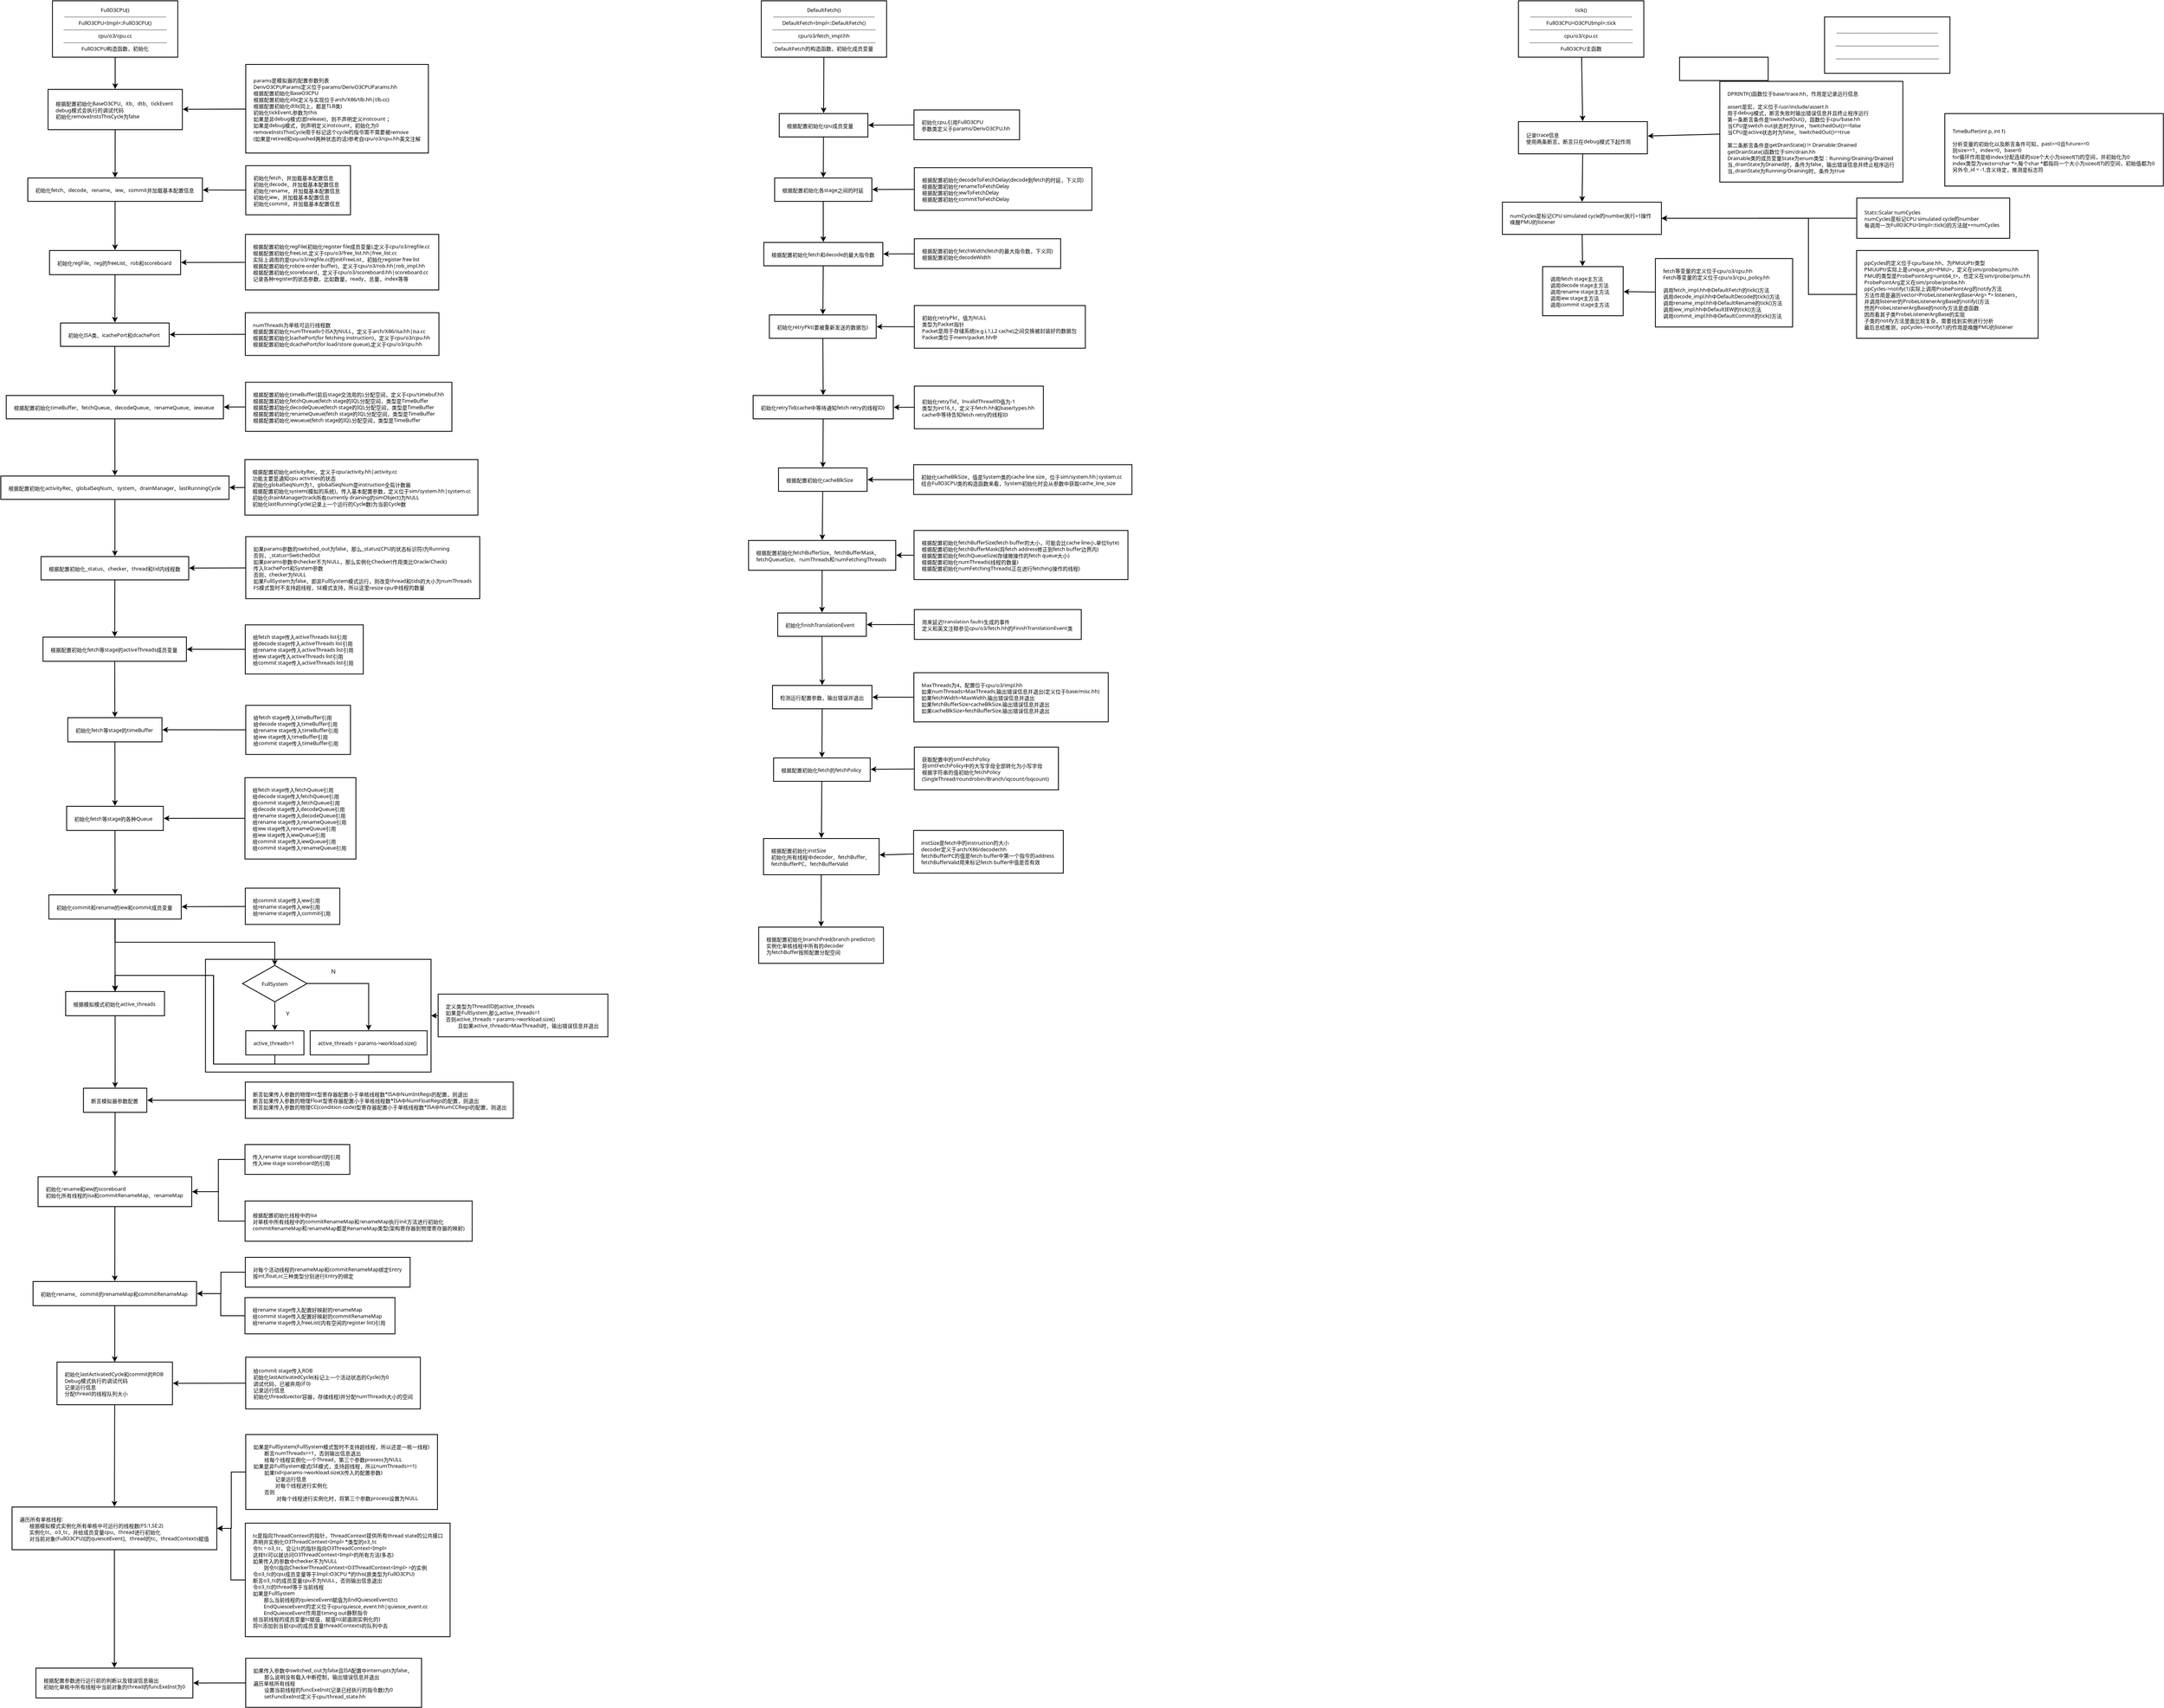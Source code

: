 <?xml version="1.0" encoding="UTF-8"?>
<dia:diagram xmlns:dia="http://www.lysator.liu.se/~alla/dia/">
  <dia:layer name="背景" visible="true" active="true">
    <dia:object type="Flowchart - Box" version="0" id="O0">
      <dia:attribute name="obj_pos">
        <dia:point val="228,-34"/>
      </dia:attribute>
      <dia:attribute name="obj_bb">
        <dia:rectangle val="227.95,-34.05;244.05,-29.95"/>
      </dia:attribute>
      <dia:attribute name="elem_corner">
        <dia:point val="228,-34"/>
      </dia:attribute>
      <dia:attribute name="elem_width">
        <dia:real val="16"/>
      </dia:attribute>
      <dia:attribute name="elem_height">
        <dia:real val="4"/>
      </dia:attribute>
      <dia:attribute name="border_width">
        <dia:real val="0.1"/>
      </dia:attribute>
      <dia:attribute name="show_background">
        <dia:boolean val="true"/>
      </dia:attribute>
      <dia:attribute name="padding">
        <dia:real val="1"/>
      </dia:attribute>
      <dia:attribute name="text">
        <dia:composite type="text">
          <dia:attribute name="string">
            <dia:string>#记录trace信息
使用两条断言，断言只在debug模式下起作用#</dia:string>
          </dia:attribute>
          <dia:attribute name="font">
            <dia:font family="sans" style="0" name="Helvetica"/>
          </dia:attribute>
          <dia:attribute name="height">
            <dia:real val="0.8"/>
          </dia:attribute>
          <dia:attribute name="pos">
            <dia:point val="228.95,-32.057"/>
          </dia:attribute>
          <dia:attribute name="color">
            <dia:color val="#000000"/>
          </dia:attribute>
          <dia:attribute name="alignment">
            <dia:enum val="0"/>
          </dia:attribute>
        </dia:composite>
      </dia:attribute>
    </dia:object>
    <dia:object type="Flowchart - Box" version="0" id="O1">
      <dia:attribute name="obj_pos">
        <dia:point val="228,-49"/>
      </dia:attribute>
      <dia:attribute name="obj_bb">
        <dia:rectangle val="227.95,-49.05;243.613,-41.95"/>
      </dia:attribute>
      <dia:attribute name="elem_corner">
        <dia:point val="228,-49"/>
      </dia:attribute>
      <dia:attribute name="elem_width">
        <dia:real val="15.562"/>
      </dia:attribute>
      <dia:attribute name="elem_height">
        <dia:real val="7"/>
      </dia:attribute>
      <dia:attribute name="show_background">
        <dia:boolean val="true"/>
      </dia:attribute>
      <dia:attribute name="padding">
        <dia:real val="0.5"/>
      </dia:attribute>
      <dia:attribute name="text">
        <dia:composite type="text">
          <dia:attribute name="string">
            <dia:string>#tick()
---------------------------------------------------------------
FullO3CPU&lt;O3CPUImpl&gt;::tick
----------------------------------------------------------------
cpu/o3/cpu.cc
----------------------------------------------------------------
FullO3CPU主函数#</dia:string>
          </dia:attribute>
          <dia:attribute name="font">
            <dia:font family="sans" style="0" name="Helvetica"/>
          </dia:attribute>
          <dia:attribute name="height">
            <dia:real val="0.8"/>
          </dia:attribute>
          <dia:attribute name="pos">
            <dia:point val="235.781,-47.557"/>
          </dia:attribute>
          <dia:attribute name="color">
            <dia:color val="#000000"/>
          </dia:attribute>
          <dia:attribute name="alignment">
            <dia:enum val="1"/>
          </dia:attribute>
        </dia:composite>
      </dia:attribute>
    </dia:object>
    <dia:object type="Flowchart - Box" version="0" id="O2">
      <dia:attribute name="obj_pos">
        <dia:point val="253,-39"/>
      </dia:attribute>
      <dia:attribute name="obj_bb">
        <dia:rectangle val="252.95,-39.05;275.768,-26.45"/>
      </dia:attribute>
      <dia:attribute name="elem_corner">
        <dia:point val="253,-39"/>
      </dia:attribute>
      <dia:attribute name="elem_width">
        <dia:real val="22.718"/>
      </dia:attribute>
      <dia:attribute name="elem_height">
        <dia:real val="12.5"/>
      </dia:attribute>
      <dia:attribute name="border_width">
        <dia:real val="0.1"/>
      </dia:attribute>
      <dia:attribute name="show_background">
        <dia:boolean val="true"/>
      </dia:attribute>
      <dia:attribute name="padding">
        <dia:real val="1"/>
      </dia:attribute>
      <dia:attribute name="text">
        <dia:composite type="text">
          <dia:attribute name="string">
            <dia:string>#DPRINTF()函数位于base/trace.hh，作用是记录运行信息

assert是宏，定义位于/usr/include/assert.h
用于debug模式，断言失败时输出错误信息并且终止程序运行
第一条断言条件是!switchedOut()，函数位于cpu/base.hh
当CPU是switch out状态时为true，!switchedOut()==false
当CPU是active状态时为false，!switchedOut()==true

第二条断言条件是getDrainState() != Drainable::Drained
getDrainState()函数位于sim/drain.hh
Drainable类的成员变量State为enum类型：Running/Draining/Drained
当_drainState为Drained时，条件为false，输出错误信息并终止程序运行
当_drainState为Running/Draining时，条件为true#</dia:string>
          </dia:attribute>
          <dia:attribute name="font">
            <dia:font family="sans" style="0" name="Helvetica"/>
          </dia:attribute>
          <dia:attribute name="height">
            <dia:real val="0.8"/>
          </dia:attribute>
          <dia:attribute name="pos">
            <dia:point val="253.95,-37.208"/>
          </dia:attribute>
          <dia:attribute name="color">
            <dia:color val="#000000"/>
          </dia:attribute>
          <dia:attribute name="alignment">
            <dia:enum val="0"/>
          </dia:attribute>
        </dia:composite>
      </dia:attribute>
    </dia:object>
    <dia:object type="Standard - Line" version="0" id="O3">
      <dia:attribute name="obj_pos">
        <dia:point val="252.95,-32.448"/>
      </dia:attribute>
      <dia:attribute name="obj_bb">
        <dia:rectangle val="243.938,-32.591;253.001,-31.867"/>
      </dia:attribute>
      <dia:attribute name="conn_endpoints">
        <dia:point val="252.95,-32.448"/>
        <dia:point val="244.049,-32.213"/>
      </dia:attribute>
      <dia:attribute name="numcp">
        <dia:int val="1"/>
      </dia:attribute>
      <dia:attribute name="end_arrow">
        <dia:enum val="22"/>
      </dia:attribute>
      <dia:attribute name="end_arrow_length">
        <dia:real val="0.5"/>
      </dia:attribute>
      <dia:attribute name="end_arrow_width">
        <dia:real val="0.5"/>
      </dia:attribute>
      <dia:connections>
        <dia:connection handle="0" to="O2" connection="16"/>
        <dia:connection handle="1" to="O0" connection="16"/>
      </dia:connections>
    </dia:object>
    <dia:object type="Flowchart - Box" version="0" id="O4">
      <dia:attribute name="obj_pos">
        <dia:point val="226,-24"/>
      </dia:attribute>
      <dia:attribute name="obj_bb">
        <dia:rectangle val="225.95,-24.05;245.8,-19.95"/>
      </dia:attribute>
      <dia:attribute name="elem_corner">
        <dia:point val="226,-24"/>
      </dia:attribute>
      <dia:attribute name="elem_width">
        <dia:real val="19.75"/>
      </dia:attribute>
      <dia:attribute name="elem_height">
        <dia:real val="4"/>
      </dia:attribute>
      <dia:attribute name="border_width">
        <dia:real val="0.1"/>
      </dia:attribute>
      <dia:attribute name="show_background">
        <dia:boolean val="true"/>
      </dia:attribute>
      <dia:attribute name="padding">
        <dia:real val="1"/>
      </dia:attribute>
      <dia:attribute name="text">
        <dia:composite type="text">
          <dia:attribute name="string">
            <dia:string>#numCycles是标记CPU simulated cycle的number,执行+1操作
唤醒PMU的listener#</dia:string>
          </dia:attribute>
          <dia:attribute name="font">
            <dia:font family="sans" style="0" name="Helvetica"/>
          </dia:attribute>
          <dia:attribute name="height">
            <dia:real val="0.8"/>
          </dia:attribute>
          <dia:attribute name="pos">
            <dia:point val="226.95,-22.058"/>
          </dia:attribute>
          <dia:attribute name="color">
            <dia:color val="#000000"/>
          </dia:attribute>
          <dia:attribute name="alignment">
            <dia:enum val="0"/>
          </dia:attribute>
        </dia:composite>
      </dia:attribute>
    </dia:object>
    <dia:object type="Standard - Line" version="0" id="O5">
      <dia:attribute name="obj_pos">
        <dia:point val="235.839,-41.95"/>
      </dia:attribute>
      <dia:attribute name="obj_bb">
        <dia:rectangle val="235.595,-42.001;236.319,-33.935"/>
      </dia:attribute>
      <dia:attribute name="conn_endpoints">
        <dia:point val="235.839,-41.95"/>
        <dia:point val="235.967,-34.047"/>
      </dia:attribute>
      <dia:attribute name="numcp">
        <dia:int val="1"/>
      </dia:attribute>
      <dia:attribute name="end_arrow">
        <dia:enum val="22"/>
      </dia:attribute>
      <dia:attribute name="end_arrow_length">
        <dia:real val="0.5"/>
      </dia:attribute>
      <dia:attribute name="end_arrow_width">
        <dia:real val="0.5"/>
      </dia:attribute>
      <dia:connections>
        <dia:connection handle="0" to="O1" connection="16"/>
        <dia:connection handle="1" to="O0" connection="16"/>
      </dia:connections>
    </dia:object>
    <dia:object type="Flowchart - Box" version="0" id="O6">
      <dia:attribute name="obj_pos">
        <dia:point val="46,-49"/>
      </dia:attribute>
      <dia:attribute name="obj_bb">
        <dia:rectangle val="45.95,-49.05;61.612,-41.95"/>
      </dia:attribute>
      <dia:attribute name="elem_corner">
        <dia:point val="46,-49"/>
      </dia:attribute>
      <dia:attribute name="elem_width">
        <dia:real val="15.562"/>
      </dia:attribute>
      <dia:attribute name="elem_height">
        <dia:real val="7"/>
      </dia:attribute>
      <dia:attribute name="show_background">
        <dia:boolean val="true"/>
      </dia:attribute>
      <dia:attribute name="padding">
        <dia:real val="0.5"/>
      </dia:attribute>
      <dia:attribute name="text">
        <dia:composite type="text">
          <dia:attribute name="string">
            <dia:string>#FullO3CPU()
---------------------------------------------------------------
FullO3CPU&lt;Impl&gt;::FullO3CPU()
----------------------------------------------------------------
cpu/o3/cpu.cc
----------------------------------------------------------------
FullO3CPU构造函数，初始化#</dia:string>
          </dia:attribute>
          <dia:attribute name="font">
            <dia:font family="sans" style="0" name="Helvetica"/>
          </dia:attribute>
          <dia:attribute name="height">
            <dia:real val="0.8"/>
          </dia:attribute>
          <dia:attribute name="pos">
            <dia:point val="53.781,-47.557"/>
          </dia:attribute>
          <dia:attribute name="color">
            <dia:color val="#000000"/>
          </dia:attribute>
          <dia:attribute name="alignment">
            <dia:enum val="1"/>
          </dia:attribute>
        </dia:composite>
      </dia:attribute>
    </dia:object>
    <dia:object type="Standard - Line" version="0" id="O7">
      <dia:attribute name="obj_pos">
        <dia:point val="235.974,-29.959"/>
      </dia:attribute>
      <dia:attribute name="obj_bb">
        <dia:rectangle val="235.546,-30.01;236.27,-23.929"/>
      </dia:attribute>
      <dia:attribute name="conn_endpoints">
        <dia:point val="235.974,-29.959"/>
        <dia:point val="235.901,-24.041"/>
      </dia:attribute>
      <dia:attribute name="numcp">
        <dia:int val="1"/>
      </dia:attribute>
      <dia:attribute name="end_arrow">
        <dia:enum val="22"/>
      </dia:attribute>
      <dia:attribute name="end_arrow_length">
        <dia:real val="0.5"/>
      </dia:attribute>
      <dia:attribute name="end_arrow_width">
        <dia:real val="0.5"/>
      </dia:attribute>
      <dia:connections>
        <dia:connection handle="0" to="O0" connection="16"/>
        <dia:connection handle="1" to="O4" connection="16"/>
      </dia:connections>
    </dia:object>
    <dia:object type="Flowchart - Box" version="0" id="O8">
      <dia:attribute name="obj_pos">
        <dia:point val="270,-24.509"/>
      </dia:attribute>
      <dia:attribute name="obj_bb">
        <dia:rectangle val="269.95,-24.559;289.033,-19.459"/>
      </dia:attribute>
      <dia:attribute name="elem_corner">
        <dia:point val="270,-24.509"/>
      </dia:attribute>
      <dia:attribute name="elem_width">
        <dia:real val="18.983"/>
      </dia:attribute>
      <dia:attribute name="elem_height">
        <dia:real val="5"/>
      </dia:attribute>
      <dia:attribute name="border_width">
        <dia:real val="0.1"/>
      </dia:attribute>
      <dia:attribute name="show_background">
        <dia:boolean val="true"/>
      </dia:attribute>
      <dia:attribute name="padding">
        <dia:real val="1"/>
      </dia:attribute>
      <dia:attribute name="text">
        <dia:composite type="text">
          <dia:attribute name="string">
            <dia:string>#Stats::Scalar numCycles
numCycles是标记CPU simulated cycle的number
每调用一次FullO3CPU&lt;Impl&gt;::tick()的方法就++numCycles#</dia:string>
          </dia:attribute>
          <dia:attribute name="font">
            <dia:font family="sans" style="0" name="Helvetica"/>
          </dia:attribute>
          <dia:attribute name="height">
            <dia:real val="0.8"/>
          </dia:attribute>
          <dia:attribute name="pos">
            <dia:point val="270.95,-22.467"/>
          </dia:attribute>
          <dia:attribute name="color">
            <dia:color val="#000000"/>
          </dia:attribute>
          <dia:attribute name="alignment">
            <dia:enum val="0"/>
          </dia:attribute>
        </dia:composite>
      </dia:attribute>
    </dia:object>
    <dia:object type="Standard - ZigZagLine" version="1" id="O9">
      <dia:attribute name="obj_pos">
        <dia:point val="269.95,-22.009"/>
      </dia:attribute>
      <dia:attribute name="obj_bb">
        <dia:rectangle val="245.638,-22.362;270,-21.638"/>
      </dia:attribute>
      <dia:attribute name="orth_points">
        <dia:point val="269.95,-22.009"/>
        <dia:point val="257.85,-22.009"/>
        <dia:point val="257.85,-22"/>
        <dia:point val="245.75,-22"/>
      </dia:attribute>
      <dia:attribute name="orth_orient">
        <dia:enum val="0"/>
        <dia:enum val="1"/>
        <dia:enum val="0"/>
      </dia:attribute>
      <dia:attribute name="autorouting">
        <dia:boolean val="true"/>
      </dia:attribute>
      <dia:attribute name="end_arrow">
        <dia:enum val="22"/>
      </dia:attribute>
      <dia:attribute name="end_arrow_length">
        <dia:real val="0.5"/>
      </dia:attribute>
      <dia:attribute name="end_arrow_width">
        <dia:real val="0.5"/>
      </dia:attribute>
      <dia:connections>
        <dia:connection handle="0" to="O8" connection="16"/>
        <dia:connection handle="1" to="O4" connection="8"/>
      </dia:connections>
    </dia:object>
    <dia:object type="Flowchart - Box" version="0" id="O10">
      <dia:attribute name="obj_pos">
        <dia:point val="270,-18"/>
      </dia:attribute>
      <dia:attribute name="obj_bb">
        <dia:rectangle val="269.95,-18.05;292.538,-7.05"/>
      </dia:attribute>
      <dia:attribute name="elem_corner">
        <dia:point val="270,-18"/>
      </dia:attribute>
      <dia:attribute name="elem_width">
        <dia:real val="22.488"/>
      </dia:attribute>
      <dia:attribute name="elem_height">
        <dia:real val="10.9"/>
      </dia:attribute>
      <dia:attribute name="border_width">
        <dia:real val="0.1"/>
      </dia:attribute>
      <dia:attribute name="show_background">
        <dia:boolean val="true"/>
      </dia:attribute>
      <dia:attribute name="padding">
        <dia:real val="1"/>
      </dia:attribute>
      <dia:attribute name="text">
        <dia:composite type="text">
          <dia:attribute name="string">
            <dia:string>#ppCycles的定义位于cpu/base.hh，为PMUUPtr类型
PMUUPtr实际上是unique_ptr&lt;PMU&gt;，定义在sim/probe/pmu.hh
PMU的类型是ProbePointArg&lt;uint64_t&gt;，也定义在sim/probe/pmu.hh
ProbePointArg定义在sim/probe/probe.hh
ppCycles-&gt;notify(1)实际上调用ProbePointArg的notify方法
方法作用是遍历vector&lt;ProbeListenerArgBase&lt;Arg&gt; *&gt; listeners，
并调用listener的ProbeListenerArgBase的notify()方法
然而ProbeListenerArgBase的notify方法是虚函数
因而看其子类ProbeListenerArgBase的实现
子类的notify方法里面比较复杂，需要找到实例进行分析
最后总结推测，ppCycles-&gt;notify(1)的作用是唤醒PMU的listener#</dia:string>
          </dia:attribute>
          <dia:attribute name="font">
            <dia:font family="sans" style="0" name="Helvetica"/>
          </dia:attribute>
          <dia:attribute name="height">
            <dia:real val="0.8"/>
          </dia:attribute>
          <dia:attribute name="pos">
            <dia:point val="270.95,-16.207"/>
          </dia:attribute>
          <dia:attribute name="color">
            <dia:color val="#000000"/>
          </dia:attribute>
          <dia:attribute name="alignment">
            <dia:enum val="0"/>
          </dia:attribute>
        </dia:composite>
      </dia:attribute>
    </dia:object>
    <dia:object type="Standard - ZigZagLine" version="1" id="O11">
      <dia:attribute name="obj_pos">
        <dia:point val="270,-12.55"/>
      </dia:attribute>
      <dia:attribute name="obj_bb">
        <dia:rectangle val="245.638,-22.362;270.05,-12.5"/>
      </dia:attribute>
      <dia:attribute name="orth_points">
        <dia:point val="270,-12.55"/>
        <dia:point val="264,-12.55"/>
        <dia:point val="264,-22"/>
        <dia:point val="245.75,-22"/>
      </dia:attribute>
      <dia:attribute name="orth_orient">
        <dia:enum val="0"/>
        <dia:enum val="1"/>
        <dia:enum val="0"/>
      </dia:attribute>
      <dia:attribute name="autorouting">
        <dia:boolean val="false"/>
      </dia:attribute>
      <dia:attribute name="end_arrow">
        <dia:enum val="22"/>
      </dia:attribute>
      <dia:attribute name="end_arrow_length">
        <dia:real val="0.5"/>
      </dia:attribute>
      <dia:attribute name="end_arrow_width">
        <dia:real val="0.5"/>
      </dia:attribute>
      <dia:connections>
        <dia:connection handle="0" to="O10" connection="7"/>
        <dia:connection handle="1" to="O4" connection="8"/>
      </dia:connections>
    </dia:object>
    <dia:object type="Flowchart - Box" version="0" id="O12">
      <dia:attribute name="obj_pos">
        <dia:point val="231,-16"/>
      </dia:attribute>
      <dia:attribute name="obj_bb">
        <dia:rectangle val="230.95,-16.05;241.05,-9.85"/>
      </dia:attribute>
      <dia:attribute name="elem_corner">
        <dia:point val="231,-16"/>
      </dia:attribute>
      <dia:attribute name="elem_width">
        <dia:real val="10"/>
      </dia:attribute>
      <dia:attribute name="elem_height">
        <dia:real val="6.1"/>
      </dia:attribute>
      <dia:attribute name="border_width">
        <dia:real val="0.1"/>
      </dia:attribute>
      <dia:attribute name="show_background">
        <dia:boolean val="true"/>
      </dia:attribute>
      <dia:attribute name="padding">
        <dia:real val="1"/>
      </dia:attribute>
      <dia:attribute name="text">
        <dia:composite type="text">
          <dia:attribute name="string">
            <dia:string>#调用fetch stage主方法
调用decode stage主方法
调用rename stage主方法
调用iew stage主方法
调用commit stage主方法#</dia:string>
          </dia:attribute>
          <dia:attribute name="font">
            <dia:font family="sans" style="0" name="Helvetica"/>
          </dia:attribute>
          <dia:attribute name="height">
            <dia:real val="0.8"/>
          </dia:attribute>
          <dia:attribute name="pos">
            <dia:point val="231.95,-14.207"/>
          </dia:attribute>
          <dia:attribute name="color">
            <dia:color val="#000000"/>
          </dia:attribute>
          <dia:attribute name="alignment">
            <dia:enum val="0"/>
          </dia:attribute>
        </dia:composite>
      </dia:attribute>
    </dia:object>
    <dia:object type="Standard - Line" version="0" id="O13">
      <dia:attribute name="obj_pos">
        <dia:point val="235.903,-19.985"/>
      </dia:attribute>
      <dia:attribute name="obj_bb">
        <dia:rectangle val="235.587,-20.036;236.31,-15.939"/>
      </dia:attribute>
      <dia:attribute name="conn_endpoints">
        <dia:point val="235.903,-19.985"/>
        <dia:point val="235.957,-16.05"/>
      </dia:attribute>
      <dia:attribute name="numcp">
        <dia:int val="1"/>
      </dia:attribute>
      <dia:attribute name="end_arrow">
        <dia:enum val="22"/>
      </dia:attribute>
      <dia:attribute name="end_arrow_length">
        <dia:real val="0.5"/>
      </dia:attribute>
      <dia:attribute name="end_arrow_width">
        <dia:real val="0.5"/>
      </dia:attribute>
      <dia:connections>
        <dia:connection handle="0" to="O4" connection="16"/>
        <dia:connection handle="1" to="O12" connection="16"/>
      </dia:connections>
    </dia:object>
    <dia:object type="Flowchart - Box" version="0" id="O14">
      <dia:attribute name="obj_pos">
        <dia:point val="245,-17"/>
      </dia:attribute>
      <dia:attribute name="obj_bb">
        <dia:rectangle val="244.95,-17.05;262.083,-8.45"/>
      </dia:attribute>
      <dia:attribute name="elem_corner">
        <dia:point val="245,-17"/>
      </dia:attribute>
      <dia:attribute name="elem_width">
        <dia:real val="17.033"/>
      </dia:attribute>
      <dia:attribute name="elem_height">
        <dia:real val="8.5"/>
      </dia:attribute>
      <dia:attribute name="border_width">
        <dia:real val="0.1"/>
      </dia:attribute>
      <dia:attribute name="show_background">
        <dia:boolean val="true"/>
      </dia:attribute>
      <dia:attribute name="padding">
        <dia:real val="1"/>
      </dia:attribute>
      <dia:attribute name="text">
        <dia:composite type="text">
          <dia:attribute name="string">
            <dia:string>#fetch等变量的定义位于cpu/o3/cpu.hh
Fetch等变量的定义位于cpu/o3/cpu_policy.hh

调用fetch_impl.hh中DefaultFetch的tick()方法
调用decode_impl.hh中DefaultDecode的tick()方法
调用rename_impl.hh中DefaultRename的tick()方法
调用iew_impl.hh中DefaultIEW的tick()方法
调用commit_impl.hh中DefaultCommit的tick()方法#</dia:string>
          </dia:attribute>
          <dia:attribute name="font">
            <dia:font family="sans" style="0" name="Helvetica"/>
          </dia:attribute>
          <dia:attribute name="height">
            <dia:real val="0.8"/>
          </dia:attribute>
          <dia:attribute name="pos">
            <dia:point val="245.95,-15.207"/>
          </dia:attribute>
          <dia:attribute name="color">
            <dia:color val="#000000"/>
          </dia:attribute>
          <dia:attribute name="alignment">
            <dia:enum val="0"/>
          </dia:attribute>
        </dia:composite>
      </dia:attribute>
    </dia:object>
    <dia:object type="Standard - Line" version="0" id="O15">
      <dia:attribute name="obj_pos">
        <dia:point val="244.95,-12.848"/>
      </dia:attribute>
      <dia:attribute name="obj_bb">
        <dia:rectangle val="240.937,-13.247;245.001,-12.524"/>
      </dia:attribute>
      <dia:attribute name="conn_endpoints">
        <dia:point val="244.95,-12.848"/>
        <dia:point val="241.048,-12.892"/>
      </dia:attribute>
      <dia:attribute name="numcp">
        <dia:int val="1"/>
      </dia:attribute>
      <dia:attribute name="end_arrow">
        <dia:enum val="22"/>
      </dia:attribute>
      <dia:attribute name="end_arrow_length">
        <dia:real val="0.5"/>
      </dia:attribute>
      <dia:attribute name="end_arrow_width">
        <dia:real val="0.5"/>
      </dia:attribute>
      <dia:connections>
        <dia:connection handle="0" to="O14" connection="16"/>
        <dia:connection handle="1" to="O12" connection="16"/>
      </dia:connections>
    </dia:object>
    <dia:object type="Flowchart - Box" version="0" id="O16">
      <dia:attribute name="obj_pos">
        <dia:point val="248,-42"/>
      </dia:attribute>
      <dia:attribute name="obj_bb">
        <dia:rectangle val="247.95,-42.05;259.05,-39.05"/>
      </dia:attribute>
      <dia:attribute name="elem_corner">
        <dia:point val="248,-42"/>
      </dia:attribute>
      <dia:attribute name="elem_width">
        <dia:real val="11"/>
      </dia:attribute>
      <dia:attribute name="elem_height">
        <dia:real val="2.9"/>
      </dia:attribute>
      <dia:attribute name="border_width">
        <dia:real val="0.1"/>
      </dia:attribute>
      <dia:attribute name="show_background">
        <dia:boolean val="true"/>
      </dia:attribute>
      <dia:attribute name="padding">
        <dia:real val="1"/>
      </dia:attribute>
      <dia:attribute name="text">
        <dia:composite type="text">
          <dia:attribute name="string">
            <dia:string>##</dia:string>
          </dia:attribute>
          <dia:attribute name="font">
            <dia:font family="sans" style="0" name="Helvetica"/>
          </dia:attribute>
          <dia:attribute name="height">
            <dia:real val="0.8"/>
          </dia:attribute>
          <dia:attribute name="pos">
            <dia:point val="248.95,-40.208"/>
          </dia:attribute>
          <dia:attribute name="color">
            <dia:color val="#000000"/>
          </dia:attribute>
          <dia:attribute name="alignment">
            <dia:enum val="0"/>
          </dia:attribute>
        </dia:composite>
      </dia:attribute>
    </dia:object>
    <dia:object type="Flowchart - Box" version="0" id="O17">
      <dia:attribute name="obj_pos">
        <dia:point val="266,-47"/>
      </dia:attribute>
      <dia:attribute name="obj_bb">
        <dia:rectangle val="265.95,-47.05;281.613,-39.95"/>
      </dia:attribute>
      <dia:attribute name="elem_corner">
        <dia:point val="266,-47"/>
      </dia:attribute>
      <dia:attribute name="elem_width">
        <dia:real val="15.562"/>
      </dia:attribute>
      <dia:attribute name="elem_height">
        <dia:real val="7"/>
      </dia:attribute>
      <dia:attribute name="show_background">
        <dia:boolean val="true"/>
      </dia:attribute>
      <dia:attribute name="padding">
        <dia:real val="0.5"/>
      </dia:attribute>
      <dia:attribute name="text">
        <dia:composite type="text">
          <dia:attribute name="string">
            <dia:string>#
---------------------------------------------------------------

----------------------------------------------------------------

----------------------------------------------------------------
#</dia:string>
          </dia:attribute>
          <dia:attribute name="font">
            <dia:font family="sans" style="0" name="Helvetica"/>
          </dia:attribute>
          <dia:attribute name="height">
            <dia:real val="0.8"/>
          </dia:attribute>
          <dia:attribute name="pos">
            <dia:point val="273.781,-45.557"/>
          </dia:attribute>
          <dia:attribute name="color">
            <dia:color val="#000000"/>
          </dia:attribute>
          <dia:attribute name="alignment">
            <dia:enum val="1"/>
          </dia:attribute>
        </dia:composite>
      </dia:attribute>
    </dia:object>
    <dia:object type="Flowchart - Box" version="0" id="O18">
      <dia:attribute name="obj_pos">
        <dia:point val="153,-11.168"/>
      </dia:attribute>
      <dia:attribute name="obj_bb">
        <dia:rectangle val="152.95,-11.218;174.275,-5.818"/>
      </dia:attribute>
      <dia:attribute name="elem_corner">
        <dia:point val="153,-11.168"/>
      </dia:attribute>
      <dia:attribute name="elem_width">
        <dia:real val="21.225"/>
      </dia:attribute>
      <dia:attribute name="elem_height">
        <dia:real val="5.3"/>
      </dia:attribute>
      <dia:attribute name="border_width">
        <dia:real val="0.1"/>
      </dia:attribute>
      <dia:attribute name="show_background">
        <dia:boolean val="true"/>
      </dia:attribute>
      <dia:attribute name="padding">
        <dia:real val="1"/>
      </dia:attribute>
      <dia:attribute name="text">
        <dia:composite type="text">
          <dia:attribute name="string">
            <dia:string>#初始化retryPkt，值为NULL
类型为Packet指针
Packet是用于存储系统(e.g.L1,L2 cache)之间交换被封装好的数据包
Packet类位于mem/packet.hh中#</dia:string>
          </dia:attribute>
          <dia:attribute name="font">
            <dia:font family="sans" style="0" name="Helvetica"/>
          </dia:attribute>
          <dia:attribute name="height">
            <dia:real val="0.8"/>
          </dia:attribute>
          <dia:attribute name="pos">
            <dia:point val="153.95,-9.376"/>
          </dia:attribute>
          <dia:attribute name="color">
            <dia:color val="#000000"/>
          </dia:attribute>
          <dia:attribute name="alignment">
            <dia:enum val="0"/>
          </dia:attribute>
        </dia:composite>
      </dia:attribute>
    </dia:object>
    <dia:object type="Flowchart - Box" version="0" id="O19">
      <dia:attribute name="obj_pos">
        <dia:point val="153,-1.168"/>
      </dia:attribute>
      <dia:attribute name="obj_bb">
        <dia:rectangle val="152.95,-1.218;169.07,4.182"/>
      </dia:attribute>
      <dia:attribute name="elem_corner">
        <dia:point val="153,-1.168"/>
      </dia:attribute>
      <dia:attribute name="elem_width">
        <dia:real val="16.02"/>
      </dia:attribute>
      <dia:attribute name="elem_height">
        <dia:real val="5.3"/>
      </dia:attribute>
      <dia:attribute name="border_width">
        <dia:real val="0.1"/>
      </dia:attribute>
      <dia:attribute name="show_background">
        <dia:boolean val="true"/>
      </dia:attribute>
      <dia:attribute name="padding">
        <dia:real val="1"/>
      </dia:attribute>
      <dia:attribute name="text">
        <dia:composite type="text">
          <dia:attribute name="string">
            <dia:string>#初始化retryTid，InvalidThreadID值为-1
类型为int16_t，定义于fetch.hh和base/types.hh
cache中等待告知fetch retry的线程ID#</dia:string>
          </dia:attribute>
          <dia:attribute name="font">
            <dia:font family="sans" style="0" name="Helvetica"/>
          </dia:attribute>
          <dia:attribute name="height">
            <dia:real val="0.8"/>
          </dia:attribute>
          <dia:attribute name="pos">
            <dia:point val="153.95,1.024"/>
          </dia:attribute>
          <dia:attribute name="color">
            <dia:color val="#000000"/>
          </dia:attribute>
          <dia:attribute name="alignment">
            <dia:enum val="0"/>
          </dia:attribute>
        </dia:composite>
      </dia:attribute>
    </dia:object>
    <dia:object type="Flowchart - Box" version="0" id="O20">
      <dia:attribute name="obj_pos">
        <dia:point val="281,-35"/>
      </dia:attribute>
      <dia:attribute name="obj_bb">
        <dia:rectangle val="280.95,-35.05;308.035,-25.95"/>
      </dia:attribute>
      <dia:attribute name="elem_corner">
        <dia:point val="281,-35"/>
      </dia:attribute>
      <dia:attribute name="elem_width">
        <dia:real val="26.985"/>
      </dia:attribute>
      <dia:attribute name="elem_height">
        <dia:real val="9"/>
      </dia:attribute>
      <dia:attribute name="border_width">
        <dia:real val="0.1"/>
      </dia:attribute>
      <dia:attribute name="show_background">
        <dia:boolean val="true"/>
      </dia:attribute>
      <dia:attribute name="padding">
        <dia:real val="1"/>
      </dia:attribute>
      <dia:attribute name="text">
        <dia:composite type="text">
          <dia:attribute name="string">
            <dia:string>#TimeBuffer(int p, int f)

分析变量的初始化以及断言条件可知，past&gt;=0且future&gt;=0
则size&gt;=1，index=0，base=0
for循环作用是给index分配连续的size个大小为sizeof(T)的空间，并初始化为0
index类型为vector&lt;char *&gt;,每个char *都指向一个大小为sizeof(T)的空间，初始值都为0
另外令_id = -1,含义待定，推测是标志符#</dia:string>
          </dia:attribute>
          <dia:attribute name="font">
            <dia:font family="sans" style="0" name="Helvetica"/>
          </dia:attribute>
          <dia:attribute name="height">
            <dia:real val="0.8"/>
          </dia:attribute>
          <dia:attribute name="pos">
            <dia:point val="281.95,-32.557"/>
          </dia:attribute>
          <dia:attribute name="color">
            <dia:color val="#000000"/>
          </dia:attribute>
          <dia:attribute name="alignment">
            <dia:enum val="0"/>
          </dia:attribute>
        </dia:composite>
      </dia:attribute>
    </dia:object>
    <dia:object type="Flowchart - Box" version="0" id="O21">
      <dia:attribute name="obj_pos">
        <dia:point val="45.455,-38"/>
      </dia:attribute>
      <dia:attribute name="obj_bb">
        <dia:rectangle val="45.405,-38.05;62.175,-32.95"/>
      </dia:attribute>
      <dia:attribute name="elem_corner">
        <dia:point val="45.455,-38"/>
      </dia:attribute>
      <dia:attribute name="elem_width">
        <dia:real val="16.67"/>
      </dia:attribute>
      <dia:attribute name="elem_height">
        <dia:real val="5"/>
      </dia:attribute>
      <dia:attribute name="border_width">
        <dia:real val="0.1"/>
      </dia:attribute>
      <dia:attribute name="show_background">
        <dia:boolean val="true"/>
      </dia:attribute>
      <dia:attribute name="padding">
        <dia:real val="1"/>
      </dia:attribute>
      <dia:attribute name="text">
        <dia:composite type="text">
          <dia:attribute name="string">
            <dia:string>#根据配置初始化BaseO3CPU、itb、dtb、tickEvent
debug模式会执行的调试代码
初始化removeInstsThisCycle为false#</dia:string>
          </dia:attribute>
          <dia:attribute name="font">
            <dia:font family="sans" style="0" name="Helvetica"/>
          </dia:attribute>
          <dia:attribute name="height">
            <dia:real val="0.8"/>
          </dia:attribute>
          <dia:attribute name="pos">
            <dia:point val="46.405,-35.958"/>
          </dia:attribute>
          <dia:attribute name="color">
            <dia:color val="#000000"/>
          </dia:attribute>
          <dia:attribute name="alignment">
            <dia:enum val="0"/>
          </dia:attribute>
        </dia:composite>
      </dia:attribute>
    </dia:object>
    <dia:object type="Standard - Line" version="0" id="O22">
      <dia:attribute name="obj_pos">
        <dia:point val="53.784,-41.95"/>
      </dia:attribute>
      <dia:attribute name="obj_bb">
        <dia:rectangle val="53.425,-42.0;54.149,-37.938"/>
      </dia:attribute>
      <dia:attribute name="conn_endpoints">
        <dia:point val="53.784,-41.95"/>
        <dia:point val="53.788,-38.049"/>
      </dia:attribute>
      <dia:attribute name="numcp">
        <dia:int val="1"/>
      </dia:attribute>
      <dia:attribute name="end_arrow">
        <dia:enum val="22"/>
      </dia:attribute>
      <dia:attribute name="end_arrow_length">
        <dia:real val="0.5"/>
      </dia:attribute>
      <dia:attribute name="end_arrow_width">
        <dia:real val="0.5"/>
      </dia:attribute>
      <dia:connections>
        <dia:connection handle="0" to="O6" connection="16"/>
        <dia:connection handle="1" to="O21" connection="16"/>
      </dia:connections>
    </dia:object>
    <dia:object type="Flowchart - Box" version="0" id="O23">
      <dia:attribute name="obj_pos">
        <dia:point val="70,-41.099"/>
      </dia:attribute>
      <dia:attribute name="obj_bb">
        <dia:rectangle val="69.95,-41.149;92.718,-30.049"/>
      </dia:attribute>
      <dia:attribute name="elem_corner">
        <dia:point val="70,-41.099"/>
      </dia:attribute>
      <dia:attribute name="elem_width">
        <dia:real val="22.668"/>
      </dia:attribute>
      <dia:attribute name="elem_height">
        <dia:real val="11"/>
      </dia:attribute>
      <dia:attribute name="border_width">
        <dia:real val="0.1"/>
      </dia:attribute>
      <dia:attribute name="show_background">
        <dia:boolean val="true"/>
      </dia:attribute>
      <dia:attribute name="padding">
        <dia:real val="1"/>
      </dia:attribute>
      <dia:attribute name="text">
        <dia:composite type="text">
          <dia:attribute name="string">
            <dia:string>#params是模拟器的配置参数列表
DerivO3CPUParams定义位于params/DerivO3CPUParams.hh
根据配置初始化BaseO3CPU
根据配置初始化itb(定义与实现位于arch/X86/tlb.hh|tlb.cc)
根据配置初始化dtb(同上，都是TLB类)
初始化tickEvent,参数为this
如果是非debug模式(即release)，则不声明定义instcount；
如果是debug模式，则声明定义instcount，初始化为0
removeInstsThisCycle用于标记这个cycle的指令需不需要被remove
(如果是retired和squashed两种状态的话)参考自cpu/o3/cpu.hh英文注解#</dia:string>
          </dia:attribute>
          <dia:attribute name="font">
            <dia:font family="sans" style="0" name="Helvetica"/>
          </dia:attribute>
          <dia:attribute name="height">
            <dia:real val="0.8"/>
          </dia:attribute>
          <dia:attribute name="pos">
            <dia:point val="70.95,-38.857"/>
          </dia:attribute>
          <dia:attribute name="color">
            <dia:color val="#000000"/>
          </dia:attribute>
          <dia:attribute name="alignment">
            <dia:enum val="0"/>
          </dia:attribute>
        </dia:composite>
      </dia:attribute>
    </dia:object>
    <dia:object type="Standard - Line" version="0" id="O24">
      <dia:attribute name="obj_pos">
        <dia:point val="69.952,-35.558"/>
      </dia:attribute>
      <dia:attribute name="obj_bb">
        <dia:rectangle val="62.06,-35.894;70.002,-35.171"/>
      </dia:attribute>
      <dia:attribute name="conn_endpoints">
        <dia:point val="69.952,-35.558"/>
        <dia:point val="62.172,-35.53"/>
      </dia:attribute>
      <dia:attribute name="numcp">
        <dia:int val="1"/>
      </dia:attribute>
      <dia:attribute name="end_arrow">
        <dia:enum val="22"/>
      </dia:attribute>
      <dia:attribute name="end_arrow_length">
        <dia:real val="0.5"/>
      </dia:attribute>
      <dia:attribute name="end_arrow_width">
        <dia:real val="0.5"/>
      </dia:attribute>
      <dia:connections>
        <dia:connection handle="0" to="O23" connection="16"/>
        <dia:connection handle="1" to="O21" connection="16"/>
      </dia:connections>
    </dia:object>
    <dia:object type="Flowchart - Box" version="0" id="O25">
      <dia:attribute name="obj_pos">
        <dia:point val="42.941,-27"/>
      </dia:attribute>
      <dia:attribute name="obj_bb">
        <dia:rectangle val="42.891,-27.05;64.663,-24.05"/>
      </dia:attribute>
      <dia:attribute name="elem_corner">
        <dia:point val="42.941,-27"/>
      </dia:attribute>
      <dia:attribute name="elem_width">
        <dia:real val="21.673"/>
      </dia:attribute>
      <dia:attribute name="elem_height">
        <dia:real val="2.9"/>
      </dia:attribute>
      <dia:attribute name="border_width">
        <dia:real val="0.1"/>
      </dia:attribute>
      <dia:attribute name="show_background">
        <dia:boolean val="true"/>
      </dia:attribute>
      <dia:attribute name="padding">
        <dia:real val="1"/>
      </dia:attribute>
      <dia:attribute name="text">
        <dia:composite type="text">
          <dia:attribute name="string">
            <dia:string>#初始化fetch、decode、rename、iew、commit并加载基本配置信息#</dia:string>
          </dia:attribute>
          <dia:attribute name="font">
            <dia:font family="sans" style="0" name="Helvetica"/>
          </dia:attribute>
          <dia:attribute name="height">
            <dia:real val="0.8"/>
          </dia:attribute>
          <dia:attribute name="pos">
            <dia:point val="43.891,-25.207"/>
          </dia:attribute>
          <dia:attribute name="color">
            <dia:color val="#000000"/>
          </dia:attribute>
          <dia:attribute name="alignment">
            <dia:enum val="0"/>
          </dia:attribute>
        </dia:composite>
      </dia:attribute>
    </dia:object>
    <dia:object type="Standard - Line" version="0" id="O26">
      <dia:attribute name="obj_pos">
        <dia:point val="53.786,-32.952"/>
      </dia:attribute>
      <dia:attribute name="obj_bb">
        <dia:rectangle val="53.418,-33.002;54.141,-26.938"/>
      </dia:attribute>
      <dia:attribute name="conn_endpoints">
        <dia:point val="53.786,-32.952"/>
        <dia:point val="53.779,-27.049"/>
      </dia:attribute>
      <dia:attribute name="numcp">
        <dia:int val="1"/>
      </dia:attribute>
      <dia:attribute name="end_arrow">
        <dia:enum val="22"/>
      </dia:attribute>
      <dia:attribute name="end_arrow_length">
        <dia:real val="0.5"/>
      </dia:attribute>
      <dia:attribute name="end_arrow_width">
        <dia:real val="0.5"/>
      </dia:attribute>
      <dia:connections>
        <dia:connection handle="0" to="O21" connection="16"/>
        <dia:connection handle="1" to="O25" connection="16"/>
      </dia:connections>
    </dia:object>
    <dia:object type="Flowchart - Box" version="0" id="O27">
      <dia:attribute name="obj_pos">
        <dia:point val="70,-28.53"/>
      </dia:attribute>
      <dia:attribute name="obj_bb">
        <dia:rectangle val="69.95,-28.58;83.05,-22.38"/>
      </dia:attribute>
      <dia:attribute name="elem_corner">
        <dia:point val="70,-28.53"/>
      </dia:attribute>
      <dia:attribute name="elem_width">
        <dia:real val="13"/>
      </dia:attribute>
      <dia:attribute name="elem_height">
        <dia:real val="6.1"/>
      </dia:attribute>
      <dia:attribute name="border_width">
        <dia:real val="0.1"/>
      </dia:attribute>
      <dia:attribute name="show_background">
        <dia:boolean val="true"/>
      </dia:attribute>
      <dia:attribute name="padding">
        <dia:real val="1"/>
      </dia:attribute>
      <dia:attribute name="text">
        <dia:composite type="text">
          <dia:attribute name="string">
            <dia:string>#初始化fetch，并加载基本配置信息
初始化decode，并加载基本配置信息
初始化rename，并加载基本配置信息
初始化iew，并加载基本配置信息
初始化commit，并加载基本配置信息#</dia:string>
          </dia:attribute>
          <dia:attribute name="font">
            <dia:font family="sans" style="0" name="Helvetica"/>
          </dia:attribute>
          <dia:attribute name="height">
            <dia:real val="0.8"/>
          </dia:attribute>
          <dia:attribute name="pos">
            <dia:point val="70.95,-26.737"/>
          </dia:attribute>
          <dia:attribute name="color">
            <dia:color val="#000000"/>
          </dia:attribute>
          <dia:attribute name="alignment">
            <dia:enum val="0"/>
          </dia:attribute>
        </dia:composite>
      </dia:attribute>
    </dia:object>
    <dia:object type="Standard - Line" version="0" id="O28">
      <dia:attribute name="obj_pos">
        <dia:point val="69.95,-25.5"/>
      </dia:attribute>
      <dia:attribute name="obj_bb">
        <dia:rectangle val="64.551,-25.876;70.0,-25.153"/>
      </dia:attribute>
      <dia:attribute name="conn_endpoints">
        <dia:point val="69.95,-25.5"/>
        <dia:point val="64.663,-25.516"/>
      </dia:attribute>
      <dia:attribute name="numcp">
        <dia:int val="1"/>
      </dia:attribute>
      <dia:attribute name="end_arrow">
        <dia:enum val="22"/>
      </dia:attribute>
      <dia:attribute name="end_arrow_length">
        <dia:real val="0.5"/>
      </dia:attribute>
      <dia:attribute name="end_arrow_width">
        <dia:real val="0.5"/>
      </dia:attribute>
      <dia:connections>
        <dia:connection handle="0" to="O27" connection="16"/>
        <dia:connection handle="1" to="O25" connection="16"/>
      </dia:connections>
    </dia:object>
    <dia:object type="Flowchart - Box" version="0" id="O29">
      <dia:attribute name="obj_pos">
        <dia:point val="45.706,-18"/>
      </dia:attribute>
      <dia:attribute name="obj_bb">
        <dia:rectangle val="45.656,-18.05;61.889,-14.95"/>
      </dia:attribute>
      <dia:attribute name="elem_corner">
        <dia:point val="45.706,-18"/>
      </dia:attribute>
      <dia:attribute name="elem_width">
        <dia:real val="16.133"/>
      </dia:attribute>
      <dia:attribute name="elem_height">
        <dia:real val="3"/>
      </dia:attribute>
      <dia:attribute name="border_width">
        <dia:real val="0.1"/>
      </dia:attribute>
      <dia:attribute name="show_background">
        <dia:boolean val="true"/>
      </dia:attribute>
      <dia:attribute name="padding">
        <dia:real val="1"/>
      </dia:attribute>
      <dia:attribute name="text">
        <dia:composite type="text">
          <dia:attribute name="string">
            <dia:string>#初始化regFile、reg的freeList、rob和scoreboard#</dia:string>
          </dia:attribute>
          <dia:attribute name="font">
            <dia:font family="sans" style="0" name="Helvetica"/>
          </dia:attribute>
          <dia:attribute name="height">
            <dia:real val="0.8"/>
          </dia:attribute>
          <dia:attribute name="pos">
            <dia:point val="46.656,-16.157"/>
          </dia:attribute>
          <dia:attribute name="color">
            <dia:color val="#000000"/>
          </dia:attribute>
          <dia:attribute name="alignment">
            <dia:enum val="0"/>
          </dia:attribute>
        </dia:composite>
      </dia:attribute>
    </dia:object>
    <dia:object type="Standard - Line" version="0" id="O30">
      <dia:attribute name="obj_pos">
        <dia:point val="53.776,-24.051"/>
      </dia:attribute>
      <dia:attribute name="obj_bb">
        <dia:rectangle val="53.411,-24.101;54.135,-17.938"/>
      </dia:attribute>
      <dia:attribute name="conn_endpoints">
        <dia:point val="53.776,-24.051"/>
        <dia:point val="53.773,-18.05"/>
      </dia:attribute>
      <dia:attribute name="numcp">
        <dia:int val="1"/>
      </dia:attribute>
      <dia:attribute name="end_arrow">
        <dia:enum val="22"/>
      </dia:attribute>
      <dia:attribute name="end_arrow_length">
        <dia:real val="0.5"/>
      </dia:attribute>
      <dia:attribute name="end_arrow_width">
        <dia:real val="0.5"/>
      </dia:attribute>
      <dia:connections>
        <dia:connection handle="0" to="O25" connection="16"/>
        <dia:connection handle="1" to="O29" connection="16"/>
      </dia:connections>
    </dia:object>
    <dia:object type="Flowchart - Box" version="0" id="O31">
      <dia:attribute name="obj_pos">
        <dia:point val="70,-20"/>
      </dia:attribute>
      <dia:attribute name="obj_bb">
        <dia:rectangle val="69.95,-20.05;93.963,-13.05"/>
      </dia:attribute>
      <dia:attribute name="elem_corner">
        <dia:point val="70,-20"/>
      </dia:attribute>
      <dia:attribute name="elem_width">
        <dia:real val="23.913"/>
      </dia:attribute>
      <dia:attribute name="elem_height">
        <dia:real val="6.9"/>
      </dia:attribute>
      <dia:attribute name="border_width">
        <dia:real val="0.1"/>
      </dia:attribute>
      <dia:attribute name="show_background">
        <dia:boolean val="true"/>
      </dia:attribute>
      <dia:attribute name="padding">
        <dia:real val="1"/>
      </dia:attribute>
      <dia:attribute name="text">
        <dia:composite type="text">
          <dia:attribute name="string">
            <dia:string>#根据配置初始化regFile(初始化register file成员变量),定义于cpu/o3/regfile.cc
根据配置初始化freeList,定义于cpu/o3/free_list.hh|free_list.cc
实际上调用的是cpu/o3/regfile.cc的initFreeList，初始化register free list
根据配置初始化rob(re-order buffer)，定义于cpu/o3/rob.hh|rob_impl.hh
根据配置初始化scoreboard，定义于cpu/o3/scoreboard.hh|scoreboard.cc
记录各种register的状态参数，比如数量，ready，总量，index等等#</dia:string>
          </dia:attribute>
          <dia:attribute name="font">
            <dia:font family="sans" style="0" name="Helvetica"/>
          </dia:attribute>
          <dia:attribute name="height">
            <dia:real val="0.8"/>
          </dia:attribute>
          <dia:attribute name="pos">
            <dia:point val="70.95,-18.207"/>
          </dia:attribute>
          <dia:attribute name="color">
            <dia:color val="#000000"/>
          </dia:attribute>
          <dia:attribute name="alignment">
            <dia:enum val="0"/>
          </dia:attribute>
        </dia:composite>
      </dia:attribute>
    </dia:object>
    <dia:object type="Flowchart - Box" version="0" id="O32">
      <dia:attribute name="obj_pos">
        <dia:point val="70,-10.274"/>
      </dia:attribute>
      <dia:attribute name="obj_bb">
        <dia:rectangle val="69.95,-10.324;93.97,-4.924"/>
      </dia:attribute>
      <dia:attribute name="elem_corner">
        <dia:point val="70,-10.274"/>
      </dia:attribute>
      <dia:attribute name="elem_width">
        <dia:real val="23.92"/>
      </dia:attribute>
      <dia:attribute name="elem_height">
        <dia:real val="5.3"/>
      </dia:attribute>
      <dia:attribute name="border_width">
        <dia:real val="0.1"/>
      </dia:attribute>
      <dia:attribute name="show_background">
        <dia:boolean val="true"/>
      </dia:attribute>
      <dia:attribute name="padding">
        <dia:real val="1"/>
      </dia:attribute>
      <dia:attribute name="text">
        <dia:composite type="text">
          <dia:attribute name="string">
            <dia:string>#numThreads为单核可运行线程数
根据配置初始化numThreads个ISA为NULL，定义于arch/X86/isa.hh|isa.cc
根据配置初始化IcachePort(for fetching instruction)，定义于cpu/o3/cpu.hh
根据配置初始化dcachePort(for load/store queue),定义于cpu/o3/cpu.hh#</dia:string>
          </dia:attribute>
          <dia:attribute name="font">
            <dia:font family="sans" style="0" name="Helvetica"/>
          </dia:attribute>
          <dia:attribute name="height">
            <dia:real val="0.8"/>
          </dia:attribute>
          <dia:attribute name="pos">
            <dia:point val="70.95,-8.482"/>
          </dia:attribute>
          <dia:attribute name="color">
            <dia:color val="#000000"/>
          </dia:attribute>
          <dia:attribute name="alignment">
            <dia:enum val="0"/>
          </dia:attribute>
        </dia:composite>
      </dia:attribute>
    </dia:object>
    <dia:object type="Flowchart - Box" version="0" id="O33">
      <dia:attribute name="obj_pos">
        <dia:point val="47,-9"/>
      </dia:attribute>
      <dia:attribute name="obj_bb">
        <dia:rectangle val="46.95,-9.05;60.54,-6.05"/>
      </dia:attribute>
      <dia:attribute name="elem_corner">
        <dia:point val="47,-9"/>
      </dia:attribute>
      <dia:attribute name="elem_width">
        <dia:real val="13.49"/>
      </dia:attribute>
      <dia:attribute name="elem_height">
        <dia:real val="2.9"/>
      </dia:attribute>
      <dia:attribute name="border_width">
        <dia:real val="0.1"/>
      </dia:attribute>
      <dia:attribute name="show_background">
        <dia:boolean val="true"/>
      </dia:attribute>
      <dia:attribute name="padding">
        <dia:real val="1"/>
      </dia:attribute>
      <dia:attribute name="text">
        <dia:composite type="text">
          <dia:attribute name="string">
            <dia:string>#初始化ISA类、icachePort和dcachePort#</dia:string>
          </dia:attribute>
          <dia:attribute name="font">
            <dia:font family="sans" style="0" name="Helvetica"/>
          </dia:attribute>
          <dia:attribute name="height">
            <dia:real val="0.8"/>
          </dia:attribute>
          <dia:attribute name="pos">
            <dia:point val="47.95,-7.207"/>
          </dia:attribute>
          <dia:attribute name="color">
            <dia:color val="#000000"/>
          </dia:attribute>
          <dia:attribute name="alignment">
            <dia:enum val="0"/>
          </dia:attribute>
        </dia:composite>
      </dia:attribute>
    </dia:object>
    <dia:object type="Standard - Line" version="0" id="O34">
      <dia:attribute name="obj_pos">
        <dia:point val="53.767,-14.95"/>
      </dia:attribute>
      <dia:attribute name="obj_bb">
        <dia:rectangle val="53.39,-15.0;54.113,-8.938"/>
      </dia:attribute>
      <dia:attribute name="conn_endpoints">
        <dia:point val="53.767,-14.95"/>
        <dia:point val="53.75,-9.05"/>
      </dia:attribute>
      <dia:attribute name="numcp">
        <dia:int val="1"/>
      </dia:attribute>
      <dia:attribute name="end_arrow">
        <dia:enum val="22"/>
      </dia:attribute>
      <dia:attribute name="end_arrow_length">
        <dia:real val="0.5"/>
      </dia:attribute>
      <dia:attribute name="end_arrow_width">
        <dia:real val="0.5"/>
      </dia:attribute>
      <dia:connections>
        <dia:connection handle="0" to="O29" connection="16"/>
        <dia:connection handle="1" to="O33" connection="16"/>
      </dia:connections>
    </dia:object>
    <dia:object type="Standard - Line" version="0" id="O35">
      <dia:attribute name="obj_pos">
        <dia:point val="69.95,-7.593"/>
      </dia:attribute>
      <dia:attribute name="obj_bb">
        <dia:rectangle val="60.427,-7.931;70.0,-7.208"/>
      </dia:attribute>
      <dia:attribute name="conn_endpoints">
        <dia:point val="69.95,-7.593"/>
        <dia:point val="60.539,-7.568"/>
      </dia:attribute>
      <dia:attribute name="numcp">
        <dia:int val="1"/>
      </dia:attribute>
      <dia:attribute name="end_arrow">
        <dia:enum val="22"/>
      </dia:attribute>
      <dia:attribute name="end_arrow_length">
        <dia:real val="0.5"/>
      </dia:attribute>
      <dia:attribute name="end_arrow_width">
        <dia:real val="0.5"/>
      </dia:attribute>
      <dia:connections>
        <dia:connection handle="0" to="O32" connection="16"/>
        <dia:connection handle="1" to="O33" connection="16"/>
      </dia:connections>
    </dia:object>
    <dia:object type="Flowchart - Box" version="0" id="O36">
      <dia:attribute name="obj_pos">
        <dia:point val="70,-1.643"/>
      </dia:attribute>
      <dia:attribute name="obj_bb">
        <dia:rectangle val="69.95,-1.693;95.603,4.507"/>
      </dia:attribute>
      <dia:attribute name="elem_corner">
        <dia:point val="70,-1.643"/>
      </dia:attribute>
      <dia:attribute name="elem_width">
        <dia:real val="25.553"/>
      </dia:attribute>
      <dia:attribute name="elem_height">
        <dia:real val="6.1"/>
      </dia:attribute>
      <dia:attribute name="border_width">
        <dia:real val="0.1"/>
      </dia:attribute>
      <dia:attribute name="show_background">
        <dia:boolean val="true"/>
      </dia:attribute>
      <dia:attribute name="padding">
        <dia:real val="1"/>
      </dia:attribute>
      <dia:attribute name="text">
        <dia:composite type="text">
          <dia:attribute name="string">
            <dia:string>#根据配置初始化timeBuffer(前后stage交流用的),分配空间，定义于cpu/timebuf.hh
根据配置初始化fetchQueue(fetch stage的IQ),分配空间，类型是TimeBuffer
根据配置初始化decodeQueue(fetch stage的IQ),分配空间，类型是TimeBuffer
根据配置初始化renameQueue(fetch stage的IQ),分配空间，类型是TimeBuffer
根据配置初始化iewueue(fetch stage的IQ),分配空间，类型是TimeBuffer#</dia:string>
          </dia:attribute>
          <dia:attribute name="font">
            <dia:font family="sans" style="0" name="Helvetica"/>
          </dia:attribute>
          <dia:attribute name="height">
            <dia:real val="0.8"/>
          </dia:attribute>
          <dia:attribute name="pos">
            <dia:point val="70.95,0.149"/>
          </dia:attribute>
          <dia:attribute name="color">
            <dia:color val="#000000"/>
          </dia:attribute>
          <dia:attribute name="alignment">
            <dia:enum val="0"/>
          </dia:attribute>
        </dia:composite>
      </dia:attribute>
    </dia:object>
    <dia:object type="Flowchart - Box" version="0" id="O37">
      <dia:attribute name="obj_pos">
        <dia:point val="40.386,0"/>
      </dia:attribute>
      <dia:attribute name="obj_bb">
        <dia:rectangle val="40.336,-0.05;67.156,2.95"/>
      </dia:attribute>
      <dia:attribute name="elem_corner">
        <dia:point val="40.386,0"/>
      </dia:attribute>
      <dia:attribute name="elem_width">
        <dia:real val="26.72"/>
      </dia:attribute>
      <dia:attribute name="elem_height">
        <dia:real val="2.9"/>
      </dia:attribute>
      <dia:attribute name="border_width">
        <dia:real val="0.1"/>
      </dia:attribute>
      <dia:attribute name="show_background">
        <dia:boolean val="true"/>
      </dia:attribute>
      <dia:attribute name="padding">
        <dia:real val="1"/>
      </dia:attribute>
      <dia:attribute name="text">
        <dia:composite type="text">
          <dia:attribute name="string">
            <dia:string>#根据配置初始化timeBuffer、fetchQueue、decodeQueue、renameQueue、iewueue#</dia:string>
          </dia:attribute>
          <dia:attribute name="font">
            <dia:font family="sans" style="0" name="Helvetica"/>
          </dia:attribute>
          <dia:attribute name="height">
            <dia:real val="0.8"/>
          </dia:attribute>
          <dia:attribute name="pos">
            <dia:point val="41.336,1.792"/>
          </dia:attribute>
          <dia:attribute name="color">
            <dia:color val="#000000"/>
          </dia:attribute>
          <dia:attribute name="alignment">
            <dia:enum val="0"/>
          </dia:attribute>
        </dia:composite>
      </dia:attribute>
    </dia:object>
    <dia:object type="Standard - Line" version="0" id="O38">
      <dia:attribute name="obj_pos">
        <dia:point val="53.745,-6.05"/>
      </dia:attribute>
      <dia:attribute name="obj_bb">
        <dia:rectangle val="53.384,-6.1;54.107,0.062"/>
      </dia:attribute>
      <dia:attribute name="conn_endpoints">
        <dia:point val="53.745,-6.05"/>
        <dia:point val="53.745,-0.05"/>
      </dia:attribute>
      <dia:attribute name="numcp">
        <dia:int val="1"/>
      </dia:attribute>
      <dia:attribute name="end_arrow">
        <dia:enum val="22"/>
      </dia:attribute>
      <dia:attribute name="end_arrow_length">
        <dia:real val="0.5"/>
      </dia:attribute>
      <dia:attribute name="end_arrow_width">
        <dia:real val="0.5"/>
      </dia:attribute>
      <dia:connections>
        <dia:connection handle="0" to="O33" connection="16"/>
        <dia:connection handle="1" to="O37" connection="16"/>
      </dia:connections>
    </dia:object>
    <dia:object type="Standard - Line" version="0" id="O39">
      <dia:attribute name="obj_pos">
        <dia:point val="69.95,1.426"/>
      </dia:attribute>
      <dia:attribute name="obj_bb">
        <dia:rectangle val="67.044,1.067;70.001,1.791"/>
      </dia:attribute>
      <dia:attribute name="conn_endpoints">
        <dia:point val="69.95,1.426"/>
        <dia:point val="67.156,1.43"/>
      </dia:attribute>
      <dia:attribute name="numcp">
        <dia:int val="1"/>
      </dia:attribute>
      <dia:attribute name="end_arrow">
        <dia:enum val="22"/>
      </dia:attribute>
      <dia:attribute name="end_arrow_length">
        <dia:real val="0.5"/>
      </dia:attribute>
      <dia:attribute name="end_arrow_width">
        <dia:real val="0.5"/>
      </dia:attribute>
      <dia:connections>
        <dia:connection handle="0" to="O36" connection="16"/>
        <dia:connection handle="1" to="O37" connection="16"/>
      </dia:connections>
    </dia:object>
    <dia:object type="Standard - Line" version="0" id="O40">
      <dia:attribute name="obj_pos">
        <dia:point val="69.953,-16.529"/>
      </dia:attribute>
      <dia:attribute name="obj_bb">
        <dia:rectangle val="61.777,-16.877;70.003,-16.154"/>
      </dia:attribute>
      <dia:attribute name="conn_endpoints">
        <dia:point val="69.953,-16.529"/>
        <dia:point val="61.889,-16.514"/>
      </dia:attribute>
      <dia:attribute name="numcp">
        <dia:int val="1"/>
      </dia:attribute>
      <dia:attribute name="end_arrow">
        <dia:enum val="22"/>
      </dia:attribute>
      <dia:attribute name="end_arrow_length">
        <dia:real val="0.5"/>
      </dia:attribute>
      <dia:attribute name="end_arrow_width">
        <dia:real val="0.5"/>
      </dia:attribute>
      <dia:connections>
        <dia:connection handle="0" to="O31" connection="16"/>
        <dia:connection handle="1" to="O29" connection="16"/>
      </dia:connections>
    </dia:object>
    <dia:object type="Flowchart - Box" version="0" id="O41">
      <dia:attribute name="obj_pos">
        <dia:point val="39.643,10"/>
      </dia:attribute>
      <dia:attribute name="obj_bb">
        <dia:rectangle val="39.593,9.95;67.918,12.95"/>
      </dia:attribute>
      <dia:attribute name="elem_corner">
        <dia:point val="39.643,10"/>
      </dia:attribute>
      <dia:attribute name="elem_width">
        <dia:real val="28.225"/>
      </dia:attribute>
      <dia:attribute name="elem_height">
        <dia:real val="2.9"/>
      </dia:attribute>
      <dia:attribute name="border_width">
        <dia:real val="0.1"/>
      </dia:attribute>
      <dia:attribute name="show_background">
        <dia:boolean val="true"/>
      </dia:attribute>
      <dia:attribute name="padding">
        <dia:real val="1"/>
      </dia:attribute>
      <dia:attribute name="text">
        <dia:composite type="text">
          <dia:attribute name="string">
            <dia:string>#根据配置初始化activityRec、globalSeqNum、system、drainManager、lastRunningCycle#</dia:string>
          </dia:attribute>
          <dia:attribute name="font">
            <dia:font family="sans" style="0" name="Helvetica"/>
          </dia:attribute>
          <dia:attribute name="height">
            <dia:real val="0.8"/>
          </dia:attribute>
          <dia:attribute name="pos">
            <dia:point val="40.593,11.793"/>
          </dia:attribute>
          <dia:attribute name="color">
            <dia:color val="#000000"/>
          </dia:attribute>
          <dia:attribute name="alignment">
            <dia:enum val="0"/>
          </dia:attribute>
        </dia:composite>
      </dia:attribute>
    </dia:object>
    <dia:object type="Flowchart - Box" version="0" id="O42">
      <dia:attribute name="obj_pos">
        <dia:point val="70,7.957"/>
      </dia:attribute>
      <dia:attribute name="obj_bb">
        <dia:rectangle val="69.95,7.907;98.765,14.907"/>
      </dia:attribute>
      <dia:attribute name="elem_corner">
        <dia:point val="70,7.957"/>
      </dia:attribute>
      <dia:attribute name="elem_width">
        <dia:real val="28.715"/>
      </dia:attribute>
      <dia:attribute name="elem_height">
        <dia:real val="6.9"/>
      </dia:attribute>
      <dia:attribute name="border_width">
        <dia:real val="0.1"/>
      </dia:attribute>
      <dia:attribute name="show_background">
        <dia:boolean val="true"/>
      </dia:attribute>
      <dia:attribute name="padding">
        <dia:real val="1"/>
      </dia:attribute>
      <dia:attribute name="text">
        <dia:composite type="text">
          <dia:attribute name="string">
            <dia:string>#根据配置初始化activityRec，定义于cpu/activity.hh|activity.cc
功能主要是通知cpu activities的状态
初始化globalSeqNum为1，globalSeqNum是instruction全局计数器
根据配置初始化system(模拟的系统)，传入基本配置参数，定义位于sim/system.hh|system.cc
初始化drainManager(track所有currently draining的simObject)为NULL
初始化lastRunningCycle(记录上一个运行的Cycle数)为当前Cycle数#</dia:string>
          </dia:attribute>
          <dia:attribute name="font">
            <dia:font family="sans" style="0" name="Helvetica"/>
          </dia:attribute>
          <dia:attribute name="height">
            <dia:real val="0.8"/>
          </dia:attribute>
          <dia:attribute name="pos">
            <dia:point val="70.95,9.749"/>
          </dia:attribute>
          <dia:attribute name="color">
            <dia:color val="#000000"/>
          </dia:attribute>
          <dia:attribute name="alignment">
            <dia:enum val="0"/>
          </dia:attribute>
        </dia:composite>
      </dia:attribute>
    </dia:object>
    <dia:object type="Standard - Line" version="0" id="O43">
      <dia:attribute name="obj_pos">
        <dia:point val="53.747,2.95"/>
      </dia:attribute>
      <dia:attribute name="obj_bb">
        <dia:rectangle val="53.392,2.9;54.115,10.062"/>
      </dia:attribute>
      <dia:attribute name="conn_endpoints">
        <dia:point val="53.747,2.95"/>
        <dia:point val="53.754,9.95"/>
      </dia:attribute>
      <dia:attribute name="numcp">
        <dia:int val="1"/>
      </dia:attribute>
      <dia:attribute name="end_arrow">
        <dia:enum val="22"/>
      </dia:attribute>
      <dia:attribute name="end_arrow_length">
        <dia:real val="0.5"/>
      </dia:attribute>
      <dia:attribute name="end_arrow_width">
        <dia:real val="0.5"/>
      </dia:attribute>
      <dia:connections>
        <dia:connection handle="0" to="O37" connection="16"/>
        <dia:connection handle="1" to="O41" connection="16"/>
      </dia:connections>
    </dia:object>
    <dia:object type="Standard - Line" version="0" id="O44">
      <dia:attribute name="obj_pos">
        <dia:point val="69.951,11.427"/>
      </dia:attribute>
      <dia:attribute name="obj_bb">
        <dia:rectangle val="67.806,11.067;70.001,11.791"/>
      </dia:attribute>
      <dia:attribute name="conn_endpoints">
        <dia:point val="69.951,11.427"/>
        <dia:point val="67.918,11.43"/>
      </dia:attribute>
      <dia:attribute name="numcp">
        <dia:int val="1"/>
      </dia:attribute>
      <dia:attribute name="end_arrow">
        <dia:enum val="22"/>
      </dia:attribute>
      <dia:attribute name="end_arrow_length">
        <dia:real val="0.5"/>
      </dia:attribute>
      <dia:attribute name="end_arrow_width">
        <dia:real val="0.5"/>
      </dia:attribute>
      <dia:connections>
        <dia:connection handle="0" to="O42" connection="16"/>
        <dia:connection handle="1" to="O41" connection="16"/>
      </dia:connections>
    </dia:object>
    <dia:object type="Flowchart - Box" version="0" id="O45">
      <dia:attribute name="obj_pos">
        <dia:point val="44.584,20"/>
      </dia:attribute>
      <dia:attribute name="obj_bb">
        <dia:rectangle val="44.534,19.95;62.966,22.95"/>
      </dia:attribute>
      <dia:attribute name="elem_corner">
        <dia:point val="44.584,20"/>
      </dia:attribute>
      <dia:attribute name="elem_width">
        <dia:real val="18.333"/>
      </dia:attribute>
      <dia:attribute name="elem_height">
        <dia:real val="2.9"/>
      </dia:attribute>
      <dia:attribute name="border_width">
        <dia:real val="0.1"/>
      </dia:attribute>
      <dia:attribute name="show_background">
        <dia:boolean val="true"/>
      </dia:attribute>
      <dia:attribute name="padding">
        <dia:real val="1"/>
      </dia:attribute>
      <dia:attribute name="text">
        <dia:composite type="text">
          <dia:attribute name="string">
            <dia:string>#根据配置初始化_status、checker、thread和tid内线程数#</dia:string>
          </dia:attribute>
          <dia:attribute name="font">
            <dia:font family="sans" style="0" name="Helvetica"/>
          </dia:attribute>
          <dia:attribute name="height">
            <dia:real val="0.8"/>
          </dia:attribute>
          <dia:attribute name="pos">
            <dia:point val="45.534,21.793"/>
          </dia:attribute>
          <dia:attribute name="color">
            <dia:color val="#000000"/>
          </dia:attribute>
          <dia:attribute name="alignment">
            <dia:enum val="0"/>
          </dia:attribute>
        </dia:composite>
      </dia:attribute>
    </dia:object>
    <dia:object type="Standard - Line" version="0" id="O46">
      <dia:attribute name="obj_pos">
        <dia:point val="53.755,12.95"/>
      </dia:attribute>
      <dia:attribute name="obj_bb">
        <dia:rectangle val="53.389,12.9;54.113,20.062"/>
      </dia:attribute>
      <dia:attribute name="conn_endpoints">
        <dia:point val="53.755,12.95"/>
        <dia:point val="53.751,19.95"/>
      </dia:attribute>
      <dia:attribute name="numcp">
        <dia:int val="1"/>
      </dia:attribute>
      <dia:attribute name="end_arrow">
        <dia:enum val="22"/>
      </dia:attribute>
      <dia:attribute name="end_arrow_length">
        <dia:real val="0.5"/>
      </dia:attribute>
      <dia:attribute name="end_arrow_width">
        <dia:real val="0.5"/>
      </dia:attribute>
      <dia:connections>
        <dia:connection handle="0" to="O41" connection="16"/>
        <dia:connection handle="1" to="O45" connection="16"/>
      </dia:connections>
    </dia:object>
    <dia:object type="Flowchart - Box" version="0" id="O47">
      <dia:attribute name="obj_pos">
        <dia:point val="70,17.524"/>
      </dia:attribute>
      <dia:attribute name="obj_bb">
        <dia:rectangle val="69.95,17.474;99.097,25.274"/>
      </dia:attribute>
      <dia:attribute name="elem_corner">
        <dia:point val="70,17.524"/>
      </dia:attribute>
      <dia:attribute name="elem_width">
        <dia:real val="29.048"/>
      </dia:attribute>
      <dia:attribute name="elem_height">
        <dia:real val="7.7"/>
      </dia:attribute>
      <dia:attribute name="border_width">
        <dia:real val="0.1"/>
      </dia:attribute>
      <dia:attribute name="show_background">
        <dia:boolean val="true"/>
      </dia:attribute>
      <dia:attribute name="padding">
        <dia:real val="1"/>
      </dia:attribute>
      <dia:attribute name="text">
        <dia:composite type="text">
          <dia:attribute name="string">
            <dia:string>#如果params参数的switched_out为false，那么_status(CPU的状态标识符)为Running
否则，_status=SwitchedOut
如果params参数中checker不为NULL，那么实例化Checker(作用类比Oracle/Check)
传入IcachePort和System参数
否则，checker为NULL
如果FullSystem为false，即非FullSystem模式运行，则改变thread和tids的大小为numThreads
FS模式暂时不支持超线程，SE模式支持，所以这里resize cpu中线程的数量#</dia:string>
          </dia:attribute>
          <dia:attribute name="font">
            <dia:font family="sans" style="0" name="Helvetica"/>
          </dia:attribute>
          <dia:attribute name="height">
            <dia:real val="0.8"/>
          </dia:attribute>
          <dia:attribute name="pos">
            <dia:point val="70.95,19.317"/>
          </dia:attribute>
          <dia:attribute name="color">
            <dia:color val="#000000"/>
          </dia:attribute>
          <dia:attribute name="alignment">
            <dia:enum val="0"/>
          </dia:attribute>
        </dia:composite>
      </dia:attribute>
    </dia:object>
    <dia:object type="Standard - Line" version="0" id="O48">
      <dia:attribute name="obj_pos">
        <dia:point val="69.95,21.41"/>
      </dia:attribute>
      <dia:attribute name="obj_bb">
        <dia:rectangle val="62.854,21.064;70.0,21.788"/>
      </dia:attribute>
      <dia:attribute name="conn_endpoints">
        <dia:point val="69.95,21.41"/>
        <dia:point val="62.966,21.427"/>
      </dia:attribute>
      <dia:attribute name="numcp">
        <dia:int val="1"/>
      </dia:attribute>
      <dia:attribute name="end_arrow">
        <dia:enum val="22"/>
      </dia:attribute>
      <dia:attribute name="end_arrow_length">
        <dia:real val="0.5"/>
      </dia:attribute>
      <dia:attribute name="end_arrow_width">
        <dia:real val="0.5"/>
      </dia:attribute>
      <dia:connections>
        <dia:connection handle="0" to="O47" connection="16"/>
        <dia:connection handle="1" to="O45" connection="16"/>
      </dia:connections>
    </dia:object>
    <dia:object type="Flowchart - Box" version="0" id="O49">
      <dia:attribute name="obj_pos">
        <dia:point val="44.822,30"/>
      </dia:attribute>
      <dia:attribute name="obj_bb">
        <dia:rectangle val="44.772,29.95;62.679,33.05"/>
      </dia:attribute>
      <dia:attribute name="elem_corner">
        <dia:point val="44.822,30"/>
      </dia:attribute>
      <dia:attribute name="elem_width">
        <dia:real val="17.808"/>
      </dia:attribute>
      <dia:attribute name="elem_height">
        <dia:real val="3"/>
      </dia:attribute>
      <dia:attribute name="border_width">
        <dia:real val="0.1"/>
      </dia:attribute>
      <dia:attribute name="show_background">
        <dia:boolean val="true"/>
      </dia:attribute>
      <dia:attribute name="padding">
        <dia:real val="1"/>
      </dia:attribute>
      <dia:attribute name="text">
        <dia:composite type="text">
          <dia:attribute name="string">
            <dia:string>#根据配置初始化fetch等stage的activeThreads成员变量#</dia:string>
          </dia:attribute>
          <dia:attribute name="font">
            <dia:font family="sans" style="0" name="Helvetica"/>
          </dia:attribute>
          <dia:attribute name="height">
            <dia:real val="0.8"/>
          </dia:attribute>
          <dia:attribute name="pos">
            <dia:point val="45.772,31.843"/>
          </dia:attribute>
          <dia:attribute name="color">
            <dia:color val="#000000"/>
          </dia:attribute>
          <dia:attribute name="alignment">
            <dia:enum val="0"/>
          </dia:attribute>
        </dia:composite>
      </dia:attribute>
    </dia:object>
    <dia:object type="Flowchart - Box" version="0" id="O50">
      <dia:attribute name="obj_pos">
        <dia:point val="70,28.476"/>
      </dia:attribute>
      <dia:attribute name="obj_bb">
        <dia:rectangle val="69.95,28.426;84.573,34.626"/>
      </dia:attribute>
      <dia:attribute name="elem_corner">
        <dia:point val="70,28.476"/>
      </dia:attribute>
      <dia:attribute name="elem_width">
        <dia:real val="14.523"/>
      </dia:attribute>
      <dia:attribute name="elem_height">
        <dia:real val="6.1"/>
      </dia:attribute>
      <dia:attribute name="border_width">
        <dia:real val="0.1"/>
      </dia:attribute>
      <dia:attribute name="show_background">
        <dia:boolean val="true"/>
      </dia:attribute>
      <dia:attribute name="padding">
        <dia:real val="1"/>
      </dia:attribute>
      <dia:attribute name="text">
        <dia:composite type="text">
          <dia:attribute name="string">
            <dia:string>#给fetch stage传入activeThreads list引用
给decode stage传入activeThreads list引用
给rename stage传入activeThreads list引用
给iew stage传入activeThreads list引用
给commit stage传入activeThreads list引用#</dia:string>
          </dia:attribute>
          <dia:attribute name="font">
            <dia:font family="sans" style="0" name="Helvetica"/>
          </dia:attribute>
          <dia:attribute name="height">
            <dia:real val="0.8"/>
          </dia:attribute>
          <dia:attribute name="pos">
            <dia:point val="70.95,30.268"/>
          </dia:attribute>
          <dia:attribute name="color">
            <dia:color val="#000000"/>
          </dia:attribute>
          <dia:attribute name="alignment">
            <dia:enum val="0"/>
          </dia:attribute>
        </dia:composite>
      </dia:attribute>
    </dia:object>
    <dia:object type="Standard - Line" version="0" id="O51">
      <dia:attribute name="obj_pos">
        <dia:point val="53.746,22.95"/>
      </dia:attribute>
      <dia:attribute name="obj_bb">
        <dia:rectangle val="53.369,22.9;54.092,30.071"/>
      </dia:attribute>
      <dia:attribute name="conn_endpoints">
        <dia:point val="53.746,22.95"/>
        <dia:point val="53.729,29.959"/>
      </dia:attribute>
      <dia:attribute name="numcp">
        <dia:int val="1"/>
      </dia:attribute>
      <dia:attribute name="end_arrow">
        <dia:enum val="22"/>
      </dia:attribute>
      <dia:attribute name="end_arrow_length">
        <dia:real val="0.5"/>
      </dia:attribute>
      <dia:attribute name="end_arrow_width">
        <dia:real val="0.5"/>
      </dia:attribute>
      <dia:connections>
        <dia:connection handle="0" to="O45" connection="16"/>
        <dia:connection handle="1" to="O49" connection="16"/>
      </dia:connections>
    </dia:object>
    <dia:object type="Standard - Line" version="0" id="O52">
      <dia:attribute name="obj_pos">
        <dia:point val="69.951,31.518"/>
      </dia:attribute>
      <dia:attribute name="obj_bb">
        <dia:rectangle val="62.567,31.149;70.001,31.872"/>
      </dia:attribute>
      <dia:attribute name="conn_endpoints">
        <dia:point val="69.951,31.518"/>
        <dia:point val="62.678,31.51"/>
      </dia:attribute>
      <dia:attribute name="numcp">
        <dia:int val="1"/>
      </dia:attribute>
      <dia:attribute name="end_arrow">
        <dia:enum val="22"/>
      </dia:attribute>
      <dia:attribute name="end_arrow_length">
        <dia:real val="0.5"/>
      </dia:attribute>
      <dia:attribute name="end_arrow_width">
        <dia:real val="0.5"/>
      </dia:attribute>
      <dia:connections>
        <dia:connection handle="0" to="O50" connection="16"/>
        <dia:connection handle="1" to="O49" connection="16"/>
      </dia:connections>
    </dia:object>
    <dia:object type="Flowchart - Box" version="0" id="O53">
      <dia:attribute name="obj_pos">
        <dia:point val="47.977,40"/>
      </dia:attribute>
      <dia:attribute name="obj_bb">
        <dia:rectangle val="47.927,39.95;59.58,43.05"/>
      </dia:attribute>
      <dia:attribute name="elem_corner">
        <dia:point val="47.977,40"/>
      </dia:attribute>
      <dia:attribute name="elem_width">
        <dia:real val="11.553"/>
      </dia:attribute>
      <dia:attribute name="elem_height">
        <dia:real val="3"/>
      </dia:attribute>
      <dia:attribute name="border_width">
        <dia:real val="0.1"/>
      </dia:attribute>
      <dia:attribute name="show_background">
        <dia:boolean val="true"/>
      </dia:attribute>
      <dia:attribute name="padding">
        <dia:real val="1"/>
      </dia:attribute>
      <dia:attribute name="text">
        <dia:composite type="text">
          <dia:attribute name="string">
            <dia:string>#初始化fetch等stage的timeBuffer#</dia:string>
          </dia:attribute>
          <dia:attribute name="font">
            <dia:font family="sans" style="0" name="Helvetica"/>
          </dia:attribute>
          <dia:attribute name="height">
            <dia:real val="0.8"/>
          </dia:attribute>
          <dia:attribute name="pos">
            <dia:point val="48.927,41.843"/>
          </dia:attribute>
          <dia:attribute name="color">
            <dia:color val="#000000"/>
          </dia:attribute>
          <dia:attribute name="alignment">
            <dia:enum val="0"/>
          </dia:attribute>
        </dia:composite>
      </dia:attribute>
    </dia:object>
    <dia:object type="Flowchart - Box" version="0" id="O54">
      <dia:attribute name="obj_pos">
        <dia:point val="70,38.465"/>
      </dia:attribute>
      <dia:attribute name="obj_bb">
        <dia:rectangle val="69.95,38.415;83.05,44.615"/>
      </dia:attribute>
      <dia:attribute name="elem_corner">
        <dia:point val="70,38.465"/>
      </dia:attribute>
      <dia:attribute name="elem_width">
        <dia:real val="13"/>
      </dia:attribute>
      <dia:attribute name="elem_height">
        <dia:real val="6.1"/>
      </dia:attribute>
      <dia:attribute name="border_width">
        <dia:real val="0.1"/>
      </dia:attribute>
      <dia:attribute name="show_background">
        <dia:boolean val="true"/>
      </dia:attribute>
      <dia:attribute name="padding">
        <dia:real val="1"/>
      </dia:attribute>
      <dia:attribute name="text">
        <dia:composite type="text">
          <dia:attribute name="string">
            <dia:string>#给fetch stage传入timeBuffer引用
给decode stage传入timeBuffer引用
给rename stage传入timeBuffer引用
给iew stage传入timeBuffer引用
给commit stage传入timeBuffer引用#</dia:string>
          </dia:attribute>
          <dia:attribute name="font">
            <dia:font family="sans" style="0" name="Helvetica"/>
          </dia:attribute>
          <dia:attribute name="height">
            <dia:real val="0.8"/>
          </dia:attribute>
          <dia:attribute name="pos">
            <dia:point val="70.95,40.257"/>
          </dia:attribute>
          <dia:attribute name="color">
            <dia:color val="#000000"/>
          </dia:attribute>
          <dia:attribute name="alignment">
            <dia:enum val="0"/>
          </dia:attribute>
        </dia:composite>
      </dia:attribute>
    </dia:object>
    <dia:object type="Standard - Line" version="0" id="O55">
      <dia:attribute name="obj_pos">
        <dia:point val="53.73,33.049"/>
      </dia:attribute>
      <dia:attribute name="obj_bb">
        <dia:rectangle val="53.386,32.999;54.109,40.063"/>
      </dia:attribute>
      <dia:attribute name="conn_endpoints">
        <dia:point val="53.73,33.049"/>
        <dia:point val="53.749,39.951"/>
      </dia:attribute>
      <dia:attribute name="numcp">
        <dia:int val="1"/>
      </dia:attribute>
      <dia:attribute name="end_arrow">
        <dia:enum val="22"/>
      </dia:attribute>
      <dia:attribute name="end_arrow_length">
        <dia:real val="0.5"/>
      </dia:attribute>
      <dia:attribute name="end_arrow_width">
        <dia:real val="0.5"/>
      </dia:attribute>
      <dia:connections>
        <dia:connection handle="0" to="O49" connection="16"/>
        <dia:connection handle="1" to="O53" connection="16"/>
      </dia:connections>
    </dia:object>
    <dia:object type="Standard - Line" version="0" id="O56">
      <dia:attribute name="obj_pos">
        <dia:point val="69.951,41.511"/>
      </dia:attribute>
      <dia:attribute name="obj_bb">
        <dia:rectangle val="59.468,41.142;70.001,41.866"/>
      </dia:attribute>
      <dia:attribute name="conn_endpoints">
        <dia:point val="69.951,41.511"/>
        <dia:point val="59.58,41.504"/>
      </dia:attribute>
      <dia:attribute name="numcp">
        <dia:int val="1"/>
      </dia:attribute>
      <dia:attribute name="end_arrow">
        <dia:enum val="22"/>
      </dia:attribute>
      <dia:attribute name="end_arrow_length">
        <dia:real val="0.5"/>
      </dia:attribute>
      <dia:attribute name="end_arrow_width">
        <dia:real val="0.5"/>
      </dia:attribute>
      <dia:connections>
        <dia:connection handle="0" to="O54" connection="16"/>
        <dia:connection handle="1" to="O53" connection="16"/>
      </dia:connections>
    </dia:object>
    <dia:object type="Flowchart - Box" version="0" id="O57">
      <dia:attribute name="obj_pos">
        <dia:point val="47.762,51"/>
      </dia:attribute>
      <dia:attribute name="obj_bb">
        <dia:rectangle val="47.712,50.95;59.812,54.05"/>
      </dia:attribute>
      <dia:attribute name="elem_corner">
        <dia:point val="47.762,51"/>
      </dia:attribute>
      <dia:attribute name="elem_width">
        <dia:real val="12"/>
      </dia:attribute>
      <dia:attribute name="elem_height">
        <dia:real val="3"/>
      </dia:attribute>
      <dia:attribute name="border_width">
        <dia:real val="0.1"/>
      </dia:attribute>
      <dia:attribute name="show_background">
        <dia:boolean val="true"/>
      </dia:attribute>
      <dia:attribute name="padding">
        <dia:real val="1"/>
      </dia:attribute>
      <dia:attribute name="text">
        <dia:composite type="text">
          <dia:attribute name="string">
            <dia:string>#初始化fetch等stage的各种Queue#</dia:string>
          </dia:attribute>
          <dia:attribute name="font">
            <dia:font family="sans" style="0" name="Helvetica"/>
          </dia:attribute>
          <dia:attribute name="height">
            <dia:real val="0.8"/>
          </dia:attribute>
          <dia:attribute name="pos">
            <dia:point val="48.712,52.843"/>
          </dia:attribute>
          <dia:attribute name="color">
            <dia:color val="#000000"/>
          </dia:attribute>
          <dia:attribute name="alignment">
            <dia:enum val="0"/>
          </dia:attribute>
        </dia:composite>
      </dia:attribute>
    </dia:object>
    <dia:object type="Flowchart - Box" version="0" id="O58">
      <dia:attribute name="obj_pos">
        <dia:point val="70,47.446"/>
      </dia:attribute>
      <dia:attribute name="obj_bb">
        <dia:rectangle val="69.95,47.396;83.623,57.596"/>
      </dia:attribute>
      <dia:attribute name="elem_corner">
        <dia:point val="70,47.446"/>
      </dia:attribute>
      <dia:attribute name="elem_width">
        <dia:real val="13.573"/>
      </dia:attribute>
      <dia:attribute name="elem_height">
        <dia:real val="10.1"/>
      </dia:attribute>
      <dia:attribute name="border_width">
        <dia:real val="0.1"/>
      </dia:attribute>
      <dia:attribute name="show_background">
        <dia:boolean val="true"/>
      </dia:attribute>
      <dia:attribute name="padding">
        <dia:real val="1"/>
      </dia:attribute>
      <dia:attribute name="text">
        <dia:composite type="text">
          <dia:attribute name="string">
            <dia:string>#给fetch stage传入fetchQueue引用
给decode stage传入fetchQueue引用
给commit stage传入fetchQueue引用
给decode stage传入decodeQueue引用
给rename stage传入decodeQueue引用
给rename stage传入renameQueue引用
给iew stage传入renameQueue引用
给iew stage传入iewQueue引用
给commit stage传入iewQueue引用
给commit stage传入renameQueue引用#</dia:string>
          </dia:attribute>
          <dia:attribute name="font">
            <dia:font family="sans" style="0" name="Helvetica"/>
          </dia:attribute>
          <dia:attribute name="height">
            <dia:real val="0.8"/>
          </dia:attribute>
          <dia:attribute name="pos">
            <dia:point val="70.95,49.239"/>
          </dia:attribute>
          <dia:attribute name="color">
            <dia:color val="#000000"/>
          </dia:attribute>
          <dia:attribute name="alignment">
            <dia:enum val="0"/>
          </dia:attribute>
        </dia:composite>
      </dia:attribute>
    </dia:object>
    <dia:object type="Standard - Line" version="0" id="O59">
      <dia:attribute name="obj_pos">
        <dia:point val="53.755,43.05"/>
      </dia:attribute>
      <dia:attribute name="obj_bb">
        <dia:rectangle val="53.399,43.0;54.122,51.062"/>
      </dia:attribute>
      <dia:attribute name="conn_endpoints">
        <dia:point val="53.755,43.05"/>
        <dia:point val="53.761,50.95"/>
      </dia:attribute>
      <dia:attribute name="numcp">
        <dia:int val="1"/>
      </dia:attribute>
      <dia:attribute name="end_arrow">
        <dia:enum val="22"/>
      </dia:attribute>
      <dia:attribute name="end_arrow_length">
        <dia:real val="0.5"/>
      </dia:attribute>
      <dia:attribute name="end_arrow_width">
        <dia:real val="0.5"/>
      </dia:attribute>
      <dia:connections>
        <dia:connection handle="0" to="O53" connection="16"/>
        <dia:connection handle="1" to="O57" connection="16"/>
      </dia:connections>
    </dia:object>
    <dia:object type="Standard - Line" version="0" id="O60">
      <dia:attribute name="obj_pos">
        <dia:point val="69.95,52.497"/>
      </dia:attribute>
      <dia:attribute name="obj_bb">
        <dia:rectangle val="59.7,52.137;70.0,52.861"/>
      </dia:attribute>
      <dia:attribute name="conn_endpoints">
        <dia:point val="69.95,52.497"/>
        <dia:point val="59.812,52.499"/>
      </dia:attribute>
      <dia:attribute name="numcp">
        <dia:int val="1"/>
      </dia:attribute>
      <dia:attribute name="end_arrow">
        <dia:enum val="22"/>
      </dia:attribute>
      <dia:attribute name="end_arrow_length">
        <dia:real val="0.5"/>
      </dia:attribute>
      <dia:attribute name="end_arrow_width">
        <dia:real val="0.5"/>
      </dia:attribute>
      <dia:connections>
        <dia:connection handle="0" to="O58" connection="16"/>
        <dia:connection handle="1" to="O57" connection="16"/>
      </dia:connections>
    </dia:object>
    <dia:object type="Flowchart - Box" version="0" id="O61">
      <dia:attribute name="obj_pos">
        <dia:point val="45.554,62"/>
      </dia:attribute>
      <dia:attribute name="obj_bb">
        <dia:rectangle val="45.504,61.95;62.042,65.05"/>
      </dia:attribute>
      <dia:attribute name="elem_corner">
        <dia:point val="45.554,62"/>
      </dia:attribute>
      <dia:attribute name="elem_width">
        <dia:real val="16.438"/>
      </dia:attribute>
      <dia:attribute name="elem_height">
        <dia:real val="3"/>
      </dia:attribute>
      <dia:attribute name="border_width">
        <dia:real val="0.1"/>
      </dia:attribute>
      <dia:attribute name="show_background">
        <dia:boolean val="true"/>
      </dia:attribute>
      <dia:attribute name="padding">
        <dia:real val="1"/>
      </dia:attribute>
      <dia:attribute name="text">
        <dia:composite type="text">
          <dia:attribute name="string">
            <dia:string>#初始化commit和rename的iew和commit成员变量#</dia:string>
          </dia:attribute>
          <dia:attribute name="font">
            <dia:font family="sans" style="0" name="Helvetica"/>
          </dia:attribute>
          <dia:attribute name="height">
            <dia:real val="0.8"/>
          </dia:attribute>
          <dia:attribute name="pos">
            <dia:point val="46.504,63.843"/>
          </dia:attribute>
          <dia:attribute name="color">
            <dia:color val="#000000"/>
          </dia:attribute>
          <dia:attribute name="alignment">
            <dia:enum val="0"/>
          </dia:attribute>
        </dia:composite>
      </dia:attribute>
    </dia:object>
    <dia:object type="Flowchart - Box" version="0" id="O62">
      <dia:attribute name="obj_pos">
        <dia:point val="70,61.168"/>
      </dia:attribute>
      <dia:attribute name="obj_bb">
        <dia:rectangle val="69.95,61.118;81.662,65.718"/>
      </dia:attribute>
      <dia:attribute name="elem_corner">
        <dia:point val="70,61.168"/>
      </dia:attribute>
      <dia:attribute name="elem_width">
        <dia:real val="11.613"/>
      </dia:attribute>
      <dia:attribute name="elem_height">
        <dia:real val="4.5"/>
      </dia:attribute>
      <dia:attribute name="border_width">
        <dia:real val="0.1"/>
      </dia:attribute>
      <dia:attribute name="show_background">
        <dia:boolean val="true"/>
      </dia:attribute>
      <dia:attribute name="padding">
        <dia:real val="1"/>
      </dia:attribute>
      <dia:attribute name="text">
        <dia:composite type="text">
          <dia:attribute name="string">
            <dia:string>#给commit stage传入iew引用
给rename stage传入iew引用
给rename stage传入commit引用#</dia:string>
          </dia:attribute>
          <dia:attribute name="font">
            <dia:font family="sans" style="0" name="Helvetica"/>
          </dia:attribute>
          <dia:attribute name="height">
            <dia:real val="0.8"/>
          </dia:attribute>
          <dia:attribute name="pos">
            <dia:point val="70.95,62.96"/>
          </dia:attribute>
          <dia:attribute name="color">
            <dia:color val="#000000"/>
          </dia:attribute>
          <dia:attribute name="alignment">
            <dia:enum val="0"/>
          </dia:attribute>
        </dia:composite>
      </dia:attribute>
    </dia:object>
    <dia:object type="Standard - Line" version="0" id="O63">
      <dia:attribute name="obj_pos">
        <dia:point val="53.764,54.05"/>
      </dia:attribute>
      <dia:attribute name="obj_bb">
        <dia:rectangle val="53.409,54.0;54.133,62.062"/>
      </dia:attribute>
      <dia:attribute name="conn_endpoints">
        <dia:point val="53.764,54.05"/>
        <dia:point val="53.771,61.95"/>
      </dia:attribute>
      <dia:attribute name="numcp">
        <dia:int val="1"/>
      </dia:attribute>
      <dia:attribute name="end_arrow">
        <dia:enum val="22"/>
      </dia:attribute>
      <dia:attribute name="end_arrow_length">
        <dia:real val="0.5"/>
      </dia:attribute>
      <dia:attribute name="end_arrow_width">
        <dia:real val="0.5"/>
      </dia:attribute>
      <dia:connections>
        <dia:connection handle="0" to="O57" connection="16"/>
        <dia:connection handle="1" to="O61" connection="16"/>
      </dia:connections>
    </dia:object>
    <dia:object type="Standard - Line" version="0" id="O64">
      <dia:attribute name="obj_pos">
        <dia:point val="69.95,63.44"/>
      </dia:attribute>
      <dia:attribute name="obj_bb">
        <dia:rectangle val="61.93,63.105;70.001,63.829"/>
      </dia:attribute>
      <dia:attribute name="conn_endpoints">
        <dia:point val="69.95,63.44"/>
        <dia:point val="62.041,63.469"/>
      </dia:attribute>
      <dia:attribute name="numcp">
        <dia:int val="1"/>
      </dia:attribute>
      <dia:attribute name="end_arrow">
        <dia:enum val="22"/>
      </dia:attribute>
      <dia:attribute name="end_arrow_length">
        <dia:real val="0.5"/>
      </dia:attribute>
      <dia:attribute name="end_arrow_width">
        <dia:real val="0.5"/>
      </dia:attribute>
      <dia:connections>
        <dia:connection handle="0" to="O62" connection="16"/>
        <dia:connection handle="1" to="O61" connection="16"/>
      </dia:connections>
    </dia:object>
    <dia:object type="Flowchart - Box" version="0" id="O65">
      <dia:attribute name="obj_pos">
        <dia:point val="47.643,74"/>
      </dia:attribute>
      <dia:attribute name="obj_bb">
        <dia:rectangle val="47.593,73.95;59.963,77.05"/>
      </dia:attribute>
      <dia:attribute name="elem_corner">
        <dia:point val="47.643,74"/>
      </dia:attribute>
      <dia:attribute name="elem_width">
        <dia:real val="12.27"/>
      </dia:attribute>
      <dia:attribute name="elem_height">
        <dia:real val="3"/>
      </dia:attribute>
      <dia:attribute name="border_width">
        <dia:real val="0.1"/>
      </dia:attribute>
      <dia:attribute name="show_background">
        <dia:boolean val="true"/>
      </dia:attribute>
      <dia:attribute name="padding">
        <dia:real val="1"/>
      </dia:attribute>
      <dia:attribute name="text">
        <dia:composite type="text">
          <dia:attribute name="string">
            <dia:string>#根据模拟模式初始化active_threads#</dia:string>
          </dia:attribute>
          <dia:attribute name="font">
            <dia:font family="sans" style="0" name="Helvetica"/>
          </dia:attribute>
          <dia:attribute name="height">
            <dia:real val="0.8"/>
          </dia:attribute>
          <dia:attribute name="pos">
            <dia:point val="48.593,75.843"/>
          </dia:attribute>
          <dia:attribute name="color">
            <dia:color val="#000000"/>
          </dia:attribute>
          <dia:attribute name="alignment">
            <dia:enum val="0"/>
          </dia:attribute>
        </dia:composite>
      </dia:attribute>
    </dia:object>
    <dia:object type="Flowchart - Box" version="0" id="O66">
      <dia:attribute name="obj_pos">
        <dia:point val="70,78.869"/>
      </dia:attribute>
      <dia:attribute name="obj_bb">
        <dia:rectangle val="69.95,78.819;77.27,81.919"/>
      </dia:attribute>
      <dia:attribute name="elem_corner">
        <dia:point val="70,78.869"/>
      </dia:attribute>
      <dia:attribute name="elem_width">
        <dia:real val="7.22"/>
      </dia:attribute>
      <dia:attribute name="elem_height">
        <dia:real val="3"/>
      </dia:attribute>
      <dia:attribute name="border_width">
        <dia:real val="0.1"/>
      </dia:attribute>
      <dia:attribute name="show_background">
        <dia:boolean val="true"/>
      </dia:attribute>
      <dia:attribute name="padding">
        <dia:real val="1"/>
      </dia:attribute>
      <dia:attribute name="text">
        <dia:composite type="text">
          <dia:attribute name="string">
            <dia:string>#active_threads=1#</dia:string>
          </dia:attribute>
          <dia:attribute name="font">
            <dia:font family="sans" style="0" name="Helvetica"/>
          </dia:attribute>
          <dia:attribute name="height">
            <dia:real val="0.8"/>
          </dia:attribute>
          <dia:attribute name="pos">
            <dia:point val="70.95,80.711"/>
          </dia:attribute>
          <dia:attribute name="color">
            <dia:color val="#000000"/>
          </dia:attribute>
          <dia:attribute name="alignment">
            <dia:enum val="0"/>
          </dia:attribute>
        </dia:composite>
      </dia:attribute>
    </dia:object>
    <dia:object type="Flowchart - Diamond" version="0" id="O67">
      <dia:attribute name="obj_pos">
        <dia:point val="69.595,70.762"/>
      </dia:attribute>
      <dia:attribute name="obj_bb">
        <dia:rectangle val="69.545,70.712;77.655,75.317"/>
      </dia:attribute>
      <dia:attribute name="elem_corner">
        <dia:point val="69.595,70.762"/>
      </dia:attribute>
      <dia:attribute name="elem_width">
        <dia:real val="8.011"/>
      </dia:attribute>
      <dia:attribute name="elem_height">
        <dia:real val="4.505"/>
      </dia:attribute>
      <dia:attribute name="show_background">
        <dia:boolean val="true"/>
      </dia:attribute>
      <dia:attribute name="padding">
        <dia:real val="0.354"/>
      </dia:attribute>
      <dia:attribute name="text">
        <dia:composite type="text">
          <dia:attribute name="string">
            <dia:string>#FullSystem#</dia:string>
          </dia:attribute>
          <dia:attribute name="font">
            <dia:font family="sans" style="0" name="Helvetica"/>
          </dia:attribute>
          <dia:attribute name="height">
            <dia:real val="0.8"/>
          </dia:attribute>
          <dia:attribute name="pos">
            <dia:point val="73.6,73.357"/>
          </dia:attribute>
          <dia:attribute name="color">
            <dia:color val="#000000"/>
          </dia:attribute>
          <dia:attribute name="alignment">
            <dia:enum val="1"/>
          </dia:attribute>
        </dia:composite>
      </dia:attribute>
    </dia:object>
    <dia:object type="Standard - Line" version="0" id="O68">
      <dia:attribute name="obj_pos">
        <dia:point val="53.773,65.05"/>
      </dia:attribute>
      <dia:attribute name="obj_bb">
        <dia:rectangle val="53.415,65.0;54.139,74.062"/>
      </dia:attribute>
      <dia:attribute name="conn_endpoints">
        <dia:point val="53.773,65.05"/>
        <dia:point val="53.778,73.95"/>
      </dia:attribute>
      <dia:attribute name="numcp">
        <dia:int val="1"/>
      </dia:attribute>
      <dia:attribute name="end_arrow">
        <dia:enum val="22"/>
      </dia:attribute>
      <dia:attribute name="end_arrow_length">
        <dia:real val="0.5"/>
      </dia:attribute>
      <dia:attribute name="end_arrow_width">
        <dia:real val="0.5"/>
      </dia:attribute>
      <dia:connections>
        <dia:connection handle="0" to="O61" connection="16"/>
        <dia:connection handle="1" to="O65" connection="16"/>
      </dia:connections>
    </dia:object>
    <dia:object type="Flowchart - Box" version="0" id="O69">
      <dia:attribute name="obj_pos">
        <dia:point val="78,78.869"/>
      </dia:attribute>
      <dia:attribute name="obj_bb">
        <dia:rectangle val="77.95,78.819;92.567,81.919"/>
      </dia:attribute>
      <dia:attribute name="elem_corner">
        <dia:point val="78,78.869"/>
      </dia:attribute>
      <dia:attribute name="elem_width">
        <dia:real val="14.518"/>
      </dia:attribute>
      <dia:attribute name="elem_height">
        <dia:real val="3"/>
      </dia:attribute>
      <dia:attribute name="border_width">
        <dia:real val="0.1"/>
      </dia:attribute>
      <dia:attribute name="show_background">
        <dia:boolean val="true"/>
      </dia:attribute>
      <dia:attribute name="padding">
        <dia:real val="1"/>
      </dia:attribute>
      <dia:attribute name="text">
        <dia:composite type="text">
          <dia:attribute name="string">
            <dia:string>#active_threads = params-&gt;workload.size()#</dia:string>
          </dia:attribute>
          <dia:attribute name="font">
            <dia:font family="sans" style="0" name="Helvetica"/>
          </dia:attribute>
          <dia:attribute name="height">
            <dia:real val="0.8"/>
          </dia:attribute>
          <dia:attribute name="pos">
            <dia:point val="78.95,80.711"/>
          </dia:attribute>
          <dia:attribute name="color">
            <dia:color val="#000000"/>
          </dia:attribute>
          <dia:attribute name="alignment">
            <dia:enum val="0"/>
          </dia:attribute>
        </dia:composite>
      </dia:attribute>
    </dia:object>
    <dia:object type="Standard - Line" version="0" id="O70">
      <dia:attribute name="obj_pos">
        <dia:point val="73.603,75.315"/>
      </dia:attribute>
      <dia:attribute name="obj_bb">
        <dia:rectangle val="73.245,75.265;73.969,78.931"/>
      </dia:attribute>
      <dia:attribute name="conn_endpoints">
        <dia:point val="73.603,75.315"/>
        <dia:point val="73.608,78.819"/>
      </dia:attribute>
      <dia:attribute name="numcp">
        <dia:int val="1"/>
      </dia:attribute>
      <dia:attribute name="end_arrow">
        <dia:enum val="22"/>
      </dia:attribute>
      <dia:attribute name="end_arrow_length">
        <dia:real val="0.5"/>
      </dia:attribute>
      <dia:attribute name="end_arrow_width">
        <dia:real val="0.5"/>
      </dia:attribute>
      <dia:connections>
        <dia:connection handle="0" to="O67" connection="16"/>
        <dia:connection handle="1" to="O66" connection="16"/>
      </dia:connections>
    </dia:object>
    <dia:object type="Standard - ZigZagLine" version="1" id="O71">
      <dia:attribute name="obj_pos">
        <dia:point val="77.605,73.015"/>
      </dia:attribute>
      <dia:attribute name="obj_bb">
        <dia:rectangle val="77.555,72.95;85.621,78.931"/>
      </dia:attribute>
      <dia:attribute name="orth_points">
        <dia:point val="77.605,73.015"/>
        <dia:point val="77.605,73"/>
        <dia:point val="85.259,73"/>
        <dia:point val="85.259,78.82"/>
      </dia:attribute>
      <dia:attribute name="orth_orient">
        <dia:enum val="1"/>
        <dia:enum val="0"/>
        <dia:enum val="1"/>
      </dia:attribute>
      <dia:attribute name="autorouting">
        <dia:boolean val="false"/>
      </dia:attribute>
      <dia:attribute name="end_arrow">
        <dia:enum val="22"/>
      </dia:attribute>
      <dia:attribute name="end_arrow_length">
        <dia:real val="0.5"/>
      </dia:attribute>
      <dia:attribute name="end_arrow_width">
        <dia:real val="0.5"/>
      </dia:attribute>
      <dia:connections>
        <dia:connection handle="0" to="O67" connection="4"/>
        <dia:connection handle="1" to="O69" connection="16"/>
      </dia:connections>
    </dia:object>
    <dia:object type="Standard - ZigZagLine" version="1" id="O72">
      <dia:attribute name="obj_pos">
        <dia:point val="53.773,65"/>
      </dia:attribute>
      <dia:attribute name="obj_bb">
        <dia:rectangle val="53.723,64.95;73.962,70.874"/>
      </dia:attribute>
      <dia:attribute name="orth_points">
        <dia:point val="53.773,65"/>
        <dia:point val="53.773,68.525"/>
        <dia:point val="73.6,68.525"/>
        <dia:point val="73.6,70.762"/>
      </dia:attribute>
      <dia:attribute name="orth_orient">
        <dia:enum val="1"/>
        <dia:enum val="0"/>
        <dia:enum val="1"/>
      </dia:attribute>
      <dia:attribute name="autorouting">
        <dia:boolean val="true"/>
      </dia:attribute>
      <dia:attribute name="end_arrow">
        <dia:enum val="22"/>
      </dia:attribute>
      <dia:attribute name="end_arrow_length">
        <dia:real val="0.5"/>
      </dia:attribute>
      <dia:attribute name="end_arrow_width">
        <dia:real val="0.5"/>
      </dia:attribute>
      <dia:connections>
        <dia:connection handle="0" to="O61" connection="13"/>
        <dia:connection handle="1" to="O67" connection="0"/>
      </dia:connections>
    </dia:object>
    <dia:object type="Standard - ZigZagLine" version="1" id="O73">
      <dia:attribute name="obj_pos">
        <dia:point val="73.61,81.869"/>
      </dia:attribute>
      <dia:attribute name="obj_bb">
        <dia:rectangle val="53.416,71.95;73.66,83.05"/>
      </dia:attribute>
      <dia:attribute name="orth_points">
        <dia:point val="73.61,81.869"/>
        <dia:point val="73.61,83"/>
        <dia:point val="66,83"/>
        <dia:point val="66,72"/>
        <dia:point val="53.778,72"/>
        <dia:point val="53.778,74"/>
      </dia:attribute>
      <dia:attribute name="orth_orient">
        <dia:enum val="1"/>
        <dia:enum val="0"/>
        <dia:enum val="1"/>
        <dia:enum val="0"/>
        <dia:enum val="1"/>
      </dia:attribute>
      <dia:attribute name="autorouting">
        <dia:boolean val="false"/>
      </dia:attribute>
      <dia:attribute name="end_arrow">
        <dia:enum val="22"/>
      </dia:attribute>
      <dia:attribute name="end_arrow_length">
        <dia:real val="0.5"/>
      </dia:attribute>
      <dia:attribute name="end_arrow_width">
        <dia:real val="0.5"/>
      </dia:attribute>
      <dia:connections>
        <dia:connection handle="0" to="O66" connection="13"/>
        <dia:connection handle="1" to="O65" connection="2"/>
      </dia:connections>
    </dia:object>
    <dia:object type="Standard - ZigZagLine" version="1" id="O74">
      <dia:attribute name="obj_pos">
        <dia:point val="85.259,81.869"/>
      </dia:attribute>
      <dia:attribute name="obj_bb">
        <dia:rectangle val="53.416,71.95;85.309,83.05"/>
      </dia:attribute>
      <dia:attribute name="orth_points">
        <dia:point val="85.259,81.869"/>
        <dia:point val="85.259,83"/>
        <dia:point val="66,83"/>
        <dia:point val="66,72"/>
        <dia:point val="53.778,72"/>
        <dia:point val="53.778,74"/>
      </dia:attribute>
      <dia:attribute name="orth_orient">
        <dia:enum val="1"/>
        <dia:enum val="0"/>
        <dia:enum val="1"/>
        <dia:enum val="0"/>
        <dia:enum val="1"/>
      </dia:attribute>
      <dia:attribute name="autorouting">
        <dia:boolean val="false"/>
      </dia:attribute>
      <dia:attribute name="end_arrow">
        <dia:enum val="22"/>
      </dia:attribute>
      <dia:attribute name="end_arrow_length">
        <dia:real val="0.5"/>
      </dia:attribute>
      <dia:attribute name="end_arrow_width">
        <dia:real val="0.5"/>
      </dia:attribute>
      <dia:connections>
        <dia:connection handle="0" to="O69" connection="13"/>
        <dia:connection handle="1" to="O65" connection="2"/>
      </dia:connections>
    </dia:object>
    <dia:object type="Flowchart - Box" version="0" id="O75">
      <dia:attribute name="obj_pos">
        <dia:point val="94,74.321"/>
      </dia:attribute>
      <dia:attribute name="obj_bb">
        <dia:rectangle val="93.95,74.271;114.888,79.671"/>
      </dia:attribute>
      <dia:attribute name="elem_corner">
        <dia:point val="94,74.321"/>
      </dia:attribute>
      <dia:attribute name="elem_width">
        <dia:real val="20.838"/>
      </dia:attribute>
      <dia:attribute name="elem_height">
        <dia:real val="5.3"/>
      </dia:attribute>
      <dia:attribute name="border_width">
        <dia:real val="0.1"/>
      </dia:attribute>
      <dia:attribute name="show_background">
        <dia:boolean val="true"/>
      </dia:attribute>
      <dia:attribute name="padding">
        <dia:real val="1"/>
      </dia:attribute>
      <dia:attribute name="text">
        <dia:composite type="text">
          <dia:attribute name="string">
            <dia:string>#定义类型为ThreadID的active_threads
如果是FullSystem,那么active_threads=1
否则active_threads = params-&gt;workload.size()
	  且如果active_threads&gt;MaxThreads时，输出错误信息并退出#</dia:string>
          </dia:attribute>
          <dia:attribute name="font">
            <dia:font family="sans" style="0" name="Helvetica"/>
          </dia:attribute>
          <dia:attribute name="height">
            <dia:real val="0.8"/>
          </dia:attribute>
          <dia:attribute name="pos">
            <dia:point val="94.95,76.113"/>
          </dia:attribute>
          <dia:attribute name="color">
            <dia:color val="#000000"/>
          </dia:attribute>
          <dia:attribute name="alignment">
            <dia:enum val="0"/>
          </dia:attribute>
        </dia:composite>
      </dia:attribute>
    </dia:object>
    <dia:object type="Standard - Text" version="1" id="O76">
      <dia:attribute name="obj_pos">
        <dia:point val="75,77"/>
      </dia:attribute>
      <dia:attribute name="obj_bb">
        <dia:rectangle val="75,76.127;75.403,77.243"/>
      </dia:attribute>
      <dia:attribute name="text">
        <dia:composite type="text">
          <dia:attribute name="string">
            <dia:string>#Y#</dia:string>
          </dia:attribute>
          <dia:attribute name="font">
            <dia:font family="sans" style="0" name="Helvetica"/>
          </dia:attribute>
          <dia:attribute name="height">
            <dia:real val="0.938"/>
          </dia:attribute>
          <dia:attribute name="pos">
            <dia:point val="75,77"/>
          </dia:attribute>
          <dia:attribute name="color">
            <dia:color val="#000000"/>
          </dia:attribute>
          <dia:attribute name="alignment">
            <dia:enum val="0"/>
          </dia:attribute>
        </dia:composite>
      </dia:attribute>
      <dia:attribute name="valign">
        <dia:enum val="3"/>
      </dia:attribute>
    </dia:object>
    <dia:object type="Standard - Text" version="1" id="O77">
      <dia:attribute name="obj_pos">
        <dia:point val="80.595,71.762"/>
      </dia:attribute>
      <dia:attribute name="obj_bb">
        <dia:rectangle val="80.595,70.885;81.14,72.005"/>
      </dia:attribute>
      <dia:attribute name="text">
        <dia:composite type="text">
          <dia:attribute name="string">
            <dia:string>#N#</dia:string>
          </dia:attribute>
          <dia:attribute name="font">
            <dia:font family="sans" style="0" name="Helvetica"/>
          </dia:attribute>
          <dia:attribute name="height">
            <dia:real val="0.945"/>
          </dia:attribute>
          <dia:attribute name="pos">
            <dia:point val="80.595,71.762"/>
          </dia:attribute>
          <dia:attribute name="color">
            <dia:color val="#000000"/>
          </dia:attribute>
          <dia:attribute name="alignment">
            <dia:enum val="0"/>
          </dia:attribute>
        </dia:composite>
      </dia:attribute>
      <dia:attribute name="valign">
        <dia:enum val="3"/>
      </dia:attribute>
    </dia:object>
    <dia:object type="Flowchart - Box" version="0" id="O78">
      <dia:attribute name="obj_pos">
        <dia:point val="49.851,86"/>
      </dia:attribute>
      <dia:attribute name="obj_bb">
        <dia:rectangle val="49.801,85.95;57.761,89.05"/>
      </dia:attribute>
      <dia:attribute name="elem_corner">
        <dia:point val="49.851,86"/>
      </dia:attribute>
      <dia:attribute name="elem_width">
        <dia:real val="7.86"/>
      </dia:attribute>
      <dia:attribute name="elem_height">
        <dia:real val="3"/>
      </dia:attribute>
      <dia:attribute name="border_width">
        <dia:real val="0.1"/>
      </dia:attribute>
      <dia:attribute name="show_background">
        <dia:boolean val="true"/>
      </dia:attribute>
      <dia:attribute name="padding">
        <dia:real val="1"/>
      </dia:attribute>
      <dia:attribute name="text">
        <dia:composite type="text">
          <dia:attribute name="string">
            <dia:string>#断言模拟器参数配置#</dia:string>
          </dia:attribute>
          <dia:attribute name="font">
            <dia:font family="sans" style="0" name="Helvetica"/>
          </dia:attribute>
          <dia:attribute name="height">
            <dia:real val="0.8"/>
          </dia:attribute>
          <dia:attribute name="pos">
            <dia:point val="50.801,87.843"/>
          </dia:attribute>
          <dia:attribute name="color">
            <dia:color val="#000000"/>
          </dia:attribute>
          <dia:attribute name="alignment">
            <dia:enum val="0"/>
          </dia:attribute>
        </dia:composite>
      </dia:attribute>
    </dia:object>
    <dia:object type="Flowchart - Box" version="0" id="O79">
      <dia:attribute name="obj_pos">
        <dia:point val="70,85.238"/>
      </dia:attribute>
      <dia:attribute name="obj_bb">
        <dia:rectangle val="69.95,85.188;103.21,89.788"/>
      </dia:attribute>
      <dia:attribute name="elem_corner">
        <dia:point val="70,85.238"/>
      </dia:attribute>
      <dia:attribute name="elem_width">
        <dia:real val="33.16"/>
      </dia:attribute>
      <dia:attribute name="elem_height">
        <dia:real val="4.5"/>
      </dia:attribute>
      <dia:attribute name="border_width">
        <dia:real val="0.1"/>
      </dia:attribute>
      <dia:attribute name="show_background">
        <dia:boolean val="true"/>
      </dia:attribute>
      <dia:attribute name="padding">
        <dia:real val="1"/>
      </dia:attribute>
      <dia:attribute name="text">
        <dia:composite type="text">
          <dia:attribute name="string">
            <dia:string>#断言如果传入参数的物理int型寄存器配置小于单核线程数*ISA中NumIntRegs的配置，则退出
断言如果传入参数的物理Float型寄存器配置小于单核线程数*ISA中NumFloatRegs的配置，则退出
断言如果传入参数的物理CC(condition code)型寄存器配置小于单核线程数*ISA中NumCCRegs的配置，则退出#</dia:string>
          </dia:attribute>
          <dia:attribute name="font">
            <dia:font family="sans" style="0" name="Helvetica"/>
          </dia:attribute>
          <dia:attribute name="height">
            <dia:real val="0.8"/>
          </dia:attribute>
          <dia:attribute name="pos">
            <dia:point val="70.95,87.03"/>
          </dia:attribute>
          <dia:attribute name="color">
            <dia:color val="#000000"/>
          </dia:attribute>
          <dia:attribute name="alignment">
            <dia:enum val="0"/>
          </dia:attribute>
        </dia:composite>
      </dia:attribute>
    </dia:object>
    <dia:object type="Standard - Line" version="0" id="O80">
      <dia:attribute name="obj_pos">
        <dia:point val="53.779,77.05"/>
      </dia:attribute>
      <dia:attribute name="obj_bb">
        <dia:rectangle val="53.419,77.0;54.143,86.062"/>
      </dia:attribute>
      <dia:attribute name="conn_endpoints">
        <dia:point val="53.779,77.05"/>
        <dia:point val="53.781,85.95"/>
      </dia:attribute>
      <dia:attribute name="numcp">
        <dia:int val="1"/>
      </dia:attribute>
      <dia:attribute name="end_arrow">
        <dia:enum val="22"/>
      </dia:attribute>
      <dia:attribute name="end_arrow_length">
        <dia:real val="0.5"/>
      </dia:attribute>
      <dia:attribute name="end_arrow_width">
        <dia:real val="0.5"/>
      </dia:attribute>
      <dia:connections>
        <dia:connection handle="0" to="O65" connection="16"/>
        <dia:connection handle="1" to="O78" connection="16"/>
      </dia:connections>
    </dia:object>
    <dia:object type="Standard - Line" version="0" id="O81">
      <dia:attribute name="obj_pos">
        <dia:point val="69.95,87.494"/>
      </dia:attribute>
      <dia:attribute name="obj_bb">
        <dia:rectangle val="57.65,87.136;70,87.86"/>
      </dia:attribute>
      <dia:attribute name="conn_endpoints">
        <dia:point val="69.95,87.494"/>
        <dia:point val="57.762,87.499"/>
      </dia:attribute>
      <dia:attribute name="numcp">
        <dia:int val="1"/>
      </dia:attribute>
      <dia:attribute name="end_arrow">
        <dia:enum val="22"/>
      </dia:attribute>
      <dia:attribute name="end_arrow_length">
        <dia:real val="0.5"/>
      </dia:attribute>
      <dia:attribute name="end_arrow_width">
        <dia:real val="0.5"/>
      </dia:attribute>
      <dia:connections>
        <dia:connection handle="0" to="O79" connection="16"/>
        <dia:connection handle="1" to="O78" connection="16"/>
      </dia:connections>
    </dia:object>
    <dia:object type="Flowchart - Box" version="0" id="O82">
      <dia:attribute name="obj_pos">
        <dia:point val="44.286,97"/>
      </dia:attribute>
      <dia:attribute name="obj_bb">
        <dia:rectangle val="44.236,96.95;63.272,100.75"/>
      </dia:attribute>
      <dia:attribute name="elem_corner">
        <dia:point val="44.286,97"/>
      </dia:attribute>
      <dia:attribute name="elem_width">
        <dia:real val="18.935"/>
      </dia:attribute>
      <dia:attribute name="elem_height">
        <dia:real val="3.7"/>
      </dia:attribute>
      <dia:attribute name="border_width">
        <dia:real val="0.1"/>
      </dia:attribute>
      <dia:attribute name="show_background">
        <dia:boolean val="true"/>
      </dia:attribute>
      <dia:attribute name="padding">
        <dia:real val="1"/>
      </dia:attribute>
      <dia:attribute name="text">
        <dia:composite type="text">
          <dia:attribute name="string">
            <dia:string>#初始化rename和iew的scoreboard
初始化所有线程的isa和commitRenameMap、renameMap#</dia:string>
          </dia:attribute>
          <dia:attribute name="font">
            <dia:font family="sans" style="0" name="Helvetica"/>
          </dia:attribute>
          <dia:attribute name="height">
            <dia:real val="0.8"/>
          </dia:attribute>
          <dia:attribute name="pos">
            <dia:point val="45.236,98.793"/>
          </dia:attribute>
          <dia:attribute name="color">
            <dia:color val="#000000"/>
          </dia:attribute>
          <dia:attribute name="alignment">
            <dia:enum val="0"/>
          </dia:attribute>
        </dia:composite>
      </dia:attribute>
    </dia:object>
    <dia:object type="Flowchart - Box" version="0" id="O83">
      <dia:attribute name="obj_pos">
        <dia:point val="70,100"/>
      </dia:attribute>
      <dia:attribute name="obj_bb">
        <dia:rectangle val="69.95,99.95;98.075,105.05"/>
      </dia:attribute>
      <dia:attribute name="elem_corner">
        <dia:point val="70,100"/>
      </dia:attribute>
      <dia:attribute name="elem_width">
        <dia:real val="28.025"/>
      </dia:attribute>
      <dia:attribute name="elem_height">
        <dia:real val="5"/>
      </dia:attribute>
      <dia:attribute name="border_width">
        <dia:real val="0.1"/>
      </dia:attribute>
      <dia:attribute name="show_background">
        <dia:boolean val="true"/>
      </dia:attribute>
      <dia:attribute name="padding">
        <dia:real val="1"/>
      </dia:attribute>
      <dia:attribute name="text">
        <dia:composite type="text">
          <dia:attribute name="string">
            <dia:string>#根据配置初始化线程中的isa
对单核中所有线程中的commitRenameMap和renameMap执行init方法进行初始化
commitRenameMap和renameMap都是RenameMap类型(架构寄存器到物理寄存器的映射)#</dia:string>
          </dia:attribute>
          <dia:attribute name="font">
            <dia:font family="sans" style="0" name="Helvetica"/>
          </dia:attribute>
          <dia:attribute name="height">
            <dia:real val="0.8"/>
          </dia:attribute>
          <dia:attribute name="pos">
            <dia:point val="70.95,102.043"/>
          </dia:attribute>
          <dia:attribute name="color">
            <dia:color val="#000000"/>
          </dia:attribute>
          <dia:attribute name="alignment">
            <dia:enum val="0"/>
          </dia:attribute>
        </dia:composite>
      </dia:attribute>
    </dia:object>
    <dia:object type="Flowchart - Box" version="0" id="O84">
      <dia:attribute name="obj_pos">
        <dia:point val="70,93"/>
      </dia:attribute>
      <dia:attribute name="obj_bb">
        <dia:rectangle val="69.95,92.95;82.868,96.75"/>
      </dia:attribute>
      <dia:attribute name="elem_corner">
        <dia:point val="70,93"/>
      </dia:attribute>
      <dia:attribute name="elem_width">
        <dia:real val="12.818"/>
      </dia:attribute>
      <dia:attribute name="elem_height">
        <dia:real val="3.7"/>
      </dia:attribute>
      <dia:attribute name="border_width">
        <dia:real val="0.1"/>
      </dia:attribute>
      <dia:attribute name="show_background">
        <dia:boolean val="true"/>
      </dia:attribute>
      <dia:attribute name="padding">
        <dia:real val="1"/>
      </dia:attribute>
      <dia:attribute name="text">
        <dia:composite type="text">
          <dia:attribute name="string">
            <dia:string>#传入rename stage scoreboard的引用
传入iew stage scoreboard的引用#</dia:string>
          </dia:attribute>
          <dia:attribute name="font">
            <dia:font family="sans" style="0" name="Helvetica"/>
          </dia:attribute>
          <dia:attribute name="height">
            <dia:real val="0.8"/>
          </dia:attribute>
          <dia:attribute name="pos">
            <dia:point val="70.95,94.793"/>
          </dia:attribute>
          <dia:attribute name="color">
            <dia:color val="#000000"/>
          </dia:attribute>
          <dia:attribute name="alignment">
            <dia:enum val="0"/>
          </dia:attribute>
        </dia:composite>
      </dia:attribute>
    </dia:object>
    <dia:object type="Standard - Line" version="0" id="O85">
      <dia:attribute name="obj_pos">
        <dia:point val="53.778,89.05"/>
      </dia:attribute>
      <dia:attribute name="obj_bb">
        <dia:rectangle val="53.398,89.0;54.122,97.064"/>
      </dia:attribute>
      <dia:attribute name="conn_endpoints">
        <dia:point val="53.778,89.05"/>
        <dia:point val="53.759,96.952"/>
      </dia:attribute>
      <dia:attribute name="numcp">
        <dia:int val="1"/>
      </dia:attribute>
      <dia:attribute name="end_arrow">
        <dia:enum val="22"/>
      </dia:attribute>
      <dia:attribute name="end_arrow_length">
        <dia:real val="0.5"/>
      </dia:attribute>
      <dia:attribute name="end_arrow_width">
        <dia:real val="0.5"/>
      </dia:attribute>
      <dia:connections>
        <dia:connection handle="0" to="O78" connection="16"/>
        <dia:connection handle="1" to="O82" connection="16"/>
      </dia:connections>
    </dia:object>
    <dia:object type="Standard - ZigZagLine" version="1" id="O86">
      <dia:attribute name="obj_pos">
        <dia:point val="69.95,94.85"/>
      </dia:attribute>
      <dia:attribute name="obj_bb">
        <dia:rectangle val="63.16,94.8;70.0,99.212"/>
      </dia:attribute>
      <dia:attribute name="orth_points">
        <dia:point val="69.95,94.85"/>
        <dia:point val="66.611,94.85"/>
        <dia:point val="66.611,98.85"/>
        <dia:point val="63.272,98.85"/>
      </dia:attribute>
      <dia:attribute name="orth_orient">
        <dia:enum val="0"/>
        <dia:enum val="1"/>
        <dia:enum val="0"/>
      </dia:attribute>
      <dia:attribute name="autorouting">
        <dia:boolean val="true"/>
      </dia:attribute>
      <dia:attribute name="end_arrow">
        <dia:enum val="22"/>
      </dia:attribute>
      <dia:attribute name="end_arrow_length">
        <dia:real val="0.5"/>
      </dia:attribute>
      <dia:attribute name="end_arrow_width">
        <dia:real val="0.5"/>
      </dia:attribute>
      <dia:connections>
        <dia:connection handle="0" to="O84" connection="16"/>
        <dia:connection handle="1" to="O82" connection="16"/>
      </dia:connections>
    </dia:object>
    <dia:object type="Standard - ZigZagLine" version="1" id="O87">
      <dia:attribute name="obj_pos">
        <dia:point val="69.95,102.5"/>
      </dia:attribute>
      <dia:attribute name="obj_bb">
        <dia:rectangle val="63.16,98.488;70.0,102.55"/>
      </dia:attribute>
      <dia:attribute name="orth_points">
        <dia:point val="69.95,102.5"/>
        <dia:point val="66.611,102.5"/>
        <dia:point val="66.611,98.85"/>
        <dia:point val="63.272,98.85"/>
      </dia:attribute>
      <dia:attribute name="orth_orient">
        <dia:enum val="0"/>
        <dia:enum val="1"/>
        <dia:enum val="0"/>
      </dia:attribute>
      <dia:attribute name="autorouting">
        <dia:boolean val="true"/>
      </dia:attribute>
      <dia:attribute name="end_arrow">
        <dia:enum val="22"/>
      </dia:attribute>
      <dia:attribute name="end_arrow_length">
        <dia:real val="0.5"/>
      </dia:attribute>
      <dia:attribute name="end_arrow_width">
        <dia:real val="0.5"/>
      </dia:attribute>
      <dia:connections>
        <dia:connection handle="0" to="O83" connection="16"/>
        <dia:connection handle="1" to="O82" connection="16"/>
      </dia:connections>
    </dia:object>
    <dia:object type="Flowchart - Box" version="0" id="O88">
      <dia:attribute name="obj_pos">
        <dia:point val="43.673,110"/>
      </dia:attribute>
      <dia:attribute name="obj_bb">
        <dia:rectangle val="43.623,109.95;63.855,113.05"/>
      </dia:attribute>
      <dia:attribute name="elem_corner">
        <dia:point val="43.673,110"/>
      </dia:attribute>
      <dia:attribute name="elem_width">
        <dia:real val="20.133"/>
      </dia:attribute>
      <dia:attribute name="elem_height">
        <dia:real val="3"/>
      </dia:attribute>
      <dia:attribute name="border_width">
        <dia:real val="0.1"/>
      </dia:attribute>
      <dia:attribute name="show_background">
        <dia:boolean val="true"/>
      </dia:attribute>
      <dia:attribute name="padding">
        <dia:real val="1"/>
      </dia:attribute>
      <dia:attribute name="text">
        <dia:composite type="text">
          <dia:attribute name="string">
            <dia:string>#初始化rename、commit的renameMap和commitRenameMap#</dia:string>
          </dia:attribute>
          <dia:attribute name="font">
            <dia:font family="sans" style="0" name="Helvetica"/>
          </dia:attribute>
          <dia:attribute name="height">
            <dia:real val="0.8"/>
          </dia:attribute>
          <dia:attribute name="pos">
            <dia:point val="44.623,111.843"/>
          </dia:attribute>
          <dia:attribute name="color">
            <dia:color val="#000000"/>
          </dia:attribute>
          <dia:attribute name="alignment">
            <dia:enum val="0"/>
          </dia:attribute>
        </dia:composite>
      </dia:attribute>
    </dia:object>
    <dia:object type="Flowchart - Box" version="0" id="O89">
      <dia:attribute name="obj_pos">
        <dia:point val="70,107"/>
      </dia:attribute>
      <dia:attribute name="obj_bb">
        <dia:rectangle val="69.95,106.95;90.397,110.75"/>
      </dia:attribute>
      <dia:attribute name="elem_corner">
        <dia:point val="70,107"/>
      </dia:attribute>
      <dia:attribute name="elem_width">
        <dia:real val="20.348"/>
      </dia:attribute>
      <dia:attribute name="elem_height">
        <dia:real val="3.7"/>
      </dia:attribute>
      <dia:attribute name="border_width">
        <dia:real val="0.1"/>
      </dia:attribute>
      <dia:attribute name="show_background">
        <dia:boolean val="true"/>
      </dia:attribute>
      <dia:attribute name="padding">
        <dia:real val="1"/>
      </dia:attribute>
      <dia:attribute name="text">
        <dia:composite type="text">
          <dia:attribute name="string">
            <dia:string>#对每个活动线程的renameMap和commitRenameMap绑定Entry
按int,float,cc三种类型分别进行Entry的绑定#</dia:string>
          </dia:attribute>
          <dia:attribute name="font">
            <dia:font family="sans" style="0" name="Helvetica"/>
          </dia:attribute>
          <dia:attribute name="height">
            <dia:real val="0.8"/>
          </dia:attribute>
          <dia:attribute name="pos">
            <dia:point val="70.95,108.793"/>
          </dia:attribute>
          <dia:attribute name="color">
            <dia:color val="#000000"/>
          </dia:attribute>
          <dia:attribute name="alignment">
            <dia:enum val="0"/>
          </dia:attribute>
        </dia:composite>
      </dia:attribute>
    </dia:object>
    <dia:object type="Flowchart - Box" version="0" id="O90">
      <dia:attribute name="obj_pos">
        <dia:point val="70,112"/>
      </dia:attribute>
      <dia:attribute name="obj_bb">
        <dia:rectangle val="69.95,111.95;88.475,116.55"/>
      </dia:attribute>
      <dia:attribute name="elem_corner">
        <dia:point val="70,112"/>
      </dia:attribute>
      <dia:attribute name="elem_width">
        <dia:real val="18.425"/>
      </dia:attribute>
      <dia:attribute name="elem_height">
        <dia:real val="4.5"/>
      </dia:attribute>
      <dia:attribute name="border_width">
        <dia:real val="0.1"/>
      </dia:attribute>
      <dia:attribute name="show_background">
        <dia:boolean val="true"/>
      </dia:attribute>
      <dia:attribute name="padding">
        <dia:real val="1"/>
      </dia:attribute>
      <dia:attribute name="text">
        <dia:composite type="text">
          <dia:attribute name="string">
            <dia:string>#给rename stage传入配置好映射的renameMap
给commit stage传入配置好映射的commitRenameMap
给rename stage传入freeList(内有空闲的register list)引用#</dia:string>
          </dia:attribute>
          <dia:attribute name="font">
            <dia:font family="sans" style="0" name="Helvetica"/>
          </dia:attribute>
          <dia:attribute name="height">
            <dia:real val="0.8"/>
          </dia:attribute>
          <dia:attribute name="pos">
            <dia:point val="70.95,113.793"/>
          </dia:attribute>
          <dia:attribute name="color">
            <dia:color val="#000000"/>
          </dia:attribute>
          <dia:attribute name="alignment">
            <dia:enum val="0"/>
          </dia:attribute>
        </dia:composite>
      </dia:attribute>
    </dia:object>
    <dia:object type="Standard - Line" version="0" id="O91">
      <dia:attribute name="obj_pos">
        <dia:point val="53.752,100.75"/>
      </dia:attribute>
      <dia:attribute name="obj_bb">
        <dia:rectangle val="53.38,100.7;54.104,110.065"/>
      </dia:attribute>
      <dia:attribute name="conn_endpoints">
        <dia:point val="53.752,100.75"/>
        <dia:point val="53.741,109.953"/>
      </dia:attribute>
      <dia:attribute name="numcp">
        <dia:int val="1"/>
      </dia:attribute>
      <dia:attribute name="end_arrow">
        <dia:enum val="22"/>
      </dia:attribute>
      <dia:attribute name="end_arrow_length">
        <dia:real val="0.5"/>
      </dia:attribute>
      <dia:attribute name="end_arrow_width">
        <dia:real val="0.5"/>
      </dia:attribute>
      <dia:connections>
        <dia:connection handle="0" to="O82" connection="16"/>
        <dia:connection handle="1" to="O88" connection="16"/>
      </dia:connections>
    </dia:object>
    <dia:object type="Flowchart - Box" version="0" id="O92">
      <dia:attribute name="obj_pos">
        <dia:point val="46.564,120"/>
      </dia:attribute>
      <dia:attribute name="obj_bb">
        <dia:rectangle val="46.514,119.95;60.951,125.35"/>
      </dia:attribute>
      <dia:attribute name="elem_corner">
        <dia:point val="46.564,120"/>
      </dia:attribute>
      <dia:attribute name="elem_width">
        <dia:real val="14.338"/>
      </dia:attribute>
      <dia:attribute name="elem_height">
        <dia:real val="5.3"/>
      </dia:attribute>
      <dia:attribute name="border_width">
        <dia:real val="0.1"/>
      </dia:attribute>
      <dia:attribute name="show_background">
        <dia:boolean val="true"/>
      </dia:attribute>
      <dia:attribute name="padding">
        <dia:real val="1"/>
      </dia:attribute>
      <dia:attribute name="text">
        <dia:composite type="text">
          <dia:attribute name="string">
            <dia:string>#初始化lastActivatedCycle和commit的ROB
Debug模式执行的调试代码
记录运行信息
分配thread的线程队列大小#</dia:string>
          </dia:attribute>
          <dia:attribute name="font">
            <dia:font family="sans" style="0" name="Helvetica"/>
          </dia:attribute>
          <dia:attribute name="height">
            <dia:real val="0.8"/>
          </dia:attribute>
          <dia:attribute name="pos">
            <dia:point val="47.514,121.793"/>
          </dia:attribute>
          <dia:attribute name="color">
            <dia:color val="#000000"/>
          </dia:attribute>
          <dia:attribute name="alignment">
            <dia:enum val="0"/>
          </dia:attribute>
        </dia:composite>
      </dia:attribute>
    </dia:object>
    <dia:object type="Standard - Line" version="0" id="O93">
      <dia:attribute name="obj_pos">
        <dia:point val="53.738,113.05"/>
      </dia:attribute>
      <dia:attribute name="obj_bb">
        <dia:rectangle val="53.373,113;54.096,120.105"/>
      </dia:attribute>
      <dia:attribute name="conn_endpoints">
        <dia:point val="53.738,113.05"/>
        <dia:point val="53.734,119.993"/>
      </dia:attribute>
      <dia:attribute name="numcp">
        <dia:int val="1"/>
      </dia:attribute>
      <dia:attribute name="end_arrow">
        <dia:enum val="22"/>
      </dia:attribute>
      <dia:attribute name="end_arrow_length">
        <dia:real val="0.5"/>
      </dia:attribute>
      <dia:attribute name="end_arrow_width">
        <dia:real val="0.5"/>
      </dia:attribute>
      <dia:connections>
        <dia:connection handle="0" to="O88" connection="16"/>
        <dia:connection handle="1" to="O92" connection="16"/>
      </dia:connections>
    </dia:object>
    <dia:object type="Flowchart - Box" version="0" id="O94">
      <dia:attribute name="obj_pos">
        <dia:point val="70,119.397"/>
      </dia:attribute>
      <dia:attribute name="obj_bb">
        <dia:rectangle val="69.95,119.347;91.713,125.867"/>
      </dia:attribute>
      <dia:attribute name="elem_corner">
        <dia:point val="70,119.397"/>
      </dia:attribute>
      <dia:attribute name="elem_width">
        <dia:real val="21.663"/>
      </dia:attribute>
      <dia:attribute name="elem_height">
        <dia:real val="6.42"/>
      </dia:attribute>
      <dia:attribute name="border_width">
        <dia:real val="0.1"/>
      </dia:attribute>
      <dia:attribute name="show_background">
        <dia:boolean val="true"/>
      </dia:attribute>
      <dia:attribute name="padding">
        <dia:real val="1"/>
      </dia:attribute>
      <dia:attribute name="text">
        <dia:composite type="text">
          <dia:attribute name="string">
            <dia:string>#给commit stage传入ROB
初始化lastActivatedCycle(标记上一个活动状态的Cycle)为0
调试代码，已被弃用(if 0)
记录运行信息
初始化thread(vector容器，存储线程)并分配numThreads大小的空间#</dia:string>
          </dia:attribute>
          <dia:attribute name="font">
            <dia:font family="sans" style="0" name="Helvetica"/>
          </dia:attribute>
          <dia:attribute name="height">
            <dia:real val="0.8"/>
          </dia:attribute>
          <dia:attribute name="pos">
            <dia:point val="70.95,121.35"/>
          </dia:attribute>
          <dia:attribute name="color">
            <dia:color val="#000000"/>
          </dia:attribute>
          <dia:attribute name="alignment">
            <dia:enum val="0"/>
          </dia:attribute>
        </dia:composite>
      </dia:attribute>
    </dia:object>
    <dia:object type="Standard - Line" version="0" id="O95">
      <dia:attribute name="obj_pos">
        <dia:point val="69.951,122.624"/>
      </dia:attribute>
      <dia:attribute name="obj_bb">
        <dia:rectangle val="60.84,122.276;70.001,122.999"/>
      </dia:attribute>
      <dia:attribute name="conn_endpoints">
        <dia:point val="69.951,122.624"/>
        <dia:point val="60.951,122.639"/>
      </dia:attribute>
      <dia:attribute name="numcp">
        <dia:int val="1"/>
      </dia:attribute>
      <dia:attribute name="end_arrow">
        <dia:enum val="22"/>
      </dia:attribute>
      <dia:attribute name="end_arrow_length">
        <dia:real val="0.5"/>
      </dia:attribute>
      <dia:attribute name="end_arrow_width">
        <dia:real val="0.5"/>
      </dia:attribute>
      <dia:connections>
        <dia:connection handle="0" to="O94" connection="16"/>
        <dia:connection handle="1" to="O92" connection="16"/>
      </dia:connections>
    </dia:object>
    <dia:object type="Flowchart - Box" version="0" id="O96">
      <dia:attribute name="obj_pos">
        <dia:point val="70,129"/>
      </dia:attribute>
      <dia:attribute name="obj_bb">
        <dia:rectangle val="69.95,128.95;93.85,138.35"/>
      </dia:attribute>
      <dia:attribute name="elem_corner">
        <dia:point val="70,129"/>
      </dia:attribute>
      <dia:attribute name="elem_width">
        <dia:real val="23.8"/>
      </dia:attribute>
      <dia:attribute name="elem_height">
        <dia:real val="9.3"/>
      </dia:attribute>
      <dia:attribute name="border_width">
        <dia:real val="0.1"/>
      </dia:attribute>
      <dia:attribute name="show_background">
        <dia:boolean val="true"/>
      </dia:attribute>
      <dia:attribute name="padding">
        <dia:real val="1"/>
      </dia:attribute>
      <dia:attribute name="text">
        <dia:composite type="text">
          <dia:attribute name="string">
            <dia:string>#如果是FullSystem(FullSystem模式暂时不支持超线程，所以还是一核一线程)
         断言numThreads==1，否则输出信息退出
         给每个线程实例化一个Thread，第三个参数process为NULL
如果是非FullSystem模式(SE模式，支持超线程，所以numThreads&gt;=1)
         如果tid&lt;params-&gt;workload.size()(传入的配置参数)
         	  记录运行信息
                  对每个线程进行实例化
         否则
	           对每个线程进行实例化时，将第三个参数process设置为NULL#</dia:string>
          </dia:attribute>
          <dia:attribute name="font">
            <dia:font family="sans" style="0" name="Helvetica"/>
          </dia:attribute>
          <dia:attribute name="height">
            <dia:real val="0.8"/>
          </dia:attribute>
          <dia:attribute name="pos">
            <dia:point val="70.95,130.793"/>
          </dia:attribute>
          <dia:attribute name="color">
            <dia:color val="#000000"/>
          </dia:attribute>
          <dia:attribute name="alignment">
            <dia:enum val="0"/>
          </dia:attribute>
        </dia:composite>
      </dia:attribute>
    </dia:object>
    <dia:object type="Flowchart - Box" version="0" id="O97">
      <dia:attribute name="obj_pos">
        <dia:point val="40.984,138"/>
      </dia:attribute>
      <dia:attribute name="obj_bb">
        <dia:rectangle val="40.934,137.95;66.454,143.35"/>
      </dia:attribute>
      <dia:attribute name="elem_corner">
        <dia:point val="40.984,138"/>
      </dia:attribute>
      <dia:attribute name="elem_width">
        <dia:real val="25.42"/>
      </dia:attribute>
      <dia:attribute name="elem_height">
        <dia:real val="5.3"/>
      </dia:attribute>
      <dia:attribute name="border_width">
        <dia:real val="0.1"/>
      </dia:attribute>
      <dia:attribute name="show_background">
        <dia:boolean val="true"/>
      </dia:attribute>
      <dia:attribute name="padding">
        <dia:real val="1"/>
      </dia:attribute>
      <dia:attribute name="text">
        <dia:composite type="text">
          <dia:attribute name="string">
            <dia:string>#遍历所有单核线程:
        根据模拟模式实例化所有单核中可运行的线程数(FS:1,SE:2)
        实例化tc、o3_tc，并给成员变量cpu、thread进行初始化
        对当前对象(FullO3CPU)[的quiesceEvent]、thread的tc、threadContexts赋值#</dia:string>
          </dia:attribute>
          <dia:attribute name="font">
            <dia:font family="sans" style="0" name="Helvetica"/>
          </dia:attribute>
          <dia:attribute name="height">
            <dia:real val="0.8"/>
          </dia:attribute>
          <dia:attribute name="pos">
            <dia:point val="41.934,139.793"/>
          </dia:attribute>
          <dia:attribute name="color">
            <dia:color val="#000000"/>
          </dia:attribute>
          <dia:attribute name="alignment">
            <dia:enum val="0"/>
          </dia:attribute>
        </dia:composite>
      </dia:attribute>
    </dia:object>
    <dia:object type="Standard - Line" version="0" id="O98">
      <dia:attribute name="obj_pos">
        <dia:point val="53.727,125.349"/>
      </dia:attribute>
      <dia:attribute name="obj_bb">
        <dia:rectangle val="53.339,125.299;54.063,138.062"/>
      </dia:attribute>
      <dia:attribute name="conn_endpoints">
        <dia:point val="53.727,125.349"/>
        <dia:point val="53.7,137.951"/>
      </dia:attribute>
      <dia:attribute name="numcp">
        <dia:int val="1"/>
      </dia:attribute>
      <dia:attribute name="end_arrow">
        <dia:enum val="22"/>
      </dia:attribute>
      <dia:attribute name="end_arrow_length">
        <dia:real val="0.5"/>
      </dia:attribute>
      <dia:attribute name="end_arrow_width">
        <dia:real val="0.5"/>
      </dia:attribute>
      <dia:connections>
        <dia:connection handle="0" to="O92" connection="16"/>
        <dia:connection handle="1" to="O97" connection="16"/>
      </dia:connections>
    </dia:object>
    <dia:object type="Flowchart - Box" version="0" id="O99">
      <dia:attribute name="obj_pos">
        <dia:point val="70,140"/>
      </dia:attribute>
      <dia:attribute name="obj_bb">
        <dia:rectangle val="69.95,139.95;95.358,154.15"/>
      </dia:attribute>
      <dia:attribute name="elem_corner">
        <dia:point val="70,140"/>
      </dia:attribute>
      <dia:attribute name="elem_width">
        <dia:real val="25.308"/>
      </dia:attribute>
      <dia:attribute name="elem_height">
        <dia:real val="14.1"/>
      </dia:attribute>
      <dia:attribute name="border_width">
        <dia:real val="0.1"/>
      </dia:attribute>
      <dia:attribute name="show_background">
        <dia:boolean val="true"/>
      </dia:attribute>
      <dia:attribute name="padding">
        <dia:real val="1"/>
      </dia:attribute>
      <dia:attribute name="text">
        <dia:composite type="text">
          <dia:attribute name="string">
            <dia:string>#tc是指向ThreadContext的指针，ThreadContext提供所有thread state的公共接口
声明并实例化O3ThreadContext&lt;Impl&gt; *类型的o3_tc
令tc = o3_tc，会让tc的指针指向O3ThreadContext&lt;Impl&gt;
这样tc可以就访问O3ThreadContext&lt;Impl&gt;的所有方法(多态)
如果传入的参数中checker不为NULL
         则令tc指向CheckerThreadContext&lt;O3ThreadContext&lt;Impl&gt; &gt;的实例
令o3_tc的cpu成员变量等于Impl::O3CPU *的this(原类型为FullO3CPU)
断言o3_tc的成员变量cpu不为NULL，否则输出信息退出
令o3_tc的thread等于当前线程
如果是FullSystem
         那么当前线程的quiesceEvent赋值为EndQuiesceEvent(tc)
         EndQuiesceEvent的定义位于cpu/quiesce_event.hh|quiesce_event.cc
         EndQuiesceEvent作用是timing out静默指令
给当前线程的成员变量tc赋值，赋值tc(前面刚实例化的)
将tc添加到当前cpu的成员变量threadContexts的队列中去#</dia:string>
          </dia:attribute>
          <dia:attribute name="font">
            <dia:font family="sans" style="0" name="Helvetica"/>
          </dia:attribute>
          <dia:attribute name="height">
            <dia:real val="0.8"/>
          </dia:attribute>
          <dia:attribute name="pos">
            <dia:point val="70.95,141.793"/>
          </dia:attribute>
          <dia:attribute name="color">
            <dia:color val="#000000"/>
          </dia:attribute>
          <dia:attribute name="alignment">
            <dia:enum val="0"/>
          </dia:attribute>
        </dia:composite>
      </dia:attribute>
    </dia:object>
    <dia:object type="Standard - ZigZagLine" version="1" id="O100">
      <dia:attribute name="obj_pos">
        <dia:point val="69.95,133.65"/>
      </dia:attribute>
      <dia:attribute name="obj_bb">
        <dia:rectangle val="66.343,133.6;70.0,141.012"/>
      </dia:attribute>
      <dia:attribute name="orth_points">
        <dia:point val="69.95,133.65"/>
        <dia:point val="68.202,133.65"/>
        <dia:point val="68.202,140.65"/>
        <dia:point val="66.454,140.65"/>
      </dia:attribute>
      <dia:attribute name="orth_orient">
        <dia:enum val="0"/>
        <dia:enum val="1"/>
        <dia:enum val="0"/>
      </dia:attribute>
      <dia:attribute name="autorouting">
        <dia:boolean val="true"/>
      </dia:attribute>
      <dia:attribute name="end_arrow">
        <dia:enum val="22"/>
      </dia:attribute>
      <dia:attribute name="end_arrow_length">
        <dia:real val="0.5"/>
      </dia:attribute>
      <dia:attribute name="end_arrow_width">
        <dia:real val="0.5"/>
      </dia:attribute>
      <dia:connections>
        <dia:connection handle="0" to="O96" connection="16"/>
        <dia:connection handle="1" to="O97" connection="16"/>
      </dia:connections>
    </dia:object>
    <dia:object type="Standard - ZigZagLine" version="1" id="O101">
      <dia:attribute name="obj_pos">
        <dia:point val="69.95,147.05"/>
      </dia:attribute>
      <dia:attribute name="obj_bb">
        <dia:rectangle val="66.292,140.288;70.0,147.1"/>
      </dia:attribute>
      <dia:attribute name="orth_points">
        <dia:point val="69.95,147.05"/>
        <dia:point val="68.177,147.05"/>
        <dia:point val="68.177,140.65"/>
        <dia:point val="66.404,140.65"/>
      </dia:attribute>
      <dia:attribute name="orth_orient">
        <dia:enum val="0"/>
        <dia:enum val="1"/>
        <dia:enum val="0"/>
      </dia:attribute>
      <dia:attribute name="autorouting">
        <dia:boolean val="true"/>
      </dia:attribute>
      <dia:attribute name="end_arrow">
        <dia:enum val="22"/>
      </dia:attribute>
      <dia:attribute name="end_arrow_length">
        <dia:real val="0.5"/>
      </dia:attribute>
      <dia:attribute name="end_arrow_width">
        <dia:real val="0.5"/>
      </dia:attribute>
      <dia:connections>
        <dia:connection handle="0" to="O99" connection="16"/>
        <dia:connection handle="1" to="O97" connection="8"/>
      </dia:connections>
    </dia:object>
    <dia:object type="Flowchart - Box" version="0" id="O102">
      <dia:attribute name="obj_pos">
        <dia:point val="44,158"/>
      </dia:attribute>
      <dia:attribute name="obj_bb">
        <dia:rectangle val="43.95,157.95;63.428,161.75"/>
      </dia:attribute>
      <dia:attribute name="elem_corner">
        <dia:point val="44,158"/>
      </dia:attribute>
      <dia:attribute name="elem_width">
        <dia:real val="19.378"/>
      </dia:attribute>
      <dia:attribute name="elem_height">
        <dia:real val="3.7"/>
      </dia:attribute>
      <dia:attribute name="border_width">
        <dia:real val="0.1"/>
      </dia:attribute>
      <dia:attribute name="show_background">
        <dia:boolean val="true"/>
      </dia:attribute>
      <dia:attribute name="padding">
        <dia:real val="1"/>
      </dia:attribute>
      <dia:attribute name="text">
        <dia:composite type="text">
          <dia:attribute name="string">
            <dia:string>#根据配置参数进行运行前的判断以及错误信息输出
初始化单核中所有线程中当前对象的thread的funcExeInst为0#</dia:string>
          </dia:attribute>
          <dia:attribute name="font">
            <dia:font family="sans" style="0" name="Helvetica"/>
          </dia:attribute>
          <dia:attribute name="height">
            <dia:real val="0.8"/>
          </dia:attribute>
          <dia:attribute name="pos">
            <dia:point val="44.95,159.793"/>
          </dia:attribute>
          <dia:attribute name="color">
            <dia:color val="#000000"/>
          </dia:attribute>
          <dia:attribute name="alignment">
            <dia:enum val="0"/>
          </dia:attribute>
        </dia:composite>
      </dia:attribute>
    </dia:object>
    <dia:object type="Flowchart - Box" version="0" id="O103">
      <dia:attribute name="obj_pos">
        <dia:point val="70,156.773"/>
      </dia:attribute>
      <dia:attribute name="obj_bb">
        <dia:rectangle val="69.95,156.723;91.862,162.923"/>
      </dia:attribute>
      <dia:attribute name="elem_corner">
        <dia:point val="70,156.773"/>
      </dia:attribute>
      <dia:attribute name="elem_width">
        <dia:real val="21.813"/>
      </dia:attribute>
      <dia:attribute name="elem_height">
        <dia:real val="6.1"/>
      </dia:attribute>
      <dia:attribute name="border_width">
        <dia:real val="0.1"/>
      </dia:attribute>
      <dia:attribute name="show_background">
        <dia:boolean val="true"/>
      </dia:attribute>
      <dia:attribute name="padding">
        <dia:real val="1"/>
      </dia:attribute>
      <dia:attribute name="text">
        <dia:composite type="text">
          <dia:attribute name="string">
            <dia:string>#如果传入参数中switched_out为false且ISA配置中interrupts为false，
         那么说明没有载入中断控制，输出错误信息并退出
遍历单核所有线程
         设置当前线程的funcExeInst(记录已经执行的指令数)为0
         setFuncExeInst定义于cpu/thread_state.hh#</dia:string>
          </dia:attribute>
          <dia:attribute name="font">
            <dia:font family="sans" style="0" name="Helvetica"/>
          </dia:attribute>
          <dia:attribute name="height">
            <dia:real val="0.8"/>
          </dia:attribute>
          <dia:attribute name="pos">
            <dia:point val="70.95,158.566"/>
          </dia:attribute>
          <dia:attribute name="color">
            <dia:color val="#000000"/>
          </dia:attribute>
          <dia:attribute name="alignment">
            <dia:enum val="0"/>
          </dia:attribute>
        </dia:composite>
      </dia:attribute>
    </dia:object>
    <dia:object type="Standard - Line" version="0" id="O104">
      <dia:attribute name="obj_pos">
        <dia:point val="53.693,143.35"/>
      </dia:attribute>
      <dia:attribute name="obj_bb">
        <dia:rectangle val="53.328,143.3;54.051,158.062"/>
      </dia:attribute>
      <dia:attribute name="conn_endpoints">
        <dia:point val="53.693,143.35"/>
        <dia:point val="53.689,157.95"/>
      </dia:attribute>
      <dia:attribute name="numcp">
        <dia:int val="1"/>
      </dia:attribute>
      <dia:attribute name="end_arrow">
        <dia:enum val="22"/>
      </dia:attribute>
      <dia:attribute name="end_arrow_length">
        <dia:real val="0.5"/>
      </dia:attribute>
      <dia:attribute name="end_arrow_width">
        <dia:real val="0.5"/>
      </dia:attribute>
      <dia:connections>
        <dia:connection handle="0" to="O97" connection="16"/>
        <dia:connection handle="1" to="O102" connection="16"/>
      </dia:connections>
    </dia:object>
    <dia:object type="Standard - Line" version="0" id="O105">
      <dia:attribute name="obj_pos">
        <dia:point val="69.95,159.834"/>
      </dia:attribute>
      <dia:attribute name="obj_bb">
        <dia:rectangle val="63.316,159.478;70.0,160.202"/>
      </dia:attribute>
      <dia:attribute name="conn_endpoints">
        <dia:point val="69.95,159.834"/>
        <dia:point val="63.427,159.84"/>
      </dia:attribute>
      <dia:attribute name="numcp">
        <dia:int val="1"/>
      </dia:attribute>
      <dia:attribute name="end_arrow">
        <dia:enum val="22"/>
      </dia:attribute>
      <dia:attribute name="end_arrow_length">
        <dia:real val="0.5"/>
      </dia:attribute>
      <dia:attribute name="end_arrow_width">
        <dia:real val="0.5"/>
      </dia:attribute>
      <dia:connections>
        <dia:connection handle="0" to="O103" connection="16"/>
        <dia:connection handle="1" to="O102" connection="16"/>
      </dia:connections>
    </dia:object>
    <dia:object type="Standard - ZigZagLine" version="1" id="O106">
      <dia:attribute name="obj_pos">
        <dia:point val="69.95,108.85"/>
      </dia:attribute>
      <dia:attribute name="obj_bb">
        <dia:rectangle val="63.744,108.8;70.0,111.862"/>
      </dia:attribute>
      <dia:attribute name="orth_points">
        <dia:point val="69.95,108.85"/>
        <dia:point val="66.903,108.85"/>
        <dia:point val="66.903,111.5"/>
        <dia:point val="63.856,111.5"/>
      </dia:attribute>
      <dia:attribute name="orth_orient">
        <dia:enum val="0"/>
        <dia:enum val="1"/>
        <dia:enum val="0"/>
      </dia:attribute>
      <dia:attribute name="autorouting">
        <dia:boolean val="true"/>
      </dia:attribute>
      <dia:attribute name="end_arrow">
        <dia:enum val="22"/>
      </dia:attribute>
      <dia:attribute name="end_arrow_length">
        <dia:real val="0.5"/>
      </dia:attribute>
      <dia:attribute name="end_arrow_width">
        <dia:real val="0.5"/>
      </dia:attribute>
      <dia:connections>
        <dia:connection handle="0" to="O89" connection="16"/>
        <dia:connection handle="1" to="O88" connection="16"/>
      </dia:connections>
    </dia:object>
    <dia:object type="Standard - ZigZagLine" version="1" id="O107">
      <dia:attribute name="obj_pos">
        <dia:point val="69.95,114.25"/>
      </dia:attribute>
      <dia:attribute name="obj_bb">
        <dia:rectangle val="63.744,111.138;70.0,114.3"/>
      </dia:attribute>
      <dia:attribute name="orth_points">
        <dia:point val="69.95,114.25"/>
        <dia:point val="66.903,114.25"/>
        <dia:point val="66.903,111.5"/>
        <dia:point val="63.856,111.5"/>
      </dia:attribute>
      <dia:attribute name="orth_orient">
        <dia:enum val="0"/>
        <dia:enum val="1"/>
        <dia:enum val="0"/>
      </dia:attribute>
      <dia:attribute name="autorouting">
        <dia:boolean val="true"/>
      </dia:attribute>
      <dia:attribute name="end_arrow">
        <dia:enum val="22"/>
      </dia:attribute>
      <dia:attribute name="end_arrow_length">
        <dia:real val="0.5"/>
      </dia:attribute>
      <dia:attribute name="end_arrow_width">
        <dia:real val="0.5"/>
      </dia:attribute>
      <dia:connections>
        <dia:connection handle="0" to="O90" connection="16"/>
        <dia:connection handle="1" to="O88" connection="16"/>
      </dia:connections>
    </dia:object>
    <dia:object type="Standard - Box" version="0" id="O108">
      <dia:attribute name="obj_pos">
        <dia:point val="65,70"/>
      </dia:attribute>
      <dia:attribute name="obj_bb">
        <dia:rectangle val="64.95,69.95;93.05,84.05"/>
      </dia:attribute>
      <dia:attribute name="elem_corner">
        <dia:point val="65,70"/>
      </dia:attribute>
      <dia:attribute name="elem_width">
        <dia:real val="28"/>
      </dia:attribute>
      <dia:attribute name="elem_height">
        <dia:real val="14"/>
      </dia:attribute>
      <dia:attribute name="border_width">
        <dia:real val="0.1"/>
      </dia:attribute>
      <dia:attribute name="show_background">
        <dia:boolean val="false"/>
      </dia:attribute>
    </dia:object>
    <dia:object type="Standard - Line" version="0" id="O109">
      <dia:attribute name="obj_pos">
        <dia:point val="93.95,76.998"/>
      </dia:attribute>
      <dia:attribute name="obj_bb">
        <dia:rectangle val="92.888,76.637;94.0,77.36"/>
      </dia:attribute>
      <dia:attribute name="conn_endpoints">
        <dia:point val="93.95,76.998"/>
        <dia:point val="93,77"/>
      </dia:attribute>
      <dia:attribute name="numcp">
        <dia:int val="1"/>
      </dia:attribute>
      <dia:attribute name="end_arrow">
        <dia:enum val="22"/>
      </dia:attribute>
      <dia:attribute name="end_arrow_length">
        <dia:real val="0.5"/>
      </dia:attribute>
      <dia:attribute name="end_arrow_width">
        <dia:real val="0.5"/>
      </dia:attribute>
      <dia:connections>
        <dia:connection handle="0" to="O75" connection="16"/>
        <dia:connection handle="1" to="O108" connection="4"/>
      </dia:connections>
    </dia:object>
    <dia:object type="Flowchart - Box" version="0" id="O110">
      <dia:attribute name="obj_pos">
        <dia:point val="134,-49"/>
      </dia:attribute>
      <dia:attribute name="obj_bb">
        <dia:rectangle val="133.95,-49.05;149.613,-41.95"/>
      </dia:attribute>
      <dia:attribute name="elem_corner">
        <dia:point val="134,-49"/>
      </dia:attribute>
      <dia:attribute name="elem_width">
        <dia:real val="15.562"/>
      </dia:attribute>
      <dia:attribute name="elem_height">
        <dia:real val="7"/>
      </dia:attribute>
      <dia:attribute name="show_background">
        <dia:boolean val="true"/>
      </dia:attribute>
      <dia:attribute name="padding">
        <dia:real val="0.5"/>
      </dia:attribute>
      <dia:attribute name="text">
        <dia:composite type="text">
          <dia:attribute name="string">
            <dia:string>#DefaultFetch()
---------------------------------------------------------------
DefaultFetch&lt;Impl&gt;::DefaultFetch()
----------------------------------------------------------------
cpu/o3/fetch_impl.hh
----------------------------------------------------------------
DefaultFetch的构造函数，初始化成员变量#</dia:string>
          </dia:attribute>
          <dia:attribute name="font">
            <dia:font family="sans" style="0" name="Helvetica"/>
          </dia:attribute>
          <dia:attribute name="height">
            <dia:real val="0.8"/>
          </dia:attribute>
          <dia:attribute name="pos">
            <dia:point val="141.781,-47.557"/>
          </dia:attribute>
          <dia:attribute name="color">
            <dia:color val="#000000"/>
          </dia:attribute>
          <dia:attribute name="alignment">
            <dia:enum val="1"/>
          </dia:attribute>
        </dia:composite>
      </dia:attribute>
    </dia:object>
    <dia:object type="Flowchart - Box" version="0" id="O111">
      <dia:attribute name="obj_pos">
        <dia:point val="153,-35.453"/>
      </dia:attribute>
      <dia:attribute name="obj_bb">
        <dia:rectangle val="152.95,-35.503;166.065,-31.703"/>
      </dia:attribute>
      <dia:attribute name="elem_corner">
        <dia:point val="153,-35.453"/>
      </dia:attribute>
      <dia:attribute name="elem_width">
        <dia:real val="13.015"/>
      </dia:attribute>
      <dia:attribute name="elem_height">
        <dia:real val="3.7"/>
      </dia:attribute>
      <dia:attribute name="border_width">
        <dia:real val="0.1"/>
      </dia:attribute>
      <dia:attribute name="show_background">
        <dia:boolean val="true"/>
      </dia:attribute>
      <dia:attribute name="padding">
        <dia:real val="1"/>
      </dia:attribute>
      <dia:attribute name="text">
        <dia:composite type="text">
          <dia:attribute name="string">
            <dia:string>#初始化cpu,引用FullO3CPU
参数类定义于params/DerivO3CPU.hh#</dia:string>
          </dia:attribute>
          <dia:attribute name="font">
            <dia:font family="sans" style="0" name="Helvetica"/>
          </dia:attribute>
          <dia:attribute name="height">
            <dia:real val="0.8"/>
          </dia:attribute>
          <dia:attribute name="pos">
            <dia:point val="153.95,-33.661"/>
          </dia:attribute>
          <dia:attribute name="color">
            <dia:color val="#000000"/>
          </dia:attribute>
          <dia:attribute name="alignment">
            <dia:enum val="0"/>
          </dia:attribute>
        </dia:composite>
      </dia:attribute>
    </dia:object>
    <dia:object type="Flowchart - Box" version="0" id="O112">
      <dia:attribute name="obj_pos">
        <dia:point val="136.231,-35"/>
      </dia:attribute>
      <dia:attribute name="obj_bb">
        <dia:rectangle val="136.181,-35.05;147.281,-32.05"/>
      </dia:attribute>
      <dia:attribute name="elem_corner">
        <dia:point val="136.231,-35"/>
      </dia:attribute>
      <dia:attribute name="elem_width">
        <dia:real val="11"/>
      </dia:attribute>
      <dia:attribute name="elem_height">
        <dia:real val="2.9"/>
      </dia:attribute>
      <dia:attribute name="border_width">
        <dia:real val="0.1"/>
      </dia:attribute>
      <dia:attribute name="show_background">
        <dia:boolean val="true"/>
      </dia:attribute>
      <dia:attribute name="padding">
        <dia:real val="1"/>
      </dia:attribute>
      <dia:attribute name="text">
        <dia:composite type="text">
          <dia:attribute name="string">
            <dia:string>#根据配置初始化cpu成员变量#</dia:string>
          </dia:attribute>
          <dia:attribute name="font">
            <dia:font family="sans" style="0" name="Helvetica"/>
          </dia:attribute>
          <dia:attribute name="height">
            <dia:real val="0.8"/>
          </dia:attribute>
          <dia:attribute name="pos">
            <dia:point val="137.181,-33.208"/>
          </dia:attribute>
          <dia:attribute name="color">
            <dia:color val="#000000"/>
          </dia:attribute>
          <dia:attribute name="alignment">
            <dia:enum val="0"/>
          </dia:attribute>
        </dia:composite>
      </dia:attribute>
    </dia:object>
    <dia:object type="Flowchart - Box" version="0" id="O113">
      <dia:attribute name="obj_pos">
        <dia:point val="135.692,-27"/>
      </dia:attribute>
      <dia:attribute name="obj_bb">
        <dia:rectangle val="135.642,-27.05;147.739,-24.05"/>
      </dia:attribute>
      <dia:attribute name="elem_corner">
        <dia:point val="135.692,-27"/>
      </dia:attribute>
      <dia:attribute name="elem_width">
        <dia:real val="11.998"/>
      </dia:attribute>
      <dia:attribute name="elem_height">
        <dia:real val="2.9"/>
      </dia:attribute>
      <dia:attribute name="border_width">
        <dia:real val="0.1"/>
      </dia:attribute>
      <dia:attribute name="show_background">
        <dia:boolean val="true"/>
      </dia:attribute>
      <dia:attribute name="padding">
        <dia:real val="1"/>
      </dia:attribute>
      <dia:attribute name="text">
        <dia:composite type="text">
          <dia:attribute name="string">
            <dia:string>#根据配置初始化各stage之间的时延#</dia:string>
          </dia:attribute>
          <dia:attribute name="font">
            <dia:font family="sans" style="0" name="Helvetica"/>
          </dia:attribute>
          <dia:attribute name="height">
            <dia:real val="0.8"/>
          </dia:attribute>
          <dia:attribute name="pos">
            <dia:point val="136.642,-25.207"/>
          </dia:attribute>
          <dia:attribute name="color">
            <dia:color val="#000000"/>
          </dia:attribute>
          <dia:attribute name="alignment">
            <dia:enum val="0"/>
          </dia:attribute>
        </dia:composite>
      </dia:attribute>
    </dia:object>
    <dia:object type="Flowchart - Box" version="0" id="O114">
      <dia:attribute name="obj_pos">
        <dia:point val="153,-28.285"/>
      </dia:attribute>
      <dia:attribute name="obj_bb">
        <dia:rectangle val="152.95,-28.335;175.093,-22.935"/>
      </dia:attribute>
      <dia:attribute name="elem_corner">
        <dia:point val="153,-28.285"/>
      </dia:attribute>
      <dia:attribute name="elem_width">
        <dia:real val="22.043"/>
      </dia:attribute>
      <dia:attribute name="elem_height">
        <dia:real val="5.3"/>
      </dia:attribute>
      <dia:attribute name="border_width">
        <dia:real val="0.1"/>
      </dia:attribute>
      <dia:attribute name="show_background">
        <dia:boolean val="true"/>
      </dia:attribute>
      <dia:attribute name="padding">
        <dia:real val="1"/>
      </dia:attribute>
      <dia:attribute name="text">
        <dia:composite type="text">
          <dia:attribute name="string">
            <dia:string>#根据配置初始化decodeToFetchDelay(decode到fetch的时延，下义同)
根据配置初始化renameToFetchDelay
根据配置初始化iewToFetchDelay
根据配置初始化commitToFetchDelay#</dia:string>
          </dia:attribute>
          <dia:attribute name="font">
            <dia:font family="sans" style="0" name="Helvetica"/>
          </dia:attribute>
          <dia:attribute name="height">
            <dia:real val="0.8"/>
          </dia:attribute>
          <dia:attribute name="pos">
            <dia:point val="153.95,-26.493"/>
          </dia:attribute>
          <dia:attribute name="color">
            <dia:color val="#000000"/>
          </dia:attribute>
          <dia:attribute name="alignment">
            <dia:enum val="0"/>
          </dia:attribute>
        </dia:composite>
      </dia:attribute>
    </dia:object>
    <dia:object type="Standard - Line" version="0" id="O115">
      <dia:attribute name="obj_pos">
        <dia:point val="141.766,-41.951"/>
      </dia:attribute>
      <dia:attribute name="obj_bb">
        <dia:rectangle val="141.378,-42.001;142.102,-34.938"/>
      </dia:attribute>
      <dia:attribute name="conn_endpoints">
        <dia:point val="141.766,-41.951"/>
        <dia:point val="141.738,-35.05"/>
      </dia:attribute>
      <dia:attribute name="numcp">
        <dia:int val="1"/>
      </dia:attribute>
      <dia:attribute name="end_arrow">
        <dia:enum val="22"/>
      </dia:attribute>
      <dia:attribute name="end_arrow_length">
        <dia:real val="0.5"/>
      </dia:attribute>
      <dia:attribute name="end_arrow_width">
        <dia:real val="0.5"/>
      </dia:attribute>
      <dia:connections>
        <dia:connection handle="0" to="O110" connection="16"/>
        <dia:connection handle="1" to="O112" connection="16"/>
      </dia:connections>
    </dia:object>
    <dia:object type="Standard - Line" version="0" id="O116">
      <dia:attribute name="obj_pos">
        <dia:point val="141.724,-32.05"/>
      </dia:attribute>
      <dia:attribute name="obj_bb">
        <dia:rectangle val="141.339,-32.1;142.063,-26.939"/>
      </dia:attribute>
      <dia:attribute name="conn_endpoints">
        <dia:point val="141.724,-32.05"/>
        <dia:point val="141.698,-27.05"/>
      </dia:attribute>
      <dia:attribute name="numcp">
        <dia:int val="1"/>
      </dia:attribute>
      <dia:attribute name="end_arrow">
        <dia:enum val="22"/>
      </dia:attribute>
      <dia:attribute name="end_arrow_length">
        <dia:real val="0.5"/>
      </dia:attribute>
      <dia:attribute name="end_arrow_width">
        <dia:real val="0.5"/>
      </dia:attribute>
      <dia:connections>
        <dia:connection handle="0" to="O112" connection="16"/>
        <dia:connection handle="1" to="O113" connection="16"/>
      </dia:connections>
    </dia:object>
    <dia:object type="Standard - Line" version="0" id="O117">
      <dia:attribute name="obj_pos">
        <dia:point val="152.952,-33.584"/>
      </dia:attribute>
      <dia:attribute name="obj_bb">
        <dia:rectangle val="147.168,-33.93;153.002,-33.207"/>
      </dia:attribute>
      <dia:attribute name="conn_endpoints">
        <dia:point val="152.952,-33.584"/>
        <dia:point val="147.28,-33.567"/>
      </dia:attribute>
      <dia:attribute name="numcp">
        <dia:int val="1"/>
      </dia:attribute>
      <dia:attribute name="end_arrow">
        <dia:enum val="22"/>
      </dia:attribute>
      <dia:attribute name="end_arrow_length">
        <dia:real val="0.5"/>
      </dia:attribute>
      <dia:attribute name="end_arrow_width">
        <dia:real val="0.5"/>
      </dia:attribute>
      <dia:connections>
        <dia:connection handle="0" to="O111" connection="16"/>
        <dia:connection handle="1" to="O112" connection="16"/>
      </dia:connections>
    </dia:object>
    <dia:object type="Standard - Line" version="0" id="O118">
      <dia:attribute name="obj_pos">
        <dia:point val="152.951,-25.593"/>
      </dia:attribute>
      <dia:attribute name="obj_bb">
        <dia:rectangle val="147.626,-25.937;153.001,-25.214"/>
      </dia:attribute>
      <dia:attribute name="conn_endpoints">
        <dia:point val="152.951,-25.593"/>
        <dia:point val="147.738,-25.573"/>
      </dia:attribute>
      <dia:attribute name="numcp">
        <dia:int val="1"/>
      </dia:attribute>
      <dia:attribute name="end_arrow">
        <dia:enum val="22"/>
      </dia:attribute>
      <dia:attribute name="end_arrow_length">
        <dia:real val="0.5"/>
      </dia:attribute>
      <dia:attribute name="end_arrow_width">
        <dia:real val="0.5"/>
      </dia:attribute>
      <dia:connections>
        <dia:connection handle="0" to="O114" connection="16"/>
        <dia:connection handle="1" to="O113" connection="16"/>
      </dia:connections>
    </dia:object>
    <dia:object type="Flowchart - Box" version="0" id="O119">
      <dia:attribute name="obj_pos">
        <dia:point val="134.321,-19"/>
      </dia:attribute>
      <dia:attribute name="obj_bb">
        <dia:rectangle val="134.271,-19.05;149.126,-16.05"/>
      </dia:attribute>
      <dia:attribute name="elem_corner">
        <dia:point val="134.321,-19"/>
      </dia:attribute>
      <dia:attribute name="elem_width">
        <dia:real val="14.755"/>
      </dia:attribute>
      <dia:attribute name="elem_height">
        <dia:real val="2.9"/>
      </dia:attribute>
      <dia:attribute name="border_width">
        <dia:real val="0.1"/>
      </dia:attribute>
      <dia:attribute name="show_background">
        <dia:boolean val="true"/>
      </dia:attribute>
      <dia:attribute name="padding">
        <dia:real val="1"/>
      </dia:attribute>
      <dia:attribute name="text">
        <dia:composite type="text">
          <dia:attribute name="string">
            <dia:string>#根据配置初始化fetch和decode的最大指令数#</dia:string>
          </dia:attribute>
          <dia:attribute name="font">
            <dia:font family="sans" style="0" name="Helvetica"/>
          </dia:attribute>
          <dia:attribute name="height">
            <dia:real val="0.8"/>
          </dia:attribute>
          <dia:attribute name="pos">
            <dia:point val="135.271,-17.207"/>
          </dia:attribute>
          <dia:attribute name="color">
            <dia:color val="#000000"/>
          </dia:attribute>
          <dia:attribute name="alignment">
            <dia:enum val="0"/>
          </dia:attribute>
        </dia:composite>
      </dia:attribute>
    </dia:object>
    <dia:object type="Flowchart - Box" version="0" id="O120">
      <dia:attribute name="obj_pos">
        <dia:point val="153,-19.462"/>
      </dia:attribute>
      <dia:attribute name="obj_bb">
        <dia:rectangle val="152.95,-19.512;171.215,-15.713"/>
      </dia:attribute>
      <dia:attribute name="elem_corner">
        <dia:point val="153,-19.462"/>
      </dia:attribute>
      <dia:attribute name="elem_width">
        <dia:real val="18.165"/>
      </dia:attribute>
      <dia:attribute name="elem_height">
        <dia:real val="3.7"/>
      </dia:attribute>
      <dia:attribute name="border_width">
        <dia:real val="0.1"/>
      </dia:attribute>
      <dia:attribute name="show_background">
        <dia:boolean val="true"/>
      </dia:attribute>
      <dia:attribute name="padding">
        <dia:real val="1"/>
      </dia:attribute>
      <dia:attribute name="text">
        <dia:composite type="text">
          <dia:attribute name="string">
            <dia:string>#根据配置初始化fetchWidth(fetch的最大指令数，下义同)
根据配置初始化decodeWidth#</dia:string>
          </dia:attribute>
          <dia:attribute name="font">
            <dia:font family="sans" style="0" name="Helvetica"/>
          </dia:attribute>
          <dia:attribute name="height">
            <dia:real val="0.8"/>
          </dia:attribute>
          <dia:attribute name="pos">
            <dia:point val="153.95,-17.67"/>
          </dia:attribute>
          <dia:attribute name="color">
            <dia:color val="#000000"/>
          </dia:attribute>
          <dia:attribute name="alignment">
            <dia:enum val="0"/>
          </dia:attribute>
        </dia:composite>
      </dia:attribute>
    </dia:object>
    <dia:object type="Standard - Line" version="0" id="O121">
      <dia:attribute name="obj_pos">
        <dia:point val="141.692,-24.049"/>
      </dia:attribute>
      <dia:attribute name="obj_bb">
        <dia:rectangle val="141.334,-24.1;142.058,-18.939"/>
      </dia:attribute>
      <dia:attribute name="conn_endpoints">
        <dia:point val="141.692,-24.049"/>
        <dia:point val="141.697,-19.05"/>
      </dia:attribute>
      <dia:attribute name="numcp">
        <dia:int val="1"/>
      </dia:attribute>
      <dia:attribute name="end_arrow">
        <dia:enum val="22"/>
      </dia:attribute>
      <dia:attribute name="end_arrow_length">
        <dia:real val="0.5"/>
      </dia:attribute>
      <dia:attribute name="end_arrow_width">
        <dia:real val="0.5"/>
      </dia:attribute>
      <dia:connections>
        <dia:connection handle="0" to="O113" connection="16"/>
        <dia:connection handle="1" to="O119" connection="16"/>
      </dia:connections>
    </dia:object>
    <dia:object type="Standard - Line" version="0" id="O122">
      <dia:attribute name="obj_pos">
        <dia:point val="152.95,-17.584"/>
      </dia:attribute>
      <dia:attribute name="obj_bb">
        <dia:rectangle val="149.013,-17.936;153,-17.213"/>
      </dia:attribute>
      <dia:attribute name="conn_endpoints">
        <dia:point val="152.95,-17.584"/>
        <dia:point val="149.125,-17.573"/>
      </dia:attribute>
      <dia:attribute name="numcp">
        <dia:int val="1"/>
      </dia:attribute>
      <dia:attribute name="end_arrow">
        <dia:enum val="22"/>
      </dia:attribute>
      <dia:attribute name="end_arrow_length">
        <dia:real val="0.5"/>
      </dia:attribute>
      <dia:attribute name="end_arrow_width">
        <dia:real val="0.5"/>
      </dia:attribute>
      <dia:connections>
        <dia:connection handle="0" to="O120" connection="16"/>
        <dia:connection handle="1" to="O119" connection="16"/>
      </dia:connections>
    </dia:object>
    <dia:object type="Flowchart - Box" version="0" id="O123">
      <dia:attribute name="obj_pos">
        <dia:point val="135,-10"/>
      </dia:attribute>
      <dia:attribute name="obj_bb">
        <dia:rectangle val="134.95,-10.05;148.318,-7.05"/>
      </dia:attribute>
      <dia:attribute name="elem_corner">
        <dia:point val="135,-10"/>
      </dia:attribute>
      <dia:attribute name="elem_width">
        <dia:real val="13.268"/>
      </dia:attribute>
      <dia:attribute name="elem_height">
        <dia:real val="2.9"/>
      </dia:attribute>
      <dia:attribute name="border_width">
        <dia:real val="0.1"/>
      </dia:attribute>
      <dia:attribute name="show_background">
        <dia:boolean val="true"/>
      </dia:attribute>
      <dia:attribute name="padding">
        <dia:real val="1"/>
      </dia:attribute>
      <dia:attribute name="text">
        <dia:composite type="text">
          <dia:attribute name="string">
            <dia:string>#初始化retryPkt(要被重新发送的数据包)#</dia:string>
          </dia:attribute>
          <dia:attribute name="font">
            <dia:font family="sans" style="0" name="Helvetica"/>
          </dia:attribute>
          <dia:attribute name="height">
            <dia:real val="0.8"/>
          </dia:attribute>
          <dia:attribute name="pos">
            <dia:point val="135.95,-8.207"/>
          </dia:attribute>
          <dia:attribute name="color">
            <dia:color val="#000000"/>
          </dia:attribute>
          <dia:attribute name="alignment">
            <dia:enum val="0"/>
          </dia:attribute>
        </dia:composite>
      </dia:attribute>
    </dia:object>
    <dia:object type="Flowchart - Box" version="0" id="O124">
      <dia:attribute name="obj_pos">
        <dia:point val="133,0"/>
      </dia:attribute>
      <dia:attribute name="obj_bb">
        <dia:rectangle val="132.95,-0.05;150.428,2.95"/>
      </dia:attribute>
      <dia:attribute name="elem_corner">
        <dia:point val="133,0"/>
      </dia:attribute>
      <dia:attribute name="elem_width">
        <dia:real val="17.378"/>
      </dia:attribute>
      <dia:attribute name="elem_height">
        <dia:real val="2.9"/>
      </dia:attribute>
      <dia:attribute name="border_width">
        <dia:real val="0.1"/>
      </dia:attribute>
      <dia:attribute name="show_background">
        <dia:boolean val="true"/>
      </dia:attribute>
      <dia:attribute name="padding">
        <dia:real val="1"/>
      </dia:attribute>
      <dia:attribute name="text">
        <dia:composite type="text">
          <dia:attribute name="string">
            <dia:string>#初始化retryTid(cache中等待通知fetch retry的线程ID)#</dia:string>
          </dia:attribute>
          <dia:attribute name="font">
            <dia:font family="sans" style="0" name="Helvetica"/>
          </dia:attribute>
          <dia:attribute name="height">
            <dia:real val="0.8"/>
          </dia:attribute>
          <dia:attribute name="pos">
            <dia:point val="133.95,1.792"/>
          </dia:attribute>
          <dia:attribute name="color">
            <dia:color val="#000000"/>
          </dia:attribute>
          <dia:attribute name="alignment">
            <dia:enum val="0"/>
          </dia:attribute>
        </dia:composite>
      </dia:attribute>
    </dia:object>
    <dia:object type="Standard - Line" version="0" id="O125">
      <dia:attribute name="obj_pos">
        <dia:point val="141.688,-16.05"/>
      </dia:attribute>
      <dia:attribute name="obj_bb">
        <dia:rectangle val="141.287,-16.101;142.011,-9.938"/>
      </dia:attribute>
      <dia:attribute name="conn_endpoints">
        <dia:point val="141.688,-16.05"/>
        <dia:point val="141.645,-10.05"/>
      </dia:attribute>
      <dia:attribute name="numcp">
        <dia:int val="1"/>
      </dia:attribute>
      <dia:attribute name="end_arrow">
        <dia:enum val="22"/>
      </dia:attribute>
      <dia:attribute name="end_arrow_length">
        <dia:real val="0.5"/>
      </dia:attribute>
      <dia:attribute name="end_arrow_width">
        <dia:real val="0.5"/>
      </dia:attribute>
      <dia:connections>
        <dia:connection handle="0" to="O119" connection="16"/>
        <dia:connection handle="1" to="O123" connection="16"/>
      </dia:connections>
    </dia:object>
    <dia:object type="Standard - Line" version="0" id="O126">
      <dia:attribute name="obj_pos">
        <dia:point val="152.95,-8.534"/>
      </dia:attribute>
      <dia:attribute name="obj_bb">
        <dia:rectangle val="148.206,-8.901;153,-8.178"/>
      </dia:attribute>
      <dia:attribute name="conn_endpoints">
        <dia:point val="152.95,-8.534"/>
        <dia:point val="148.318,-8.54"/>
      </dia:attribute>
      <dia:attribute name="numcp">
        <dia:int val="1"/>
      </dia:attribute>
      <dia:attribute name="end_arrow">
        <dia:enum val="22"/>
      </dia:attribute>
      <dia:attribute name="end_arrow_length">
        <dia:real val="0.5"/>
      </dia:attribute>
      <dia:attribute name="end_arrow_width">
        <dia:real val="0.5"/>
      </dia:attribute>
      <dia:connections>
        <dia:connection handle="0" to="O18" connection="16"/>
        <dia:connection handle="1" to="O123" connection="16"/>
      </dia:connections>
    </dia:object>
    <dia:object type="Standard - Line" version="0" id="O127">
      <dia:attribute name="obj_pos">
        <dia:point val="141.642,-7.05"/>
      </dia:attribute>
      <dia:attribute name="obj_bb">
        <dia:rectangle val="141.315,-7.101;142.039,0.062"/>
      </dia:attribute>
      <dia:attribute name="conn_endpoints">
        <dia:point val="141.642,-7.05"/>
        <dia:point val="141.681,-0.05"/>
      </dia:attribute>
      <dia:attribute name="numcp">
        <dia:int val="1"/>
      </dia:attribute>
      <dia:attribute name="end_arrow">
        <dia:enum val="22"/>
      </dia:attribute>
      <dia:attribute name="end_arrow_length">
        <dia:real val="0.5"/>
      </dia:attribute>
      <dia:attribute name="end_arrow_width">
        <dia:real val="0.5"/>
      </dia:attribute>
      <dia:connections>
        <dia:connection handle="0" to="O123" connection="16"/>
        <dia:connection handle="1" to="O124" connection="16"/>
      </dia:connections>
    </dia:object>
    <dia:object type="Standard - Line" version="0" id="O128">
      <dia:attribute name="obj_pos">
        <dia:point val="152.95,1.469"/>
      </dia:attribute>
      <dia:attribute name="obj_bb">
        <dia:rectangle val="150.316,1.104;153,1.827"/>
      </dia:attribute>
      <dia:attribute name="conn_endpoints">
        <dia:point val="152.95,1.469"/>
        <dia:point val="150.428,1.464"/>
      </dia:attribute>
      <dia:attribute name="numcp">
        <dia:int val="1"/>
      </dia:attribute>
      <dia:attribute name="end_arrow">
        <dia:enum val="22"/>
      </dia:attribute>
      <dia:attribute name="end_arrow_length">
        <dia:real val="0.5"/>
      </dia:attribute>
      <dia:attribute name="end_arrow_width">
        <dia:real val="0.5"/>
      </dia:attribute>
      <dia:connections>
        <dia:connection handle="0" to="O19" connection="16"/>
        <dia:connection handle="1" to="O124" connection="16"/>
      </dia:connections>
    </dia:object>
    <dia:object type="Flowchart - Box" version="0" id="O129">
      <dia:attribute name="obj_pos">
        <dia:point val="136.138,9"/>
      </dia:attribute>
      <dia:attribute name="obj_bb">
        <dia:rectangle val="136.088,8.95;147.188,11.95"/>
      </dia:attribute>
      <dia:attribute name="elem_corner">
        <dia:point val="136.138,9"/>
      </dia:attribute>
      <dia:attribute name="elem_width">
        <dia:real val="11"/>
      </dia:attribute>
      <dia:attribute name="elem_height">
        <dia:real val="2.9"/>
      </dia:attribute>
      <dia:attribute name="border_width">
        <dia:real val="0.1"/>
      </dia:attribute>
      <dia:attribute name="show_background">
        <dia:boolean val="true"/>
      </dia:attribute>
      <dia:attribute name="padding">
        <dia:real val="1"/>
      </dia:attribute>
      <dia:attribute name="text">
        <dia:composite type="text">
          <dia:attribute name="string">
            <dia:string>#根据配置初始化cacheBlkSize#</dia:string>
          </dia:attribute>
          <dia:attribute name="font">
            <dia:font family="sans" style="0" name="Helvetica"/>
          </dia:attribute>
          <dia:attribute name="height">
            <dia:real val="0.8"/>
          </dia:attribute>
          <dia:attribute name="pos">
            <dia:point val="137.088,10.793"/>
          </dia:attribute>
          <dia:attribute name="color">
            <dia:color val="#000000"/>
          </dia:attribute>
          <dia:attribute name="alignment">
            <dia:enum val="0"/>
          </dia:attribute>
        </dia:composite>
      </dia:attribute>
    </dia:object>
    <dia:object type="Flowchart - Box" version="0" id="O130">
      <dia:attribute name="obj_pos">
        <dia:point val="153,8.589"/>
      </dia:attribute>
      <dia:attribute name="obj_bb">
        <dia:rectangle val="152.95,8.539;179.978,12.339"/>
      </dia:attribute>
      <dia:attribute name="elem_corner">
        <dia:point val="153,8.589"/>
      </dia:attribute>
      <dia:attribute name="elem_width">
        <dia:real val="26.928"/>
      </dia:attribute>
      <dia:attribute name="elem_height">
        <dia:real val="3.7"/>
      </dia:attribute>
      <dia:attribute name="border_width">
        <dia:real val="0.1"/>
      </dia:attribute>
      <dia:attribute name="show_background">
        <dia:boolean val="true"/>
      </dia:attribute>
      <dia:attribute name="padding">
        <dia:real val="1"/>
      </dia:attribute>
      <dia:attribute name="text">
        <dia:composite type="text">
          <dia:attribute name="string">
            <dia:string>#初始化cacheBlkSize，值是System类的cache line size，位于sim/system.hh|system.cc
结合FullO3CPU类的构造函数来看，System初始化时会从参数中获取cache_line_size#</dia:string>
          </dia:attribute>
          <dia:attribute name="font">
            <dia:font family="sans" style="0" name="Helvetica"/>
          </dia:attribute>
          <dia:attribute name="height">
            <dia:real val="0.8"/>
          </dia:attribute>
          <dia:attribute name="pos">
            <dia:point val="153.95,10.381"/>
          </dia:attribute>
          <dia:attribute name="color">
            <dia:color val="#000000"/>
          </dia:attribute>
          <dia:attribute name="alignment">
            <dia:enum val="0"/>
          </dia:attribute>
        </dia:composite>
      </dia:attribute>
    </dia:object>
    <dia:object type="Flowchart - Box" version="0" id="O131">
      <dia:attribute name="obj_pos">
        <dia:point val="132.496,18"/>
      </dia:attribute>
      <dia:attribute name="obj_bb">
        <dia:rectangle val="132.446,17.95;150.661,21.75"/>
      </dia:attribute>
      <dia:attribute name="elem_corner">
        <dia:point val="132.496,18"/>
      </dia:attribute>
      <dia:attribute name="elem_width">
        <dia:real val="18.115"/>
      </dia:attribute>
      <dia:attribute name="elem_height">
        <dia:real val="3.7"/>
      </dia:attribute>
      <dia:attribute name="border_width">
        <dia:real val="0.1"/>
      </dia:attribute>
      <dia:attribute name="show_background">
        <dia:boolean val="true"/>
      </dia:attribute>
      <dia:attribute name="padding">
        <dia:real val="1"/>
      </dia:attribute>
      <dia:attribute name="text">
        <dia:composite type="text">
          <dia:attribute name="string">
            <dia:string>#根据配置初始化fetchBufferSize、fetchBufferMask、
fetchQueueSize、numThreads和numFetchingThreads#</dia:string>
          </dia:attribute>
          <dia:attribute name="font">
            <dia:font family="sans" style="0" name="Helvetica"/>
          </dia:attribute>
          <dia:attribute name="height">
            <dia:real val="0.8"/>
          </dia:attribute>
          <dia:attribute name="pos">
            <dia:point val="133.446,19.793"/>
          </dia:attribute>
          <dia:attribute name="color">
            <dia:color val="#000000"/>
          </dia:attribute>
          <dia:attribute name="alignment">
            <dia:enum val="0"/>
          </dia:attribute>
        </dia:composite>
      </dia:attribute>
    </dia:object>
    <dia:object type="Flowchart - Box" version="0" id="O132">
      <dia:attribute name="obj_pos">
        <dia:point val="153,16.757"/>
      </dia:attribute>
      <dia:attribute name="obj_bb">
        <dia:rectangle val="152.95,16.707;179.53,22.907"/>
      </dia:attribute>
      <dia:attribute name="elem_corner">
        <dia:point val="153,16.757"/>
      </dia:attribute>
      <dia:attribute name="elem_width">
        <dia:real val="26.48"/>
      </dia:attribute>
      <dia:attribute name="elem_height">
        <dia:real val="6.1"/>
      </dia:attribute>
      <dia:attribute name="border_width">
        <dia:real val="0.1"/>
      </dia:attribute>
      <dia:attribute name="show_background">
        <dia:boolean val="true"/>
      </dia:attribute>
      <dia:attribute name="padding">
        <dia:real val="1"/>
      </dia:attribute>
      <dia:attribute name="text">
        <dia:composite type="text">
          <dia:attribute name="string">
            <dia:string>#根据配置初始化fetchBufferSize(fetch buffer的大小，可能会比cache line小,单位byte)
根据配置初始化fetchBufferMask(将fetch address修正到fetch buffer边界内)
根据配置初始化fetchQueueSize(存储微操作的fetch queue大小)
根据配置初始化numThreads(线程的数量)
根据配置初始化numFetchingThreads(正在进行fetching操作的线程)#</dia:string>
          </dia:attribute>
          <dia:attribute name="font">
            <dia:font family="sans" style="0" name="Helvetica"/>
          </dia:attribute>
          <dia:attribute name="height">
            <dia:real val="0.8"/>
          </dia:attribute>
          <dia:attribute name="pos">
            <dia:point val="153.95,18.549"/>
          </dia:attribute>
          <dia:attribute name="color">
            <dia:color val="#000000"/>
          </dia:attribute>
          <dia:attribute name="alignment">
            <dia:enum val="0"/>
          </dia:attribute>
        </dia:composite>
      </dia:attribute>
    </dia:object>
    <dia:object type="Flowchart - Box" version="0" id="O133">
      <dia:attribute name="obj_pos">
        <dia:point val="136.037,27"/>
      </dia:attribute>
      <dia:attribute name="obj_bb">
        <dia:rectangle val="135.987,26.95;147.087,29.95"/>
      </dia:attribute>
      <dia:attribute name="elem_corner">
        <dia:point val="136.037,27"/>
      </dia:attribute>
      <dia:attribute name="elem_width">
        <dia:real val="11"/>
      </dia:attribute>
      <dia:attribute name="elem_height">
        <dia:real val="2.9"/>
      </dia:attribute>
      <dia:attribute name="border_width">
        <dia:real val="0.1"/>
      </dia:attribute>
      <dia:attribute name="show_background">
        <dia:boolean val="true"/>
      </dia:attribute>
      <dia:attribute name="padding">
        <dia:real val="1"/>
      </dia:attribute>
      <dia:attribute name="text">
        <dia:composite type="text">
          <dia:attribute name="string">
            <dia:string>#初始化finishTranslationEvent#</dia:string>
          </dia:attribute>
          <dia:attribute name="font">
            <dia:font family="sans" style="0" name="Helvetica"/>
          </dia:attribute>
          <dia:attribute name="height">
            <dia:real val="0.8"/>
          </dia:attribute>
          <dia:attribute name="pos">
            <dia:point val="136.987,28.793"/>
          </dia:attribute>
          <dia:attribute name="color">
            <dia:color val="#000000"/>
          </dia:attribute>
          <dia:attribute name="alignment">
            <dia:enum val="0"/>
          </dia:attribute>
        </dia:composite>
      </dia:attribute>
    </dia:object>
    <dia:object type="Flowchart - Box" version="0" id="O134">
      <dia:attribute name="obj_pos">
        <dia:point val="153,26.58"/>
      </dia:attribute>
      <dia:attribute name="obj_bb">
        <dia:rectangle val="152.95,26.53;173.773,30.33"/>
      </dia:attribute>
      <dia:attribute name="elem_corner">
        <dia:point val="153,26.58"/>
      </dia:attribute>
      <dia:attribute name="elem_width">
        <dia:real val="20.723"/>
      </dia:attribute>
      <dia:attribute name="elem_height">
        <dia:real val="3.7"/>
      </dia:attribute>
      <dia:attribute name="border_width">
        <dia:real val="0.1"/>
      </dia:attribute>
      <dia:attribute name="show_background">
        <dia:boolean val="true"/>
      </dia:attribute>
      <dia:attribute name="padding">
        <dia:real val="1"/>
      </dia:attribute>
      <dia:attribute name="text">
        <dia:composite type="text">
          <dia:attribute name="string">
            <dia:string>#用来延迟translation faults生成的事件
定义和英文注释参见cpu/o3/fetch.hh的FinishTranslationEvent类#</dia:string>
          </dia:attribute>
          <dia:attribute name="font">
            <dia:font family="sans" style="0" name="Helvetica"/>
          </dia:attribute>
          <dia:attribute name="height">
            <dia:real val="0.8"/>
          </dia:attribute>
          <dia:attribute name="pos">
            <dia:point val="153.95,28.372"/>
          </dia:attribute>
          <dia:attribute name="color">
            <dia:color val="#000000"/>
          </dia:attribute>
          <dia:attribute name="alignment">
            <dia:enum val="0"/>
          </dia:attribute>
        </dia:composite>
      </dia:attribute>
    </dia:object>
    <dia:object type="Flowchart - Box" version="0" id="O135">
      <dia:attribute name="obj_pos">
        <dia:point val="135.395,36"/>
      </dia:attribute>
      <dia:attribute name="obj_bb">
        <dia:rectangle val="135.345,35.95;147.785,38.95"/>
      </dia:attribute>
      <dia:attribute name="elem_corner">
        <dia:point val="135.395,36"/>
      </dia:attribute>
      <dia:attribute name="elem_width">
        <dia:real val="12.34"/>
      </dia:attribute>
      <dia:attribute name="elem_height">
        <dia:real val="2.9"/>
      </dia:attribute>
      <dia:attribute name="border_width">
        <dia:real val="0.1"/>
      </dia:attribute>
      <dia:attribute name="show_background">
        <dia:boolean val="true"/>
      </dia:attribute>
      <dia:attribute name="padding">
        <dia:real val="1"/>
      </dia:attribute>
      <dia:attribute name="text">
        <dia:composite type="text">
          <dia:attribute name="string">
            <dia:string>#检测运行配置参数，输出错误并退出#</dia:string>
          </dia:attribute>
          <dia:attribute name="font">
            <dia:font family="sans" style="0" name="Helvetica"/>
          </dia:attribute>
          <dia:attribute name="height">
            <dia:real val="0.8"/>
          </dia:attribute>
          <dia:attribute name="pos">
            <dia:point val="136.345,37.792"/>
          </dia:attribute>
          <dia:attribute name="color">
            <dia:color val="#000000"/>
          </dia:attribute>
          <dia:attribute name="alignment">
            <dia:enum val="0"/>
          </dia:attribute>
        </dia:composite>
      </dia:attribute>
    </dia:object>
    <dia:object type="Flowchart - Box" version="0" id="O136">
      <dia:attribute name="obj_pos">
        <dia:point val="153,34.42"/>
      </dia:attribute>
      <dia:attribute name="obj_bb">
        <dia:rectangle val="152.95,34.37;177.065,40.57"/>
      </dia:attribute>
      <dia:attribute name="elem_corner">
        <dia:point val="153,34.42"/>
      </dia:attribute>
      <dia:attribute name="elem_width">
        <dia:real val="24.015"/>
      </dia:attribute>
      <dia:attribute name="elem_height">
        <dia:real val="6.1"/>
      </dia:attribute>
      <dia:attribute name="border_width">
        <dia:real val="0.1"/>
      </dia:attribute>
      <dia:attribute name="show_background">
        <dia:boolean val="true"/>
      </dia:attribute>
      <dia:attribute name="padding">
        <dia:real val="1"/>
      </dia:attribute>
      <dia:attribute name="text">
        <dia:composite type="text">
          <dia:attribute name="string">
            <dia:string>#MaxThreads为4，配置位于cpu/o3/impl.hh
如果numThreads&gt;MaxThreads,输出错误信息并退出(定义位于base/misc.hh)
如果fetchWidth&gt;MaxWidth,输出错误信息并退出
如果fetchBufferSize&gt;cacheBlkSize,输出错误信息并退出
如果cacheBlkSize&gt;fetchBufferSize,输出错误信息并退出#</dia:string>
          </dia:attribute>
          <dia:attribute name="font">
            <dia:font family="sans" style="0" name="Helvetica"/>
          </dia:attribute>
          <dia:attribute name="height">
            <dia:real val="0.8"/>
          </dia:attribute>
          <dia:attribute name="pos">
            <dia:point val="153.95,36.213"/>
          </dia:attribute>
          <dia:attribute name="color">
            <dia:color val="#000000"/>
          </dia:attribute>
          <dia:attribute name="alignment">
            <dia:enum val="0"/>
          </dia:attribute>
        </dia:composite>
      </dia:attribute>
    </dia:object>
    <dia:object type="Flowchart - Box" version="0" id="O137">
      <dia:attribute name="obj_pos">
        <dia:point val="135.524,45"/>
      </dia:attribute>
      <dia:attribute name="obj_bb">
        <dia:rectangle val="135.474,44.95;147.574,47.95"/>
      </dia:attribute>
      <dia:attribute name="elem_corner">
        <dia:point val="135.524,45"/>
      </dia:attribute>
      <dia:attribute name="elem_width">
        <dia:real val="12.0"/>
      </dia:attribute>
      <dia:attribute name="elem_height">
        <dia:real val="2.9"/>
      </dia:attribute>
      <dia:attribute name="border_width">
        <dia:real val="0.1"/>
      </dia:attribute>
      <dia:attribute name="show_background">
        <dia:boolean val="true"/>
      </dia:attribute>
      <dia:attribute name="padding">
        <dia:real val="1"/>
      </dia:attribute>
      <dia:attribute name="text">
        <dia:composite type="text">
          <dia:attribute name="string">
            <dia:string>#根据配置初始化fetch的fetchPolicy#</dia:string>
          </dia:attribute>
          <dia:attribute name="font">
            <dia:font family="sans" style="0" name="Helvetica"/>
          </dia:attribute>
          <dia:attribute name="height">
            <dia:real val="0.8"/>
          </dia:attribute>
          <dia:attribute name="pos">
            <dia:point val="136.474,46.792"/>
          </dia:attribute>
          <dia:attribute name="color">
            <dia:color val="#000000"/>
          </dia:attribute>
          <dia:attribute name="alignment">
            <dia:enum val="0"/>
          </dia:attribute>
        </dia:composite>
      </dia:attribute>
    </dia:object>
    <dia:object type="Flowchart - Box" version="0" id="O138">
      <dia:attribute name="obj_pos">
        <dia:point val="153,43.664"/>
      </dia:attribute>
      <dia:attribute name="obj_bb">
        <dia:rectangle val="152.95,43.614;170.94,49.014"/>
      </dia:attribute>
      <dia:attribute name="elem_corner">
        <dia:point val="153,43.664"/>
      </dia:attribute>
      <dia:attribute name="elem_width">
        <dia:real val="17.89"/>
      </dia:attribute>
      <dia:attribute name="elem_height">
        <dia:real val="5.3"/>
      </dia:attribute>
      <dia:attribute name="border_width">
        <dia:real val="0.1"/>
      </dia:attribute>
      <dia:attribute name="show_background">
        <dia:boolean val="true"/>
      </dia:attribute>
      <dia:attribute name="padding">
        <dia:real val="1"/>
      </dia:attribute>
      <dia:attribute name="text">
        <dia:composite type="text">
          <dia:attribute name="string">
            <dia:string>#获取配置中的smtFetchPolicy
将smtFetchPolicy中的大写字母全部转化为小写字母
根据字符串的值初始化fetchPolicy
(SingleThread/roundrobin/Branch/iqcount/lsqcount)#</dia:string>
          </dia:attribute>
          <dia:attribute name="font">
            <dia:font family="sans" style="0" name="Helvetica"/>
          </dia:attribute>
          <dia:attribute name="height">
            <dia:real val="0.8"/>
          </dia:attribute>
          <dia:attribute name="pos">
            <dia:point val="153.95,45.456"/>
          </dia:attribute>
          <dia:attribute name="color">
            <dia:color val="#000000"/>
          </dia:attribute>
          <dia:attribute name="alignment">
            <dia:enum val="0"/>
          </dia:attribute>
        </dia:composite>
      </dia:attribute>
    </dia:object>
    <dia:object type="Flowchart - Box" version="0" id="O139">
      <dia:attribute name="obj_pos">
        <dia:point val="153,54"/>
      </dia:attribute>
      <dia:attribute name="obj_bb">
        <dia:rectangle val="152.95,53.95;171.45,59.35"/>
      </dia:attribute>
      <dia:attribute name="elem_corner">
        <dia:point val="153,54"/>
      </dia:attribute>
      <dia:attribute name="elem_width">
        <dia:real val="18.4"/>
      </dia:attribute>
      <dia:attribute name="elem_height">
        <dia:real val="5.3"/>
      </dia:attribute>
      <dia:attribute name="border_width">
        <dia:real val="0.1"/>
      </dia:attribute>
      <dia:attribute name="show_background">
        <dia:boolean val="true"/>
      </dia:attribute>
      <dia:attribute name="padding">
        <dia:real val="1"/>
      </dia:attribute>
      <dia:attribute name="text">
        <dia:composite type="text">
          <dia:attribute name="string">
            <dia:string>#instSize是fetch中的instruction的大小
decoder定义于arch/X86/decoder.hh
fetchBufferPC的值是fetch buffer中第一个指令的address
fetchBufferValid用来标记fetch buffer中值是否有效#</dia:string>
          </dia:attribute>
          <dia:attribute name="font">
            <dia:font family="sans" style="0" name="Helvetica"/>
          </dia:attribute>
          <dia:attribute name="height">
            <dia:real val="0.8"/>
          </dia:attribute>
          <dia:attribute name="pos">
            <dia:point val="153.95,55.792"/>
          </dia:attribute>
          <dia:attribute name="color">
            <dia:color val="#000000"/>
          </dia:attribute>
          <dia:attribute name="alignment">
            <dia:enum val="0"/>
          </dia:attribute>
        </dia:composite>
      </dia:attribute>
    </dia:object>
    <dia:object type="Flowchart - Box" version="0" id="O140">
      <dia:attribute name="obj_pos">
        <dia:point val="134.321,55"/>
      </dia:attribute>
      <dia:attribute name="obj_bb">
        <dia:rectangle val="134.271,54.95;148.631,59.55"/>
      </dia:attribute>
      <dia:attribute name="elem_corner">
        <dia:point val="134.321,55"/>
      </dia:attribute>
      <dia:attribute name="elem_width">
        <dia:real val="14.26"/>
      </dia:attribute>
      <dia:attribute name="elem_height">
        <dia:real val="4.5"/>
      </dia:attribute>
      <dia:attribute name="border_width">
        <dia:real val="0.1"/>
      </dia:attribute>
      <dia:attribute name="show_background">
        <dia:boolean val="true"/>
      </dia:attribute>
      <dia:attribute name="padding">
        <dia:real val="1"/>
      </dia:attribute>
      <dia:attribute name="text">
        <dia:composite type="text">
          <dia:attribute name="string">
            <dia:string>#根据配置初始化instSize
初始化所有线程中decoder、fetchBuffer、
fetchBufferPC、fetchBufferValid#</dia:string>
          </dia:attribute>
          <dia:attribute name="font">
            <dia:font family="sans" style="0" name="Helvetica"/>
          </dia:attribute>
          <dia:attribute name="height">
            <dia:real val="0.8"/>
          </dia:attribute>
          <dia:attribute name="pos">
            <dia:point val="135.271,56.792"/>
          </dia:attribute>
          <dia:attribute name="color">
            <dia:color val="#000000"/>
          </dia:attribute>
          <dia:attribute name="alignment">
            <dia:enum val="0"/>
          </dia:attribute>
        </dia:composite>
      </dia:attribute>
    </dia:object>
    <dia:object type="Flowchart - Box" version="0" id="O141">
      <dia:attribute name="obj_pos">
        <dia:point val="133.679,66"/>
      </dia:attribute>
      <dia:attribute name="obj_bb">
        <dia:rectangle val="133.629,65.95;149.209,70.55"/>
      </dia:attribute>
      <dia:attribute name="elem_corner">
        <dia:point val="133.679,66"/>
      </dia:attribute>
      <dia:attribute name="elem_width">
        <dia:real val="15.48"/>
      </dia:attribute>
      <dia:attribute name="elem_height">
        <dia:real val="4.5"/>
      </dia:attribute>
      <dia:attribute name="border_width">
        <dia:real val="0.1"/>
      </dia:attribute>
      <dia:attribute name="show_background">
        <dia:boolean val="true"/>
      </dia:attribute>
      <dia:attribute name="padding">
        <dia:real val="1"/>
      </dia:attribute>
      <dia:attribute name="text">
        <dia:composite type="text">
          <dia:attribute name="string">
            <dia:string>#根据配置初始化branchPred(branch predictor)
实例化单核线程中所有的decoder
为fetchBuffer按照配置分配空间#</dia:string>
          </dia:attribute>
          <dia:attribute name="font">
            <dia:font family="sans" style="0" name="Helvetica"/>
          </dia:attribute>
          <dia:attribute name="height">
            <dia:real val="0.8"/>
          </dia:attribute>
          <dia:attribute name="pos">
            <dia:point val="134.629,67.793"/>
          </dia:attribute>
          <dia:attribute name="color">
            <dia:color val="#000000"/>
          </dia:attribute>
          <dia:attribute name="alignment">
            <dia:enum val="0"/>
          </dia:attribute>
        </dia:composite>
      </dia:attribute>
    </dia:object>
    <dia:object type="Standard - Line" version="0" id="O142">
      <dia:attribute name="obj_pos">
        <dia:point val="141.68,2.95"/>
      </dia:attribute>
      <dia:attribute name="obj_bb">
        <dia:rectangle val="141.288,2.899;142.011,9.062"/>
      </dia:attribute>
      <dia:attribute name="conn_endpoints">
        <dia:point val="141.68,2.95"/>
        <dia:point val="141.646,8.95"/>
      </dia:attribute>
      <dia:attribute name="numcp">
        <dia:int val="1"/>
      </dia:attribute>
      <dia:attribute name="end_arrow">
        <dia:enum val="22"/>
      </dia:attribute>
      <dia:attribute name="end_arrow_length">
        <dia:real val="0.5"/>
      </dia:attribute>
      <dia:attribute name="end_arrow_width">
        <dia:real val="0.5"/>
      </dia:attribute>
      <dia:connections>
        <dia:connection handle="0" to="O124" connection="16"/>
        <dia:connection handle="1" to="O129" connection="16"/>
      </dia:connections>
    </dia:object>
    <dia:object type="Standard - Line" version="0" id="O143">
      <dia:attribute name="obj_pos">
        <dia:point val="152.95,10.445"/>
      </dia:attribute>
      <dia:attribute name="obj_bb">
        <dia:rectangle val="147.075,10.085;153,10.809"/>
      </dia:attribute>
      <dia:attribute name="conn_endpoints">
        <dia:point val="152.95,10.445"/>
        <dia:point val="147.187,10.447"/>
      </dia:attribute>
      <dia:attribute name="numcp">
        <dia:int val="1"/>
      </dia:attribute>
      <dia:attribute name="end_arrow">
        <dia:enum val="22"/>
      </dia:attribute>
      <dia:attribute name="end_arrow_length">
        <dia:real val="0.5"/>
      </dia:attribute>
      <dia:attribute name="end_arrow_width">
        <dia:real val="0.5"/>
      </dia:attribute>
      <dia:connections>
        <dia:connection handle="0" to="O130" connection="16"/>
        <dia:connection handle="1" to="O129" connection="16"/>
      </dia:connections>
    </dia:object>
    <dia:object type="Standard - Line" version="0" id="O144">
      <dia:attribute name="obj_pos">
        <dia:point val="141.624,11.949"/>
      </dia:attribute>
      <dia:attribute name="obj_bb">
        <dia:rectangle val="141.214,11.898;141.937,18.066"/>
      </dia:attribute>
      <dia:attribute name="conn_endpoints">
        <dia:point val="141.624,11.949"/>
        <dia:point val="141.57,17.954"/>
      </dia:attribute>
      <dia:attribute name="numcp">
        <dia:int val="1"/>
      </dia:attribute>
      <dia:attribute name="end_arrow">
        <dia:enum val="22"/>
      </dia:attribute>
      <dia:attribute name="end_arrow_length">
        <dia:real val="0.5"/>
      </dia:attribute>
      <dia:attribute name="end_arrow_width">
        <dia:real val="0.5"/>
      </dia:attribute>
      <dia:connections>
        <dia:connection handle="0" to="O129" connection="16"/>
        <dia:connection handle="1" to="O131" connection="16"/>
      </dia:connections>
    </dia:object>
    <dia:object type="Standard - Line" version="0" id="O145">
      <dia:attribute name="obj_pos">
        <dia:point val="152.95,19.83"/>
      </dia:attribute>
      <dia:attribute name="obj_bb">
        <dia:rectangle val="150.549,19.471;153,20.195"/>
      </dia:attribute>
      <dia:attribute name="conn_endpoints">
        <dia:point val="152.95,19.83"/>
        <dia:point val="150.661,19.834"/>
      </dia:attribute>
      <dia:attribute name="numcp">
        <dia:int val="1"/>
      </dia:attribute>
      <dia:attribute name="end_arrow">
        <dia:enum val="22"/>
      </dia:attribute>
      <dia:attribute name="end_arrow_length">
        <dia:real val="0.5"/>
      </dia:attribute>
      <dia:attribute name="end_arrow_width">
        <dia:real val="0.5"/>
      </dia:attribute>
      <dia:connections>
        <dia:connection handle="0" to="O132" connection="16"/>
        <dia:connection handle="1" to="O131" connection="16"/>
      </dia:connections>
    </dia:object>
    <dia:object type="Standard - Line" version="0" id="O146">
      <dia:attribute name="obj_pos">
        <dia:point val="141.55,21.749"/>
      </dia:attribute>
      <dia:attribute name="obj_bb">
        <dia:rectangle val="141.179,21.699;141.903,27.062"/>
      </dia:attribute>
      <dia:attribute name="conn_endpoints">
        <dia:point val="141.55,21.749"/>
        <dia:point val="141.54,26.95"/>
      </dia:attribute>
      <dia:attribute name="numcp">
        <dia:int val="1"/>
      </dia:attribute>
      <dia:attribute name="end_arrow">
        <dia:enum val="22"/>
      </dia:attribute>
      <dia:attribute name="end_arrow_length">
        <dia:real val="0.5"/>
      </dia:attribute>
      <dia:attribute name="end_arrow_width">
        <dia:real val="0.5"/>
      </dia:attribute>
      <dia:connections>
        <dia:connection handle="0" to="O131" connection="16"/>
        <dia:connection handle="1" to="O133" connection="16"/>
      </dia:connections>
    </dia:object>
    <dia:object type="Standard - Line" version="0" id="O147">
      <dia:attribute name="obj_pos">
        <dia:point val="152.95,28.439"/>
      </dia:attribute>
      <dia:attribute name="obj_bb">
        <dia:rectangle val="146.975,28.082;153,28.806"/>
      </dia:attribute>
      <dia:attribute name="conn_endpoints">
        <dia:point val="152.95,28.439"/>
        <dia:point val="147.087,28.445"/>
      </dia:attribute>
      <dia:attribute name="numcp">
        <dia:int val="1"/>
      </dia:attribute>
      <dia:attribute name="end_arrow">
        <dia:enum val="22"/>
      </dia:attribute>
      <dia:attribute name="end_arrow_length">
        <dia:real val="0.5"/>
      </dia:attribute>
      <dia:attribute name="end_arrow_width">
        <dia:real val="0.5"/>
      </dia:attribute>
      <dia:connections>
        <dia:connection handle="0" to="O134" connection="16"/>
        <dia:connection handle="1" to="O133" connection="16"/>
      </dia:connections>
    </dia:object>
    <dia:object type="Standard - Line" version="0" id="O148">
      <dia:attribute name="obj_pos">
        <dia:point val="141.542,29.95"/>
      </dia:attribute>
      <dia:attribute name="obj_bb">
        <dia:rectangle val="141.197,29.899;141.92,36.062"/>
      </dia:attribute>
      <dia:attribute name="conn_endpoints">
        <dia:point val="141.542,29.95"/>
        <dia:point val="141.561,35.95"/>
      </dia:attribute>
      <dia:attribute name="numcp">
        <dia:int val="1"/>
      </dia:attribute>
      <dia:attribute name="end_arrow">
        <dia:enum val="22"/>
      </dia:attribute>
      <dia:attribute name="end_arrow_length">
        <dia:real val="0.5"/>
      </dia:attribute>
      <dia:attribute name="end_arrow_width">
        <dia:real val="0.5"/>
      </dia:attribute>
      <dia:connections>
        <dia:connection handle="0" to="O133" connection="16"/>
        <dia:connection handle="1" to="O135" connection="16"/>
      </dia:connections>
    </dia:object>
    <dia:object type="Standard - Line" version="0" id="O149">
      <dia:attribute name="obj_pos">
        <dia:point val="152.95,37.46"/>
      </dia:attribute>
      <dia:attribute name="obj_bb">
        <dia:rectangle val="147.673,37.094;153,37.818"/>
      </dia:attribute>
      <dia:attribute name="conn_endpoints">
        <dia:point val="152.95,37.46"/>
        <dia:point val="147.785,37.455"/>
      </dia:attribute>
      <dia:attribute name="numcp">
        <dia:int val="1"/>
      </dia:attribute>
      <dia:attribute name="end_arrow">
        <dia:enum val="22"/>
      </dia:attribute>
      <dia:attribute name="end_arrow_length">
        <dia:real val="0.5"/>
      </dia:attribute>
      <dia:attribute name="end_arrow_width">
        <dia:real val="0.5"/>
      </dia:attribute>
      <dia:connections>
        <dia:connection handle="0" to="O136" connection="16"/>
        <dia:connection handle="1" to="O135" connection="16"/>
      </dia:connections>
    </dia:object>
    <dia:object type="Standard - Line" version="0" id="O150">
      <dia:attribute name="obj_pos">
        <dia:point val="141.558,38.95"/>
      </dia:attribute>
      <dia:attribute name="obj_bb">
        <dia:rectangle val="141.172,38.899;141.896,45.062"/>
      </dia:attribute>
      <dia:attribute name="conn_endpoints">
        <dia:point val="141.558,38.95"/>
        <dia:point val="141.531,44.95"/>
      </dia:attribute>
      <dia:attribute name="numcp">
        <dia:int val="1"/>
      </dia:attribute>
      <dia:attribute name="end_arrow">
        <dia:enum val="22"/>
      </dia:attribute>
      <dia:attribute name="end_arrow_length">
        <dia:real val="0.5"/>
      </dia:attribute>
      <dia:attribute name="end_arrow_width">
        <dia:real val="0.5"/>
      </dia:attribute>
      <dia:connections>
        <dia:connection handle="0" to="O135" connection="16"/>
        <dia:connection handle="1" to="O137" connection="16"/>
      </dia:connections>
    </dia:object>
    <dia:object type="Standard - Line" version="0" id="O151">
      <dia:attribute name="obj_pos">
        <dia:point val="152.95,46.374"/>
      </dia:attribute>
      <dia:attribute name="obj_bb">
        <dia:rectangle val="147.463,46.044;153.001,46.767"/>
      </dia:attribute>
      <dia:attribute name="conn_endpoints">
        <dia:point val="152.95,46.374"/>
        <dia:point val="147.574,46.41"/>
      </dia:attribute>
      <dia:attribute name="numcp">
        <dia:int val="1"/>
      </dia:attribute>
      <dia:attribute name="end_arrow">
        <dia:enum val="22"/>
      </dia:attribute>
      <dia:attribute name="end_arrow_length">
        <dia:real val="0.5"/>
      </dia:attribute>
      <dia:attribute name="end_arrow_width">
        <dia:real val="0.5"/>
      </dia:attribute>
      <dia:connections>
        <dia:connection handle="0" to="O138" connection="16"/>
        <dia:connection handle="1" to="O137" connection="16"/>
      </dia:connections>
    </dia:object>
    <dia:object type="Standard - Line" version="0" id="O152">
      <dia:attribute name="obj_pos">
        <dia:point val="141.514,47.949"/>
      </dia:attribute>
      <dia:attribute name="obj_bb">
        <dia:rectangle val="141.109,47.899;141.832,55.062"/>
      </dia:attribute>
      <dia:attribute name="conn_endpoints">
        <dia:point val="141.514,47.949"/>
        <dia:point val="141.467,54.95"/>
      </dia:attribute>
      <dia:attribute name="numcp">
        <dia:int val="1"/>
      </dia:attribute>
      <dia:attribute name="end_arrow">
        <dia:enum val="22"/>
      </dia:attribute>
      <dia:attribute name="end_arrow_length">
        <dia:real val="0.5"/>
      </dia:attribute>
      <dia:attribute name="end_arrow_width">
        <dia:real val="0.5"/>
      </dia:attribute>
      <dia:connections>
        <dia:connection handle="0" to="O137" connection="16"/>
        <dia:connection handle="1" to="O140" connection="16"/>
      </dia:connections>
    </dia:object>
    <dia:object type="Standard - Line" version="0" id="O153">
      <dia:attribute name="obj_pos">
        <dia:point val="152.95,56.917"/>
      </dia:attribute>
      <dia:attribute name="obj_bb">
        <dia:rectangle val="148.519,56.663;153.001,57.386"/>
      </dia:attribute>
      <dia:attribute name="conn_endpoints">
        <dia:point val="152.95,56.917"/>
        <dia:point val="148.63,57.042"/>
      </dia:attribute>
      <dia:attribute name="numcp">
        <dia:int val="1"/>
      </dia:attribute>
      <dia:attribute name="end_arrow">
        <dia:enum val="22"/>
      </dia:attribute>
      <dia:attribute name="end_arrow_length">
        <dia:real val="0.5"/>
      </dia:attribute>
      <dia:attribute name="end_arrow_width">
        <dia:real val="0.5"/>
      </dia:attribute>
      <dia:connections>
        <dia:connection handle="0" to="O139" connection="16"/>
        <dia:connection handle="1" to="O140" connection="16"/>
      </dia:connections>
    </dia:object>
    <dia:object type="Standard - Line" version="0" id="O154">
      <dia:attribute name="obj_pos">
        <dia:point val="141.444,59.55"/>
      </dia:attribute>
      <dia:attribute name="obj_bb">
        <dia:rectangle val="141.066,59.499;141.789,66.062"/>
      </dia:attribute>
      <dia:attribute name="conn_endpoints">
        <dia:point val="141.444,59.55"/>
        <dia:point val="141.426,65.951"/>
      </dia:attribute>
      <dia:attribute name="numcp">
        <dia:int val="1"/>
      </dia:attribute>
      <dia:attribute name="end_arrow">
        <dia:enum val="22"/>
      </dia:attribute>
      <dia:attribute name="end_arrow_length">
        <dia:real val="0.5"/>
      </dia:attribute>
      <dia:attribute name="end_arrow_width">
        <dia:real val="0.5"/>
      </dia:attribute>
      <dia:connections>
        <dia:connection handle="0" to="O140" connection="16"/>
        <dia:connection handle="1" to="O141" connection="16"/>
      </dia:connections>
    </dia:object>
  </dia:layer>
</dia:diagram>
